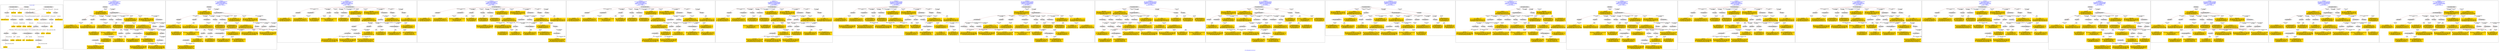 digraph n0 {
fontcolor="blue"
remincross="true"
label="s19-s-indianapolis-artworks.xml"
subgraph cluster_0 {
label="1-correct model"
n2[style="filled",color="white",fillcolor="lightgray",label="E12_Production1"];
n3[style="filled",color="white",fillcolor="lightgray",label="E21_Person1"];
n4[style="filled",color="white",fillcolor="lightgray",label="E52_Time-Span4"];
n5[style="filled",color="white",fillcolor="lightgray",label="E69_Death1"];
n6[style="filled",color="white",fillcolor="lightgray",label="E74_Group1"];
n7[style="filled",color="white",fillcolor="lightgray",label="E82_Actor_Appellation1"];
n8[style="filled",color="white",fillcolor="lightgray",label="E67_Birth1"];
n9[shape="plaintext",style="filled",fillcolor="gold",label="artist_uri"];
n10[style="filled",color="white",fillcolor="lightgray",label="E22_Man-Made_Object1"];
n11[style="filled",color="white",fillcolor="lightgray",label="E35_Title1"];
n12[style="filled",color="white",fillcolor="lightgray",label="E8_Acquisition1"];
n13[style="filled",color="white",fillcolor="lightgray",label="E55_Type1"];
n14[style="filled",color="white",fillcolor="lightgray",label="E54_Dimension1"];
n15[shape="plaintext",style="filled",fillcolor="gold",label="sourceURL"];
n16[style="filled",color="white",fillcolor="lightgray",label="E33_Linguistic_Object1"];
n17[style="filled",color="white",fillcolor="lightgray",label="E55_Type2"];
n18[shape="plaintext",style="filled",fillcolor="gold",label="provenance"];
n19[style="filled",color="white",fillcolor="lightgray",label="E33_Linguistic_Object2"];
n20[style="filled",color="white",fillcolor="lightgray",label="E55_Type3"];
n21[shape="plaintext",style="filled",fillcolor="gold",label="galleryLabel"];
n22[shape="plaintext",style="filled",fillcolor="gold",label="title"];
n23[style="filled",color="white",fillcolor="lightgray",label="E38_Image1"];
n24[shape="plaintext",style="filled",fillcolor="gold",label="imageURL"];
n25[style="filled",color="white",fillcolor="lightgray",label="E52_Time-Span1"];
n26[shape="plaintext",style="filled",fillcolor="gold",label="birthDate"];
n27[style="filled",color="white",fillcolor="lightgray",label="E52_Time-Span2"];
n28[shape="plaintext",style="filled",fillcolor="gold",label="deathDate"];
n29[shape="plaintext",style="filled",fillcolor="gold",label="creationDate"];
n30[shape="plaintext",style="filled",fillcolor="gold",label="dimensions"];
n31[shape="plaintext",style="filled",fillcolor="gold",label="material_URI"];
n32[shape="plaintext",style="filled",fillcolor="gold",label="materials"];
n33[shape="plaintext",style="filled",fillcolor="gold",label="provenance_type_uri"];
n34[shape="plaintext",style="filled",fillcolor="gold",label="galleryLabel_type_uri"];
n35[shape="plaintext",style="filled",fillcolor="gold",label="nationality_URI"];
n36[shape="plaintext",style="filled",fillcolor="gold",label="nationality"];
n37[shape="plaintext",style="filled",fillcolor="gold",label="artist_appellation_uri"];
n38[shape="plaintext",style="filled",fillcolor="gold",label="artist"];
n39[shape="plaintext",style="filled",fillcolor="gold",label="creditLine"];
}
subgraph cluster_1 {
label="candidate 0\nlink coherence:0.9117647058823529\nnode coherence:0.90625\nconfidence:0.45961070682100275\nmapping score:0.507918481221036\ncost:132.99872\n-precision:0.71-recall:0.65"
n41[style="filled",color="white",fillcolor="lightgray",label="E12_Production1"];
n42[style="filled",color="white",fillcolor="lightgray",label="E21_Person1"];
n43[style="filled",color="white",fillcolor="lightgray",label="E55_Type1"];
n44[style="filled",color="white",fillcolor="lightgray",label="E67_Birth1"];
n45[style="filled",color="white",fillcolor="lightgray",label="E69_Death1"];
n46[style="filled",color="white",fillcolor="lightgray",label="E74_Group1"];
n47[style="filled",color="white",fillcolor="lightgray",label="E82_Actor_Appellation1"];
n48[style="filled",color="white",fillcolor="lightgray",label="E22_Man-Made_Object1"];
n49[style="filled",color="white",fillcolor="lightgray",label="E30_Right1"];
n50[style="filled",color="white",fillcolor="lightgray",label="E35_Title1"];
n51[style="filled",color="white",fillcolor="lightgray",label="E54_Dimension1"];
n52[style="filled",color="white",fillcolor="lightgray",label="E55_Type2"];
n53[style="filled",color="white",fillcolor="lightgray",label="E8_Acquisition1"];
n54[style="filled",color="white",fillcolor="lightgray",label="E38_Image1"];
n55[style="filled",color="white",fillcolor="lightgray",label="E52_Time-Span1"];
n56[style="filled",color="white",fillcolor="lightgray",label="E52_Time-Span3"];
n57[shape="plaintext",style="filled",fillcolor="gold",label="imageURL\n[E38_Image,classLink,0.886]\n[E78_Collection,classLink,0.049]\n[E22_Man-Made_Object,classLink,0.044]\n[E21_Person,classLink,0.021]"];
n58[shape="plaintext",style="filled",fillcolor="gold",label="artist\n[E82_Actor_Appellation,label,0.506]\n[E22_Man-Made_Object,classLink,0.224]\n[E30_Right,P3_has_note,0.16]\n[E8_Acquisition,P3_has_note,0.11]"];
n59[shape="plaintext",style="filled",fillcolor="gold",label="provenance\n[E30_Right,P3_has_note,0.311]\n[E8_Acquisition,P3_has_note,0.257]\n[E33_Linguistic_Object,P3_has_note,0.242]\n[E22_Man-Made_Object,P3_has_note,0.19]"];
n60[shape="plaintext",style="filled",fillcolor="gold",label="deathDate\n[E52_Time-Span,P82b_end_of_the_end,0.544]\n[E52_Time-Span,P82_at_some_time_within,0.283]\n[E52_Time-Span,P82a_begin_of_the_begin,0.089]\n[E12_Production,P3_has_note,0.084]"];
n61[shape="plaintext",style="filled",fillcolor="gold",label="title\n[E35_Title,label,0.352]\n[E22_Man-Made_Object,P3_has_note,0.253]\n[E73_Information_Object,P3_has_note,0.215]\n[E33_Linguistic_Object,P3_has_note,0.18]"];
n62[shape="plaintext",style="filled",fillcolor="gold",label="artist_uri\n[E21_Person,classLink,0.371]\n[E82_Actor_Appellation,classLink,0.265]\n[E39_Actor,classLink,0.249]\n[E78_Collection,classLink,0.115]"];
n63[shape="plaintext",style="filled",fillcolor="gold",label="sourceURL\n[E38_Image,classLink,0.361]\n[E22_Man-Made_Object,classLink,0.32]\n[E78_Collection,classLink,0.23]\n[E30_Right,P3_has_note,0.089]"];
n64[shape="plaintext",style="filled",fillcolor="gold",label="material_URI\n[E57_Material,classLink,0.421]\n[E55_Type,classLink,0.381]\n[E74_Group,classLink,0.17]\n[E55_Type,label,0.029]"];
n65[shape="plaintext",style="filled",fillcolor="gold",label="dimensions\n[E54_Dimension,P3_has_note,0.615]\n[E22_Man-Made_Object,classLink,0.151]\n[E34_Inscription,P3_has_note,0.117]\n[E22_Man-Made_Object,P3_has_note,0.116]"];
n66[shape="plaintext",style="filled",fillcolor="gold",label="materials\n[E29_Design_or_Procedure,P3_has_note,0.332]\n[E57_Material,label,0.262]\n[E55_Type,label,0.233]\n[E57_Material,classLink,0.173]"];
n67[shape="plaintext",style="filled",fillcolor="gold",label="creditLine\n[E30_Right,P3_has_note,0.541]\n[E8_Acquisition,P3_has_note,0.355]\n[E33_Linguistic_Object,P3_has_note,0.055]\n[E22_Man-Made_Object,P3_has_note,0.048]"];
n68[shape="plaintext",style="filled",fillcolor="gold",label="galleryLabel\n[E33_Linguistic_Object,P3_has_note,0.317]\n[E22_Man-Made_Object,P3_has_note,0.303]\n[E73_Information_Object,P3_has_note,0.287]\n[E35_Title,label,0.094]"];
n69[shape="plaintext",style="filled",fillcolor="gold",label="artist_appellation_uri\n[E82_Actor_Appellation,classLink,0.772]\n[E21_Person,classLink,0.108]\n[E39_Actor,classLink,0.075]\n[E78_Collection,classLink,0.045]"];
n70[shape="plaintext",style="filled",fillcolor="gold",label="birthDate\n[E52_Time-Span,P82a_begin_of_the_begin,0.565]\n[E52_Time-Span,P82_at_some_time_within,0.266]\n[E52_Time-Span,P82b_end_of_the_end,0.13]\n[E52_Time-Span,label,0.039]"];
n71[shape="plaintext",style="filled",fillcolor="gold",label="provenance_type_uri\n[E55_Type,classLink,0.671]\n[E57_Material,classLink,0.153]\n[E74_Group,classLink,0.152]\n[E55_Type,label,0.024]"];
n72[shape="plaintext",style="filled",fillcolor="gold",label="creationDate\n[E52_Time-Span,P82_at_some_time_within,0.484]\n[E52_Time-Span,P82b_end_of_the_end,0.2]\n[E33_Linguistic_Object,P3_has_note,0.173]\n[E52_Time-Span,P82a_begin_of_the_begin,0.142]"];
n73[shape="plaintext",style="filled",fillcolor="gold",label="nationality\n[E74_Group,label,0.536]\n[E74_Group,classLink,0.252]\n[E55_Type,label,0.123]\n[E8_Acquisition,P3_has_note,0.089]"];
n74[shape="plaintext",style="filled",fillcolor="gold",label="nationality_URI\n[E74_Group,classLink,0.634]\n[E55_Type,classLink,0.201]\n[E57_Material,classLink,0.115]\n[E55_Type,label,0.05]"];
n75[shape="plaintext",style="filled",fillcolor="gold",label="galleryLabel_type_uri\n[E55_Type,classLink,0.679]\n[E57_Material,classLink,0.15]\n[E74_Group,classLink,0.148]\n[E55_Type,label,0.023]"];
}
subgraph cluster_2 {
label="candidate 1\nlink coherence:0.9090909090909091\nnode coherence:0.90625\nconfidence:0.45961070682100275\nmapping score:0.507918481221036\ncost:32.99876\n-precision:0.7-recall:0.62"
n77[style="filled",color="white",fillcolor="lightgray",label="E12_Production1"];
n78[style="filled",color="white",fillcolor="lightgray",label="E21_Person1"];
n79[style="filled",color="white",fillcolor="lightgray",label="E52_Time-Span2"];
n80[style="filled",color="white",fillcolor="lightgray",label="E55_Type1"];
n81[style="filled",color="white",fillcolor="lightgray",label="E67_Birth1"];
n82[style="filled",color="white",fillcolor="lightgray",label="E74_Group1"];
n83[style="filled",color="white",fillcolor="lightgray",label="E82_Actor_Appellation1"];
n84[style="filled",color="white",fillcolor="lightgray",label="E22_Man-Made_Object1"];
n85[style="filled",color="white",fillcolor="lightgray",label="E30_Right1"];
n86[style="filled",color="white",fillcolor="lightgray",label="E35_Title1"];
n87[style="filled",color="white",fillcolor="lightgray",label="E54_Dimension1"];
n88[style="filled",color="white",fillcolor="lightgray",label="E55_Type2"];
n89[style="filled",color="white",fillcolor="lightgray",label="E8_Acquisition1"];
n90[style="filled",color="white",fillcolor="lightgray",label="E38_Image1"];
n91[style="filled",color="white",fillcolor="lightgray",label="E52_Time-Span1"];
n92[shape="plaintext",style="filled",fillcolor="gold",label="imageURL\n[E38_Image,classLink,0.886]\n[E78_Collection,classLink,0.049]\n[E22_Man-Made_Object,classLink,0.044]\n[E21_Person,classLink,0.021]"];
n93[shape="plaintext",style="filled",fillcolor="gold",label="deathDate\n[E52_Time-Span,P82b_end_of_the_end,0.544]\n[E52_Time-Span,P82_at_some_time_within,0.283]\n[E52_Time-Span,P82a_begin_of_the_begin,0.089]\n[E12_Production,P3_has_note,0.084]"];
n94[shape="plaintext",style="filled",fillcolor="gold",label="artist\n[E82_Actor_Appellation,label,0.506]\n[E22_Man-Made_Object,classLink,0.224]\n[E30_Right,P3_has_note,0.16]\n[E8_Acquisition,P3_has_note,0.11]"];
n95[shape="plaintext",style="filled",fillcolor="gold",label="creationDate\n[E52_Time-Span,P82_at_some_time_within,0.484]\n[E52_Time-Span,P82b_end_of_the_end,0.2]\n[E33_Linguistic_Object,P3_has_note,0.173]\n[E52_Time-Span,P82a_begin_of_the_begin,0.142]"];
n96[shape="plaintext",style="filled",fillcolor="gold",label="provenance\n[E30_Right,P3_has_note,0.311]\n[E8_Acquisition,P3_has_note,0.257]\n[E33_Linguistic_Object,P3_has_note,0.242]\n[E22_Man-Made_Object,P3_has_note,0.19]"];
n97[shape="plaintext",style="filled",fillcolor="gold",label="title\n[E35_Title,label,0.352]\n[E22_Man-Made_Object,P3_has_note,0.253]\n[E73_Information_Object,P3_has_note,0.215]\n[E33_Linguistic_Object,P3_has_note,0.18]"];
n98[shape="plaintext",style="filled",fillcolor="gold",label="artist_uri\n[E21_Person,classLink,0.371]\n[E82_Actor_Appellation,classLink,0.265]\n[E39_Actor,classLink,0.249]\n[E78_Collection,classLink,0.115]"];
n99[shape="plaintext",style="filled",fillcolor="gold",label="sourceURL\n[E38_Image,classLink,0.361]\n[E22_Man-Made_Object,classLink,0.32]\n[E78_Collection,classLink,0.23]\n[E30_Right,P3_has_note,0.089]"];
n100[shape="plaintext",style="filled",fillcolor="gold",label="material_URI\n[E57_Material,classLink,0.421]\n[E55_Type,classLink,0.381]\n[E74_Group,classLink,0.17]\n[E55_Type,label,0.029]"];
n101[shape="plaintext",style="filled",fillcolor="gold",label="dimensions\n[E54_Dimension,P3_has_note,0.615]\n[E22_Man-Made_Object,classLink,0.151]\n[E34_Inscription,P3_has_note,0.117]\n[E22_Man-Made_Object,P3_has_note,0.116]"];
n102[shape="plaintext",style="filled",fillcolor="gold",label="materials\n[E29_Design_or_Procedure,P3_has_note,0.332]\n[E57_Material,label,0.262]\n[E55_Type,label,0.233]\n[E57_Material,classLink,0.173]"];
n103[shape="plaintext",style="filled",fillcolor="gold",label="creditLine\n[E30_Right,P3_has_note,0.541]\n[E8_Acquisition,P3_has_note,0.355]\n[E33_Linguistic_Object,P3_has_note,0.055]\n[E22_Man-Made_Object,P3_has_note,0.048]"];
n104[shape="plaintext",style="filled",fillcolor="gold",label="galleryLabel\n[E33_Linguistic_Object,P3_has_note,0.317]\n[E22_Man-Made_Object,P3_has_note,0.303]\n[E73_Information_Object,P3_has_note,0.287]\n[E35_Title,label,0.094]"];
n105[shape="plaintext",style="filled",fillcolor="gold",label="artist_appellation_uri\n[E82_Actor_Appellation,classLink,0.772]\n[E21_Person,classLink,0.108]\n[E39_Actor,classLink,0.075]\n[E78_Collection,classLink,0.045]"];
n106[shape="plaintext",style="filled",fillcolor="gold",label="provenance_type_uri\n[E55_Type,classLink,0.671]\n[E57_Material,classLink,0.153]\n[E74_Group,classLink,0.152]\n[E55_Type,label,0.024]"];
n107[shape="plaintext",style="filled",fillcolor="gold",label="nationality\n[E74_Group,label,0.536]\n[E74_Group,classLink,0.252]\n[E55_Type,label,0.123]\n[E8_Acquisition,P3_has_note,0.089]"];
n108[shape="plaintext",style="filled",fillcolor="gold",label="birthDate\n[E52_Time-Span,P82a_begin_of_the_begin,0.565]\n[E52_Time-Span,P82_at_some_time_within,0.266]\n[E52_Time-Span,P82b_end_of_the_end,0.13]\n[E52_Time-Span,label,0.039]"];
n109[shape="plaintext",style="filled",fillcolor="gold",label="nationality_URI\n[E74_Group,classLink,0.634]\n[E55_Type,classLink,0.201]\n[E57_Material,classLink,0.115]\n[E55_Type,label,0.05]"];
n110[shape="plaintext",style="filled",fillcolor="gold",label="galleryLabel_type_uri\n[E55_Type,classLink,0.679]\n[E57_Material,classLink,0.15]\n[E74_Group,classLink,0.148]\n[E55_Type,label,0.023]"];
}
subgraph cluster_3 {
label="candidate 10\nlink coherence:0.8529411764705882\nnode coherence:0.90625\nconfidence:0.45961070682100275\nmapping score:0.507918481221036\ncost:132.99891\n-precision:0.71-recall:0.65"
n112[style="filled",color="white",fillcolor="lightgray",label="E12_Production1"];
n113[style="filled",color="white",fillcolor="lightgray",label="E21_Person1"];
n114[style="filled",color="white",fillcolor="lightgray",label="E67_Birth1"];
n115[style="filled",color="white",fillcolor="lightgray",label="E69_Death1"];
n116[style="filled",color="white",fillcolor="lightgray",label="E74_Group1"];
n117[style="filled",color="white",fillcolor="lightgray",label="E82_Actor_Appellation1"];
n118[style="filled",color="white",fillcolor="lightgray",label="E22_Man-Made_Object1"];
n119[style="filled",color="white",fillcolor="lightgray",label="E30_Right1"];
n120[style="filled",color="white",fillcolor="lightgray",label="E35_Title1"];
n121[style="filled",color="white",fillcolor="lightgray",label="E38_Image1"];
n122[style="filled",color="white",fillcolor="lightgray",label="E54_Dimension1"];
n123[style="filled",color="white",fillcolor="lightgray",label="E55_Type1"];
n124[style="filled",color="white",fillcolor="lightgray",label="E55_Type2"];
n125[style="filled",color="white",fillcolor="lightgray",label="E8_Acquisition1"];
n126[style="filled",color="white",fillcolor="lightgray",label="E52_Time-Span1"];
n127[style="filled",color="white",fillcolor="lightgray",label="E52_Time-Span3"];
n128[shape="plaintext",style="filled",fillcolor="gold",label="imageURL\n[E38_Image,classLink,0.886]\n[E78_Collection,classLink,0.049]\n[E22_Man-Made_Object,classLink,0.044]\n[E21_Person,classLink,0.021]"];
n129[shape="plaintext",style="filled",fillcolor="gold",label="artist\n[E82_Actor_Appellation,label,0.506]\n[E22_Man-Made_Object,classLink,0.224]\n[E30_Right,P3_has_note,0.16]\n[E8_Acquisition,P3_has_note,0.11]"];
n130[shape="plaintext",style="filled",fillcolor="gold",label="provenance\n[E30_Right,P3_has_note,0.311]\n[E8_Acquisition,P3_has_note,0.257]\n[E33_Linguistic_Object,P3_has_note,0.242]\n[E22_Man-Made_Object,P3_has_note,0.19]"];
n131[shape="plaintext",style="filled",fillcolor="gold",label="deathDate\n[E52_Time-Span,P82b_end_of_the_end,0.544]\n[E52_Time-Span,P82_at_some_time_within,0.283]\n[E52_Time-Span,P82a_begin_of_the_begin,0.089]\n[E12_Production,P3_has_note,0.084]"];
n132[shape="plaintext",style="filled",fillcolor="gold",label="title\n[E35_Title,label,0.352]\n[E22_Man-Made_Object,P3_has_note,0.253]\n[E73_Information_Object,P3_has_note,0.215]\n[E33_Linguistic_Object,P3_has_note,0.18]"];
n133[shape="plaintext",style="filled",fillcolor="gold",label="artist_uri\n[E21_Person,classLink,0.371]\n[E82_Actor_Appellation,classLink,0.265]\n[E39_Actor,classLink,0.249]\n[E78_Collection,classLink,0.115]"];
n134[shape="plaintext",style="filled",fillcolor="gold",label="sourceURL\n[E38_Image,classLink,0.361]\n[E22_Man-Made_Object,classLink,0.32]\n[E78_Collection,classLink,0.23]\n[E30_Right,P3_has_note,0.089]"];
n135[shape="plaintext",style="filled",fillcolor="gold",label="material_URI\n[E57_Material,classLink,0.421]\n[E55_Type,classLink,0.381]\n[E74_Group,classLink,0.17]\n[E55_Type,label,0.029]"];
n136[shape="plaintext",style="filled",fillcolor="gold",label="dimensions\n[E54_Dimension,P3_has_note,0.615]\n[E22_Man-Made_Object,classLink,0.151]\n[E34_Inscription,P3_has_note,0.117]\n[E22_Man-Made_Object,P3_has_note,0.116]"];
n137[shape="plaintext",style="filled",fillcolor="gold",label="materials\n[E29_Design_or_Procedure,P3_has_note,0.332]\n[E57_Material,label,0.262]\n[E55_Type,label,0.233]\n[E57_Material,classLink,0.173]"];
n138[shape="plaintext",style="filled",fillcolor="gold",label="creditLine\n[E30_Right,P3_has_note,0.541]\n[E8_Acquisition,P3_has_note,0.355]\n[E33_Linguistic_Object,P3_has_note,0.055]\n[E22_Man-Made_Object,P3_has_note,0.048]"];
n139[shape="plaintext",style="filled",fillcolor="gold",label="galleryLabel\n[E33_Linguistic_Object,P3_has_note,0.317]\n[E22_Man-Made_Object,P3_has_note,0.303]\n[E73_Information_Object,P3_has_note,0.287]\n[E35_Title,label,0.094]"];
n140[shape="plaintext",style="filled",fillcolor="gold",label="artist_appellation_uri\n[E82_Actor_Appellation,classLink,0.772]\n[E21_Person,classLink,0.108]\n[E39_Actor,classLink,0.075]\n[E78_Collection,classLink,0.045]"];
n141[shape="plaintext",style="filled",fillcolor="gold",label="birthDate\n[E52_Time-Span,P82a_begin_of_the_begin,0.565]\n[E52_Time-Span,P82_at_some_time_within,0.266]\n[E52_Time-Span,P82b_end_of_the_end,0.13]\n[E52_Time-Span,label,0.039]"];
n142[shape="plaintext",style="filled",fillcolor="gold",label="provenance_type_uri\n[E55_Type,classLink,0.671]\n[E57_Material,classLink,0.153]\n[E74_Group,classLink,0.152]\n[E55_Type,label,0.024]"];
n143[shape="plaintext",style="filled",fillcolor="gold",label="creationDate\n[E52_Time-Span,P82_at_some_time_within,0.484]\n[E52_Time-Span,P82b_end_of_the_end,0.2]\n[E33_Linguistic_Object,P3_has_note,0.173]\n[E52_Time-Span,P82a_begin_of_the_begin,0.142]"];
n144[shape="plaintext",style="filled",fillcolor="gold",label="nationality\n[E74_Group,label,0.536]\n[E74_Group,classLink,0.252]\n[E55_Type,label,0.123]\n[E8_Acquisition,P3_has_note,0.089]"];
n145[shape="plaintext",style="filled",fillcolor="gold",label="nationality_URI\n[E74_Group,classLink,0.634]\n[E55_Type,classLink,0.201]\n[E57_Material,classLink,0.115]\n[E55_Type,label,0.05]"];
n146[shape="plaintext",style="filled",fillcolor="gold",label="galleryLabel_type_uri\n[E55_Type,classLink,0.679]\n[E57_Material,classLink,0.15]\n[E74_Group,classLink,0.148]\n[E55_Type,label,0.023]"];
}
subgraph cluster_4 {
label="candidate 11\nlink coherence:0.8484848484848485\nnode coherence:0.90625\nconfidence:0.45961070682100275\nmapping score:0.507918481221036\ncost:32.99895\n-precision:0.7-recall:0.62"
n148[style="filled",color="white",fillcolor="lightgray",label="E12_Production1"];
n149[style="filled",color="white",fillcolor="lightgray",label="E21_Person1"];
n150[style="filled",color="white",fillcolor="lightgray",label="E52_Time-Span2"];
n151[style="filled",color="white",fillcolor="lightgray",label="E67_Birth1"];
n152[style="filled",color="white",fillcolor="lightgray",label="E74_Group1"];
n153[style="filled",color="white",fillcolor="lightgray",label="E82_Actor_Appellation1"];
n154[style="filled",color="white",fillcolor="lightgray",label="E22_Man-Made_Object1"];
n155[style="filled",color="white",fillcolor="lightgray",label="E30_Right1"];
n156[style="filled",color="white",fillcolor="lightgray",label="E35_Title1"];
n157[style="filled",color="white",fillcolor="lightgray",label="E38_Image1"];
n158[style="filled",color="white",fillcolor="lightgray",label="E54_Dimension1"];
n159[style="filled",color="white",fillcolor="lightgray",label="E55_Type1"];
n160[style="filled",color="white",fillcolor="lightgray",label="E55_Type2"];
n161[style="filled",color="white",fillcolor="lightgray",label="E8_Acquisition1"];
n162[style="filled",color="white",fillcolor="lightgray",label="E52_Time-Span1"];
n163[shape="plaintext",style="filled",fillcolor="gold",label="imageURL\n[E38_Image,classLink,0.886]\n[E78_Collection,classLink,0.049]\n[E22_Man-Made_Object,classLink,0.044]\n[E21_Person,classLink,0.021]"];
n164[shape="plaintext",style="filled",fillcolor="gold",label="deathDate\n[E52_Time-Span,P82b_end_of_the_end,0.544]\n[E52_Time-Span,P82_at_some_time_within,0.283]\n[E52_Time-Span,P82a_begin_of_the_begin,0.089]\n[E12_Production,P3_has_note,0.084]"];
n165[shape="plaintext",style="filled",fillcolor="gold",label="artist\n[E82_Actor_Appellation,label,0.506]\n[E22_Man-Made_Object,classLink,0.224]\n[E30_Right,P3_has_note,0.16]\n[E8_Acquisition,P3_has_note,0.11]"];
n166[shape="plaintext",style="filled",fillcolor="gold",label="creationDate\n[E52_Time-Span,P82_at_some_time_within,0.484]\n[E52_Time-Span,P82b_end_of_the_end,0.2]\n[E33_Linguistic_Object,P3_has_note,0.173]\n[E52_Time-Span,P82a_begin_of_the_begin,0.142]"];
n167[shape="plaintext",style="filled",fillcolor="gold",label="provenance\n[E30_Right,P3_has_note,0.311]\n[E8_Acquisition,P3_has_note,0.257]\n[E33_Linguistic_Object,P3_has_note,0.242]\n[E22_Man-Made_Object,P3_has_note,0.19]"];
n168[shape="plaintext",style="filled",fillcolor="gold",label="title\n[E35_Title,label,0.352]\n[E22_Man-Made_Object,P3_has_note,0.253]\n[E73_Information_Object,P3_has_note,0.215]\n[E33_Linguistic_Object,P3_has_note,0.18]"];
n169[shape="plaintext",style="filled",fillcolor="gold",label="artist_uri\n[E21_Person,classLink,0.371]\n[E82_Actor_Appellation,classLink,0.265]\n[E39_Actor,classLink,0.249]\n[E78_Collection,classLink,0.115]"];
n170[shape="plaintext",style="filled",fillcolor="gold",label="sourceURL\n[E38_Image,classLink,0.361]\n[E22_Man-Made_Object,classLink,0.32]\n[E78_Collection,classLink,0.23]\n[E30_Right,P3_has_note,0.089]"];
n171[shape="plaintext",style="filled",fillcolor="gold",label="material_URI\n[E57_Material,classLink,0.421]\n[E55_Type,classLink,0.381]\n[E74_Group,classLink,0.17]\n[E55_Type,label,0.029]"];
n172[shape="plaintext",style="filled",fillcolor="gold",label="dimensions\n[E54_Dimension,P3_has_note,0.615]\n[E22_Man-Made_Object,classLink,0.151]\n[E34_Inscription,P3_has_note,0.117]\n[E22_Man-Made_Object,P3_has_note,0.116]"];
n173[shape="plaintext",style="filled",fillcolor="gold",label="materials\n[E29_Design_or_Procedure,P3_has_note,0.332]\n[E57_Material,label,0.262]\n[E55_Type,label,0.233]\n[E57_Material,classLink,0.173]"];
n174[shape="plaintext",style="filled",fillcolor="gold",label="creditLine\n[E30_Right,P3_has_note,0.541]\n[E8_Acquisition,P3_has_note,0.355]\n[E33_Linguistic_Object,P3_has_note,0.055]\n[E22_Man-Made_Object,P3_has_note,0.048]"];
n175[shape="plaintext",style="filled",fillcolor="gold",label="galleryLabel\n[E33_Linguistic_Object,P3_has_note,0.317]\n[E22_Man-Made_Object,P3_has_note,0.303]\n[E73_Information_Object,P3_has_note,0.287]\n[E35_Title,label,0.094]"];
n176[shape="plaintext",style="filled",fillcolor="gold",label="artist_appellation_uri\n[E82_Actor_Appellation,classLink,0.772]\n[E21_Person,classLink,0.108]\n[E39_Actor,classLink,0.075]\n[E78_Collection,classLink,0.045]"];
n177[shape="plaintext",style="filled",fillcolor="gold",label="provenance_type_uri\n[E55_Type,classLink,0.671]\n[E57_Material,classLink,0.153]\n[E74_Group,classLink,0.152]\n[E55_Type,label,0.024]"];
n178[shape="plaintext",style="filled",fillcolor="gold",label="nationality\n[E74_Group,label,0.536]\n[E74_Group,classLink,0.252]\n[E55_Type,label,0.123]\n[E8_Acquisition,P3_has_note,0.089]"];
n179[shape="plaintext",style="filled",fillcolor="gold",label="birthDate\n[E52_Time-Span,P82a_begin_of_the_begin,0.565]\n[E52_Time-Span,P82_at_some_time_within,0.266]\n[E52_Time-Span,P82b_end_of_the_end,0.13]\n[E52_Time-Span,label,0.039]"];
n180[shape="plaintext",style="filled",fillcolor="gold",label="nationality_URI\n[E74_Group,classLink,0.634]\n[E55_Type,classLink,0.201]\n[E57_Material,classLink,0.115]\n[E55_Type,label,0.05]"];
n181[shape="plaintext",style="filled",fillcolor="gold",label="galleryLabel_type_uri\n[E55_Type,classLink,0.679]\n[E57_Material,classLink,0.15]\n[E74_Group,classLink,0.148]\n[E55_Type,label,0.023]"];
}
subgraph cluster_5 {
label="candidate 12\nlink coherence:0.8484848484848485\nnode coherence:0.90625\nconfidence:0.45961070682100275\nmapping score:0.507918481221036\ncost:131.99895\n-precision:0.73-recall:0.65"
n183[style="filled",color="white",fillcolor="lightgray",label="E12_Production1"];
n184[style="filled",color="white",fillcolor="lightgray",label="E21_Person1"];
n185[style="filled",color="white",fillcolor="lightgray",label="E52_Time-Span2"];
n186[style="filled",color="white",fillcolor="lightgray",label="E67_Birth1"];
n187[style="filled",color="white",fillcolor="lightgray",label="E74_Group1"];
n188[style="filled",color="white",fillcolor="lightgray",label="E82_Actor_Appellation1"];
n189[style="filled",color="white",fillcolor="lightgray",label="E22_Man-Made_Object1"];
n190[style="filled",color="white",fillcolor="lightgray",label="E30_Right1"];
n191[style="filled",color="white",fillcolor="lightgray",label="E35_Title1"];
n192[style="filled",color="white",fillcolor="lightgray",label="E38_Image1"];
n193[style="filled",color="white",fillcolor="lightgray",label="E54_Dimension1"];
n194[style="filled",color="white",fillcolor="lightgray",label="E55_Type1"];
n195[style="filled",color="white",fillcolor="lightgray",label="E55_Type2"];
n196[style="filled",color="white",fillcolor="lightgray",label="E8_Acquisition1"];
n197[style="filled",color="white",fillcolor="lightgray",label="E52_Time-Span1"];
n198[shape="plaintext",style="filled",fillcolor="gold",label="creationDate\n[E52_Time-Span,P82_at_some_time_within,0.484]\n[E52_Time-Span,P82b_end_of_the_end,0.2]\n[E33_Linguistic_Object,P3_has_note,0.173]\n[E52_Time-Span,P82a_begin_of_the_begin,0.142]"];
n199[shape="plaintext",style="filled",fillcolor="gold",label="imageURL\n[E38_Image,classLink,0.886]\n[E78_Collection,classLink,0.049]\n[E22_Man-Made_Object,classLink,0.044]\n[E21_Person,classLink,0.021]"];
n200[shape="plaintext",style="filled",fillcolor="gold",label="artist\n[E82_Actor_Appellation,label,0.506]\n[E22_Man-Made_Object,classLink,0.224]\n[E30_Right,P3_has_note,0.16]\n[E8_Acquisition,P3_has_note,0.11]"];
n201[shape="plaintext",style="filled",fillcolor="gold",label="provenance\n[E30_Right,P3_has_note,0.311]\n[E8_Acquisition,P3_has_note,0.257]\n[E33_Linguistic_Object,P3_has_note,0.242]\n[E22_Man-Made_Object,P3_has_note,0.19]"];
n202[shape="plaintext",style="filled",fillcolor="gold",label="deathDate\n[E52_Time-Span,P82b_end_of_the_end,0.544]\n[E52_Time-Span,P82_at_some_time_within,0.283]\n[E52_Time-Span,P82a_begin_of_the_begin,0.089]\n[E12_Production,P3_has_note,0.084]"];
n203[shape="plaintext",style="filled",fillcolor="gold",label="title\n[E35_Title,label,0.352]\n[E22_Man-Made_Object,P3_has_note,0.253]\n[E73_Information_Object,P3_has_note,0.215]\n[E33_Linguistic_Object,P3_has_note,0.18]"];
n204[shape="plaintext",style="filled",fillcolor="gold",label="artist_uri\n[E21_Person,classLink,0.371]\n[E82_Actor_Appellation,classLink,0.265]\n[E39_Actor,classLink,0.249]\n[E78_Collection,classLink,0.115]"];
n205[shape="plaintext",style="filled",fillcolor="gold",label="sourceURL\n[E38_Image,classLink,0.361]\n[E22_Man-Made_Object,classLink,0.32]\n[E78_Collection,classLink,0.23]\n[E30_Right,P3_has_note,0.089]"];
n206[shape="plaintext",style="filled",fillcolor="gold",label="material_URI\n[E57_Material,classLink,0.421]\n[E55_Type,classLink,0.381]\n[E74_Group,classLink,0.17]\n[E55_Type,label,0.029]"];
n207[shape="plaintext",style="filled",fillcolor="gold",label="dimensions\n[E54_Dimension,P3_has_note,0.615]\n[E22_Man-Made_Object,classLink,0.151]\n[E34_Inscription,P3_has_note,0.117]\n[E22_Man-Made_Object,P3_has_note,0.116]"];
n208[shape="plaintext",style="filled",fillcolor="gold",label="materials\n[E29_Design_or_Procedure,P3_has_note,0.332]\n[E57_Material,label,0.262]\n[E55_Type,label,0.233]\n[E57_Material,classLink,0.173]"];
n209[shape="plaintext",style="filled",fillcolor="gold",label="creditLine\n[E30_Right,P3_has_note,0.541]\n[E8_Acquisition,P3_has_note,0.355]\n[E33_Linguistic_Object,P3_has_note,0.055]\n[E22_Man-Made_Object,P3_has_note,0.048]"];
n210[shape="plaintext",style="filled",fillcolor="gold",label="galleryLabel\n[E33_Linguistic_Object,P3_has_note,0.317]\n[E22_Man-Made_Object,P3_has_note,0.303]\n[E73_Information_Object,P3_has_note,0.287]\n[E35_Title,label,0.094]"];
n211[shape="plaintext",style="filled",fillcolor="gold",label="artist_appellation_uri\n[E82_Actor_Appellation,classLink,0.772]\n[E21_Person,classLink,0.108]\n[E39_Actor,classLink,0.075]\n[E78_Collection,classLink,0.045]"];
n212[shape="plaintext",style="filled",fillcolor="gold",label="birthDate\n[E52_Time-Span,P82a_begin_of_the_begin,0.565]\n[E52_Time-Span,P82_at_some_time_within,0.266]\n[E52_Time-Span,P82b_end_of_the_end,0.13]\n[E52_Time-Span,label,0.039]"];
n213[shape="plaintext",style="filled",fillcolor="gold",label="provenance_type_uri\n[E55_Type,classLink,0.671]\n[E57_Material,classLink,0.153]\n[E74_Group,classLink,0.152]\n[E55_Type,label,0.024]"];
n214[shape="plaintext",style="filled",fillcolor="gold",label="nationality\n[E74_Group,label,0.536]\n[E74_Group,classLink,0.252]\n[E55_Type,label,0.123]\n[E8_Acquisition,P3_has_note,0.089]"];
n215[shape="plaintext",style="filled",fillcolor="gold",label="nationality_URI\n[E74_Group,classLink,0.634]\n[E55_Type,classLink,0.201]\n[E57_Material,classLink,0.115]\n[E55_Type,label,0.05]"];
n216[shape="plaintext",style="filled",fillcolor="gold",label="galleryLabel_type_uri\n[E55_Type,classLink,0.679]\n[E57_Material,classLink,0.15]\n[E74_Group,classLink,0.148]\n[E55_Type,label,0.023]"];
}
subgraph cluster_6 {
label="candidate 13\nlink coherence:0.84375\nnode coherence:0.8709677419354839\nconfidence:0.47337990583474093\nmapping score:0.5095193913620047\ncost:229.99895\n-precision:0.66-recall:0.57"
n218[style="filled",color="white",fillcolor="lightgray",label="E12_Production1"];
n219[style="filled",color="white",fillcolor="lightgray",label="E21_Person1"];
n220[style="filled",color="white",fillcolor="lightgray",label="E55_Type1"];
n221[style="filled",color="white",fillcolor="lightgray",label="E67_Birth1"];
n222[style="filled",color="white",fillcolor="lightgray",label="E74_Group1"];
n223[style="filled",color="white",fillcolor="lightgray",label="E82_Actor_Appellation1"];
n224[style="filled",color="white",fillcolor="lightgray",label="E22_Man-Made_Object1"];
n225[style="filled",color="white",fillcolor="lightgray",label="E30_Right1"];
n226[style="filled",color="white",fillcolor="lightgray",label="E35_Title1"];
n227[style="filled",color="white",fillcolor="lightgray",label="E38_Image1"];
n228[style="filled",color="white",fillcolor="lightgray",label="E54_Dimension1"];
n229[style="filled",color="white",fillcolor="lightgray",label="E55_Type2"];
n230[style="filled",color="white",fillcolor="lightgray",label="E8_Acquisition1"];
n231[style="filled",color="white",fillcolor="lightgray",label="E52_Time-Span1"];
n232[shape="plaintext",style="filled",fillcolor="gold",label="imageURL\n[E38_Image,classLink,0.886]\n[E78_Collection,classLink,0.049]\n[E22_Man-Made_Object,classLink,0.044]\n[E21_Person,classLink,0.021]"];
n233[shape="plaintext",style="filled",fillcolor="gold",label="artist\n[E82_Actor_Appellation,label,0.506]\n[E22_Man-Made_Object,classLink,0.224]\n[E30_Right,P3_has_note,0.16]\n[E8_Acquisition,P3_has_note,0.11]"];
n234[shape="plaintext",style="filled",fillcolor="gold",label="creationDate\n[E52_Time-Span,P82_at_some_time_within,0.484]\n[E52_Time-Span,P82b_end_of_the_end,0.2]\n[E33_Linguistic_Object,P3_has_note,0.173]\n[E52_Time-Span,P82a_begin_of_the_begin,0.142]"];
n235[shape="plaintext",style="filled",fillcolor="gold",label="provenance\n[E30_Right,P3_has_note,0.311]\n[E8_Acquisition,P3_has_note,0.257]\n[E33_Linguistic_Object,P3_has_note,0.242]\n[E22_Man-Made_Object,P3_has_note,0.19]"];
n236[shape="plaintext",style="filled",fillcolor="gold",label="title\n[E35_Title,label,0.352]\n[E22_Man-Made_Object,P3_has_note,0.253]\n[E73_Information_Object,P3_has_note,0.215]\n[E33_Linguistic_Object,P3_has_note,0.18]"];
n237[shape="plaintext",style="filled",fillcolor="gold",label="artist_uri\n[E21_Person,classLink,0.371]\n[E82_Actor_Appellation,classLink,0.265]\n[E39_Actor,classLink,0.249]\n[E78_Collection,classLink,0.115]"];
n238[shape="plaintext",style="filled",fillcolor="gold",label="sourceURL\n[E38_Image,classLink,0.361]\n[E22_Man-Made_Object,classLink,0.32]\n[E78_Collection,classLink,0.23]\n[E30_Right,P3_has_note,0.089]"];
n239[shape="plaintext",style="filled",fillcolor="gold",label="material_URI\n[E57_Material,classLink,0.421]\n[E55_Type,classLink,0.381]\n[E74_Group,classLink,0.17]\n[E55_Type,label,0.029]"];
n240[shape="plaintext",style="filled",fillcolor="gold",label="dimensions\n[E54_Dimension,P3_has_note,0.615]\n[E22_Man-Made_Object,classLink,0.151]\n[E34_Inscription,P3_has_note,0.117]\n[E22_Man-Made_Object,P3_has_note,0.116]"];
n241[shape="plaintext",style="filled",fillcolor="gold",label="materials\n[E29_Design_or_Procedure,P3_has_note,0.332]\n[E57_Material,label,0.262]\n[E55_Type,label,0.233]\n[E57_Material,classLink,0.173]"];
n242[shape="plaintext",style="filled",fillcolor="gold",label="creditLine\n[E30_Right,P3_has_note,0.541]\n[E8_Acquisition,P3_has_note,0.355]\n[E33_Linguistic_Object,P3_has_note,0.055]\n[E22_Man-Made_Object,P3_has_note,0.048]"];
n243[shape="plaintext",style="filled",fillcolor="gold",label="galleryLabel\n[E33_Linguistic_Object,P3_has_note,0.317]\n[E22_Man-Made_Object,P3_has_note,0.303]\n[E73_Information_Object,P3_has_note,0.287]\n[E35_Title,label,0.094]"];
n244[shape="plaintext",style="filled",fillcolor="gold",label="deathDate\n[E52_Time-Span,P82b_end_of_the_end,0.544]\n[E52_Time-Span,P82_at_some_time_within,0.283]\n[E52_Time-Span,P82a_begin_of_the_begin,0.089]\n[E12_Production,P3_has_note,0.084]"];
n245[shape="plaintext",style="filled",fillcolor="gold",label="artist_appellation_uri\n[E82_Actor_Appellation,classLink,0.772]\n[E21_Person,classLink,0.108]\n[E39_Actor,classLink,0.075]\n[E78_Collection,classLink,0.045]"];
n246[shape="plaintext",style="filled",fillcolor="gold",label="birthDate\n[E52_Time-Span,P82a_begin_of_the_begin,0.565]\n[E52_Time-Span,P82_at_some_time_within,0.266]\n[E52_Time-Span,P82b_end_of_the_end,0.13]\n[E52_Time-Span,label,0.039]"];
n247[shape="plaintext",style="filled",fillcolor="gold",label="provenance_type_uri\n[E55_Type,classLink,0.671]\n[E57_Material,classLink,0.153]\n[E74_Group,classLink,0.152]\n[E55_Type,label,0.024]"];
n248[shape="plaintext",style="filled",fillcolor="gold",label="nationality\n[E74_Group,label,0.536]\n[E74_Group,classLink,0.252]\n[E55_Type,label,0.123]\n[E8_Acquisition,P3_has_note,0.089]"];
n249[shape="plaintext",style="filled",fillcolor="gold",label="nationality_URI\n[E74_Group,classLink,0.634]\n[E55_Type,classLink,0.201]\n[E57_Material,classLink,0.115]\n[E55_Type,label,0.05]"];
n250[shape="plaintext",style="filled",fillcolor="gold",label="galleryLabel_type_uri\n[E55_Type,classLink,0.679]\n[E57_Material,classLink,0.15]\n[E74_Group,classLink,0.148]\n[E55_Type,label,0.023]"];
}
subgraph cluster_7 {
label="candidate 14\nlink coherence:0.8387096774193549\nnode coherence:0.8709677419354839\nconfidence:0.47337990583474093\nmapping score:0.5095193913620047\ncost:30.99899\n-precision:0.68-recall:0.57"
n252[style="filled",color="white",fillcolor="lightgray",label="E12_Production1"];
n253[style="filled",color="white",fillcolor="lightgray",label="E21_Person1"];
n254[style="filled",color="white",fillcolor="lightgray",label="E52_Time-Span2"];
n255[style="filled",color="white",fillcolor="lightgray",label="E55_Type1"];
n256[style="filled",color="white",fillcolor="lightgray",label="E74_Group1"];
n257[style="filled",color="white",fillcolor="lightgray",label="E82_Actor_Appellation1"];
n258[style="filled",color="white",fillcolor="lightgray",label="E22_Man-Made_Object1"];
n259[style="filled",color="white",fillcolor="lightgray",label="E30_Right1"];
n260[style="filled",color="white",fillcolor="lightgray",label="E35_Title1"];
n261[style="filled",color="white",fillcolor="lightgray",label="E38_Image1"];
n262[style="filled",color="white",fillcolor="lightgray",label="E54_Dimension1"];
n263[style="filled",color="white",fillcolor="lightgray",label="E55_Type2"];
n264[style="filled",color="white",fillcolor="lightgray",label="E8_Acquisition1"];
n265[shape="plaintext",style="filled",fillcolor="gold",label="creationDate\n[E52_Time-Span,P82_at_some_time_within,0.484]\n[E52_Time-Span,P82b_end_of_the_end,0.2]\n[E33_Linguistic_Object,P3_has_note,0.173]\n[E52_Time-Span,P82a_begin_of_the_begin,0.142]"];
n266[shape="plaintext",style="filled",fillcolor="gold",label="imageURL\n[E38_Image,classLink,0.886]\n[E78_Collection,classLink,0.049]\n[E22_Man-Made_Object,classLink,0.044]\n[E21_Person,classLink,0.021]"];
n267[shape="plaintext",style="filled",fillcolor="gold",label="deathDate\n[E52_Time-Span,P82b_end_of_the_end,0.544]\n[E52_Time-Span,P82_at_some_time_within,0.283]\n[E52_Time-Span,P82a_begin_of_the_begin,0.089]\n[E12_Production,P3_has_note,0.084]"];
n268[shape="plaintext",style="filled",fillcolor="gold",label="artist\n[E82_Actor_Appellation,label,0.506]\n[E22_Man-Made_Object,classLink,0.224]\n[E30_Right,P3_has_note,0.16]\n[E8_Acquisition,P3_has_note,0.11]"];
n269[shape="plaintext",style="filled",fillcolor="gold",label="provenance\n[E30_Right,P3_has_note,0.311]\n[E8_Acquisition,P3_has_note,0.257]\n[E33_Linguistic_Object,P3_has_note,0.242]\n[E22_Man-Made_Object,P3_has_note,0.19]"];
n270[shape="plaintext",style="filled",fillcolor="gold",label="title\n[E35_Title,label,0.352]\n[E22_Man-Made_Object,P3_has_note,0.253]\n[E73_Information_Object,P3_has_note,0.215]\n[E33_Linguistic_Object,P3_has_note,0.18]"];
n271[shape="plaintext",style="filled",fillcolor="gold",label="artist_uri\n[E21_Person,classLink,0.371]\n[E82_Actor_Appellation,classLink,0.265]\n[E39_Actor,classLink,0.249]\n[E78_Collection,classLink,0.115]"];
n272[shape="plaintext",style="filled",fillcolor="gold",label="sourceURL\n[E38_Image,classLink,0.361]\n[E22_Man-Made_Object,classLink,0.32]\n[E78_Collection,classLink,0.23]\n[E30_Right,P3_has_note,0.089]"];
n273[shape="plaintext",style="filled",fillcolor="gold",label="material_URI\n[E57_Material,classLink,0.421]\n[E55_Type,classLink,0.381]\n[E74_Group,classLink,0.17]\n[E55_Type,label,0.029]"];
n274[shape="plaintext",style="filled",fillcolor="gold",label="dimensions\n[E54_Dimension,P3_has_note,0.615]\n[E22_Man-Made_Object,classLink,0.151]\n[E34_Inscription,P3_has_note,0.117]\n[E22_Man-Made_Object,P3_has_note,0.116]"];
n275[shape="plaintext",style="filled",fillcolor="gold",label="materials\n[E29_Design_or_Procedure,P3_has_note,0.332]\n[E57_Material,label,0.262]\n[E55_Type,label,0.233]\n[E57_Material,classLink,0.173]"];
n276[shape="plaintext",style="filled",fillcolor="gold",label="creditLine\n[E30_Right,P3_has_note,0.541]\n[E8_Acquisition,P3_has_note,0.355]\n[E33_Linguistic_Object,P3_has_note,0.055]\n[E22_Man-Made_Object,P3_has_note,0.048]"];
n277[shape="plaintext",style="filled",fillcolor="gold",label="galleryLabel\n[E33_Linguistic_Object,P3_has_note,0.317]\n[E22_Man-Made_Object,P3_has_note,0.303]\n[E73_Information_Object,P3_has_note,0.287]\n[E35_Title,label,0.094]"];
n278[shape="plaintext",style="filled",fillcolor="gold",label="artist_appellation_uri\n[E82_Actor_Appellation,classLink,0.772]\n[E21_Person,classLink,0.108]\n[E39_Actor,classLink,0.075]\n[E78_Collection,classLink,0.045]"];
n279[shape="plaintext",style="filled",fillcolor="gold",label="provenance_type_uri\n[E55_Type,classLink,0.671]\n[E57_Material,classLink,0.153]\n[E74_Group,classLink,0.152]\n[E55_Type,label,0.024]"];
n280[shape="plaintext",style="filled",fillcolor="gold",label="nationality\n[E74_Group,label,0.536]\n[E74_Group,classLink,0.252]\n[E55_Type,label,0.123]\n[E8_Acquisition,P3_has_note,0.089]"];
n281[shape="plaintext",style="filled",fillcolor="gold",label="birthDate\n[E52_Time-Span,P82a_begin_of_the_begin,0.565]\n[E52_Time-Span,P82_at_some_time_within,0.266]\n[E52_Time-Span,P82b_end_of_the_end,0.13]\n[E52_Time-Span,label,0.039]"];
n282[shape="plaintext",style="filled",fillcolor="gold",label="nationality_URI\n[E74_Group,classLink,0.634]\n[E55_Type,classLink,0.201]\n[E57_Material,classLink,0.115]\n[E55_Type,label,0.05]"];
n283[shape="plaintext",style="filled",fillcolor="gold",label="galleryLabel_type_uri\n[E55_Type,classLink,0.679]\n[E57_Material,classLink,0.15]\n[E74_Group,classLink,0.148]\n[E55_Type,label,0.023]"];
}
subgraph cluster_8 {
label="candidate 15\nlink coherence:0.8387096774193549\nnode coherence:0.8709677419354839\nconfidence:0.4509533189260453\nmapping score:0.5020438623924396\ncost:30.99917\n-precision:0.58-recall:0.49"
n285[style="filled",color="white",fillcolor="lightgray",label="E12_Production1"];
n286[style="filled",color="white",fillcolor="lightgray",label="E21_Person1"];
n287[style="filled",color="white",fillcolor="lightgray",label="E52_Time-Span2"];
n288[style="filled",color="white",fillcolor="lightgray",label="E55_Type1"];
n289[style="filled",color="white",fillcolor="lightgray",label="E82_Actor_Appellation1"];
n290[style="filled",color="white",fillcolor="lightgray",label="E22_Man-Made_Object1"];
n291[style="filled",color="white",fillcolor="lightgray",label="E30_Right1"];
n292[style="filled",color="white",fillcolor="lightgray",label="E38_Image1"];
n293[style="filled",color="white",fillcolor="lightgray",label="E54_Dimension1"];
n294[style="filled",color="white",fillcolor="lightgray",label="E55_Type2"];
n295[style="filled",color="white",fillcolor="lightgray",label="E55_Type3"];
n296[style="filled",color="white",fillcolor="lightgray",label="E8_Acquisition1"];
n297[style="filled",color="white",fillcolor="lightgray",label="E33_Linguistic_Object2"];
n298[shape="plaintext",style="filled",fillcolor="gold",label="creationDate\n[E52_Time-Span,P82_at_some_time_within,0.484]\n[E52_Time-Span,P82b_end_of_the_end,0.2]\n[E33_Linguistic_Object,P3_has_note,0.173]\n[E52_Time-Span,P82a_begin_of_the_begin,0.142]"];
n299[shape="plaintext",style="filled",fillcolor="gold",label="imageURL\n[E38_Image,classLink,0.886]\n[E78_Collection,classLink,0.049]\n[E22_Man-Made_Object,classLink,0.044]\n[E21_Person,classLink,0.021]"];
n300[shape="plaintext",style="filled",fillcolor="gold",label="deathDate\n[E52_Time-Span,P82b_end_of_the_end,0.544]\n[E52_Time-Span,P82_at_some_time_within,0.283]\n[E52_Time-Span,P82a_begin_of_the_begin,0.089]\n[E12_Production,P3_has_note,0.084]"];
n301[shape="plaintext",style="filled",fillcolor="gold",label="galleryLabel\n[E33_Linguistic_Object,P3_has_note,0.317]\n[E22_Man-Made_Object,P3_has_note,0.303]\n[E73_Information_Object,P3_has_note,0.287]\n[E35_Title,label,0.094]"];
n302[shape="plaintext",style="filled",fillcolor="gold",label="artist\n[E82_Actor_Appellation,label,0.506]\n[E22_Man-Made_Object,classLink,0.224]\n[E30_Right,P3_has_note,0.16]\n[E8_Acquisition,P3_has_note,0.11]"];
n303[shape="plaintext",style="filled",fillcolor="gold",label="provenance\n[E30_Right,P3_has_note,0.311]\n[E8_Acquisition,P3_has_note,0.257]\n[E33_Linguistic_Object,P3_has_note,0.242]\n[E22_Man-Made_Object,P3_has_note,0.19]"];
n304[shape="plaintext",style="filled",fillcolor="gold",label="nationality\n[E74_Group,label,0.536]\n[E74_Group,classLink,0.252]\n[E55_Type,label,0.123]\n[E8_Acquisition,P3_has_note,0.089]"];
n305[shape="plaintext",style="filled",fillcolor="gold",label="artist_uri\n[E21_Person,classLink,0.371]\n[E82_Actor_Appellation,classLink,0.265]\n[E39_Actor,classLink,0.249]\n[E78_Collection,classLink,0.115]"];
n306[shape="plaintext",style="filled",fillcolor="gold",label="sourceURL\n[E38_Image,classLink,0.361]\n[E22_Man-Made_Object,classLink,0.32]\n[E78_Collection,classLink,0.23]\n[E30_Right,P3_has_note,0.089]"];
n307[shape="plaintext",style="filled",fillcolor="gold",label="material_URI\n[E57_Material,classLink,0.421]\n[E55_Type,classLink,0.381]\n[E74_Group,classLink,0.17]\n[E55_Type,label,0.029]"];
n308[shape="plaintext",style="filled",fillcolor="gold",label="dimensions\n[E54_Dimension,P3_has_note,0.615]\n[E22_Man-Made_Object,classLink,0.151]\n[E34_Inscription,P3_has_note,0.117]\n[E22_Man-Made_Object,P3_has_note,0.116]"];
n309[shape="plaintext",style="filled",fillcolor="gold",label="materials\n[E29_Design_or_Procedure,P3_has_note,0.332]\n[E57_Material,label,0.262]\n[E55_Type,label,0.233]\n[E57_Material,classLink,0.173]"];
n310[shape="plaintext",style="filled",fillcolor="gold",label="galleryLabel_type_uri\n[E55_Type,classLink,0.679]\n[E57_Material,classLink,0.15]\n[E74_Group,classLink,0.148]\n[E55_Type,label,0.023]"];
n311[shape="plaintext",style="filled",fillcolor="gold",label="creditLine\n[E30_Right,P3_has_note,0.541]\n[E8_Acquisition,P3_has_note,0.355]\n[E33_Linguistic_Object,P3_has_note,0.055]\n[E22_Man-Made_Object,P3_has_note,0.048]"];
n312[shape="plaintext",style="filled",fillcolor="gold",label="title\n[E35_Title,label,0.352]\n[E22_Man-Made_Object,P3_has_note,0.253]\n[E73_Information_Object,P3_has_note,0.215]\n[E33_Linguistic_Object,P3_has_note,0.18]"];
n313[shape="plaintext",style="filled",fillcolor="gold",label="artist_appellation_uri\n[E82_Actor_Appellation,classLink,0.772]\n[E21_Person,classLink,0.108]\n[E39_Actor,classLink,0.075]\n[E78_Collection,classLink,0.045]"];
n314[shape="plaintext",style="filled",fillcolor="gold",label="provenance_type_uri\n[E55_Type,classLink,0.671]\n[E57_Material,classLink,0.153]\n[E74_Group,classLink,0.152]\n[E55_Type,label,0.024]"];
n315[shape="plaintext",style="filled",fillcolor="gold",label="birthDate\n[E52_Time-Span,P82a_begin_of_the_begin,0.565]\n[E52_Time-Span,P82_at_some_time_within,0.266]\n[E52_Time-Span,P82b_end_of_the_end,0.13]\n[E52_Time-Span,label,0.039]"];
n316[shape="plaintext",style="filled",fillcolor="gold",label="nationality_URI\n[E74_Group,classLink,0.634]\n[E55_Type,classLink,0.201]\n[E57_Material,classLink,0.115]\n[E55_Type,label,0.05]"];
}
subgraph cluster_9 {
label="candidate 16\nlink coherence:0.8387096774193549\nnode coherence:0.9032258064516129\nconfidence:0.42534979381190563\nmapping score:0.5042620421931027\ncost:30.9992\n-precision:0.61-recall:0.51"
n318[style="filled",color="white",fillcolor="lightgray",label="E12_Production1"];
n319[style="filled",color="white",fillcolor="lightgray",label="E21_Person1"];
n320[style="filled",color="white",fillcolor="lightgray",label="E52_Time-Span2"];
n321[style="filled",color="white",fillcolor="lightgray",label="E55_Type1"];
n322[style="filled",color="white",fillcolor="lightgray",label="E82_Actor_Appellation1"];
n323[style="filled",color="white",fillcolor="lightgray",label="E22_Man-Made_Object1"];
n324[style="filled",color="white",fillcolor="lightgray",label="E38_Image1"];
n325[style="filled",color="white",fillcolor="lightgray",label="E54_Dimension1"];
n326[style="filled",color="white",fillcolor="lightgray",label="E55_Type3"];
n327[style="filled",color="white",fillcolor="lightgray",label="E8_Acquisition1"];
n328[style="filled",color="white",fillcolor="lightgray",label="E33_Linguistic_Object2"];
n329[style="filled",color="white",fillcolor="lightgray",label="E55_Type2"];
n330[style="filled",color="white",fillcolor="lightgray",label="E55_Type4"];
n331[shape="plaintext",style="filled",fillcolor="gold",label="creationDate\n[E52_Time-Span,P82_at_some_time_within,0.484]\n[E52_Time-Span,P82b_end_of_the_end,0.2]\n[E33_Linguistic_Object,P3_has_note,0.173]\n[E52_Time-Span,P82a_begin_of_the_begin,0.142]"];
n332[shape="plaintext",style="filled",fillcolor="gold",label="imageURL\n[E38_Image,classLink,0.886]\n[E78_Collection,classLink,0.049]\n[E22_Man-Made_Object,classLink,0.044]\n[E21_Person,classLink,0.021]"];
n333[shape="plaintext",style="filled",fillcolor="gold",label="deathDate\n[E52_Time-Span,P82b_end_of_the_end,0.544]\n[E52_Time-Span,P82_at_some_time_within,0.283]\n[E52_Time-Span,P82a_begin_of_the_begin,0.089]\n[E12_Production,P3_has_note,0.084]"];
n334[shape="plaintext",style="filled",fillcolor="gold",label="galleryLabel\n[E33_Linguistic_Object,P3_has_note,0.317]\n[E22_Man-Made_Object,P3_has_note,0.303]\n[E73_Information_Object,P3_has_note,0.287]\n[E35_Title,label,0.094]"];
n335[shape="plaintext",style="filled",fillcolor="gold",label="artist\n[E82_Actor_Appellation,label,0.506]\n[E22_Man-Made_Object,classLink,0.224]\n[E30_Right,P3_has_note,0.16]\n[E8_Acquisition,P3_has_note,0.11]"];
n336[shape="plaintext",style="filled",fillcolor="gold",label="creditLine\n[E30_Right,P3_has_note,0.541]\n[E8_Acquisition,P3_has_note,0.355]\n[E33_Linguistic_Object,P3_has_note,0.055]\n[E22_Man-Made_Object,P3_has_note,0.048]"];
n337[shape="plaintext",style="filled",fillcolor="gold",label="provenance\n[E30_Right,P3_has_note,0.311]\n[E8_Acquisition,P3_has_note,0.257]\n[E33_Linguistic_Object,P3_has_note,0.242]\n[E22_Man-Made_Object,P3_has_note,0.19]"];
n338[shape="plaintext",style="filled",fillcolor="gold",label="nationality\n[E74_Group,label,0.536]\n[E74_Group,classLink,0.252]\n[E55_Type,label,0.123]\n[E8_Acquisition,P3_has_note,0.089]"];
n339[shape="plaintext",style="filled",fillcolor="gold",label="artist_uri\n[E21_Person,classLink,0.371]\n[E82_Actor_Appellation,classLink,0.265]\n[E39_Actor,classLink,0.249]\n[E78_Collection,classLink,0.115]"];
n340[shape="plaintext",style="filled",fillcolor="gold",label="sourceURL\n[E38_Image,classLink,0.361]\n[E22_Man-Made_Object,classLink,0.32]\n[E78_Collection,classLink,0.23]\n[E30_Right,P3_has_note,0.089]"];
n341[shape="plaintext",style="filled",fillcolor="gold",label="material_URI\n[E57_Material,classLink,0.421]\n[E55_Type,classLink,0.381]\n[E74_Group,classLink,0.17]\n[E55_Type,label,0.029]"];
n342[shape="plaintext",style="filled",fillcolor="gold",label="dimensions\n[E54_Dimension,P3_has_note,0.615]\n[E22_Man-Made_Object,classLink,0.151]\n[E34_Inscription,P3_has_note,0.117]\n[E22_Man-Made_Object,P3_has_note,0.116]"];
n343[shape="plaintext",style="filled",fillcolor="gold",label="materials\n[E29_Design_or_Procedure,P3_has_note,0.332]\n[E57_Material,label,0.262]\n[E55_Type,label,0.233]\n[E57_Material,classLink,0.173]"];
n344[shape="plaintext",style="filled",fillcolor="gold",label="title\n[E35_Title,label,0.352]\n[E22_Man-Made_Object,P3_has_note,0.253]\n[E73_Information_Object,P3_has_note,0.215]\n[E33_Linguistic_Object,P3_has_note,0.18]"];
n345[shape="plaintext",style="filled",fillcolor="gold",label="artist_appellation_uri\n[E82_Actor_Appellation,classLink,0.772]\n[E21_Person,classLink,0.108]\n[E39_Actor,classLink,0.075]\n[E78_Collection,classLink,0.045]"];
n346[shape="plaintext",style="filled",fillcolor="gold",label="galleryLabel_type_uri\n[E55_Type,classLink,0.679]\n[E57_Material,classLink,0.15]\n[E74_Group,classLink,0.148]\n[E55_Type,label,0.023]"];
n347[shape="plaintext",style="filled",fillcolor="gold",label="provenance_type_uri\n[E55_Type,classLink,0.671]\n[E57_Material,classLink,0.153]\n[E74_Group,classLink,0.152]\n[E55_Type,label,0.024]"];
n348[shape="plaintext",style="filled",fillcolor="gold",label="birthDate\n[E52_Time-Span,P82a_begin_of_the_begin,0.565]\n[E52_Time-Span,P82_at_some_time_within,0.266]\n[E52_Time-Span,P82b_end_of_the_end,0.13]\n[E52_Time-Span,label,0.039]"];
n349[shape="plaintext",style="filled",fillcolor="gold",label="nationality_URI\n[E74_Group,classLink,0.634]\n[E55_Type,classLink,0.201]\n[E57_Material,classLink,0.115]\n[E55_Type,label,0.05]"];
}
subgraph cluster_10 {
label="candidate 17\nlink coherence:0.8387096774193549\nnode coherence:0.9032258064516129\nconfidence:0.42534979381190563\nmapping score:0.5042620421931027\ncost:30.99926\n-precision:0.58-recall:0.49"
n351[style="filled",color="white",fillcolor="lightgray",label="E12_Production1"];
n352[style="filled",color="white",fillcolor="lightgray",label="E21_Person1"];
n353[style="filled",color="white",fillcolor="lightgray",label="E52_Time-Span2"];
n354[style="filled",color="white",fillcolor="lightgray",label="E82_Actor_Appellation1"];
n355[style="filled",color="white",fillcolor="lightgray",label="E22_Man-Made_Object1"];
n356[style="filled",color="white",fillcolor="lightgray",label="E38_Image1"];
n357[style="filled",color="white",fillcolor="lightgray",label="E54_Dimension1"];
n358[style="filled",color="white",fillcolor="lightgray",label="E55_Type2"];
n359[style="filled",color="white",fillcolor="lightgray",label="E55_Type3"];
n360[style="filled",color="white",fillcolor="lightgray",label="E8_Acquisition1"];
n361[style="filled",color="white",fillcolor="lightgray",label="E33_Linguistic_Object2"];
n362[style="filled",color="white",fillcolor="lightgray",label="E55_Type1"];
n363[style="filled",color="white",fillcolor="lightgray",label="E55_Type4"];
n364[shape="plaintext",style="filled",fillcolor="gold",label="creationDate\n[E52_Time-Span,P82_at_some_time_within,0.484]\n[E52_Time-Span,P82b_end_of_the_end,0.2]\n[E33_Linguistic_Object,P3_has_note,0.173]\n[E52_Time-Span,P82a_begin_of_the_begin,0.142]"];
n365[shape="plaintext",style="filled",fillcolor="gold",label="imageURL\n[E38_Image,classLink,0.886]\n[E78_Collection,classLink,0.049]\n[E22_Man-Made_Object,classLink,0.044]\n[E21_Person,classLink,0.021]"];
n366[shape="plaintext",style="filled",fillcolor="gold",label="deathDate\n[E52_Time-Span,P82b_end_of_the_end,0.544]\n[E52_Time-Span,P82_at_some_time_within,0.283]\n[E52_Time-Span,P82a_begin_of_the_begin,0.089]\n[E12_Production,P3_has_note,0.084]"];
n367[shape="plaintext",style="filled",fillcolor="gold",label="galleryLabel\n[E33_Linguistic_Object,P3_has_note,0.317]\n[E22_Man-Made_Object,P3_has_note,0.303]\n[E73_Information_Object,P3_has_note,0.287]\n[E35_Title,label,0.094]"];
n368[shape="plaintext",style="filled",fillcolor="gold",label="artist\n[E82_Actor_Appellation,label,0.506]\n[E22_Man-Made_Object,classLink,0.224]\n[E30_Right,P3_has_note,0.16]\n[E8_Acquisition,P3_has_note,0.11]"];
n369[shape="plaintext",style="filled",fillcolor="gold",label="creditLine\n[E30_Right,P3_has_note,0.541]\n[E8_Acquisition,P3_has_note,0.355]\n[E33_Linguistic_Object,P3_has_note,0.055]\n[E22_Man-Made_Object,P3_has_note,0.048]"];
n370[shape="plaintext",style="filled",fillcolor="gold",label="provenance\n[E30_Right,P3_has_note,0.311]\n[E8_Acquisition,P3_has_note,0.257]\n[E33_Linguistic_Object,P3_has_note,0.242]\n[E22_Man-Made_Object,P3_has_note,0.19]"];
n371[shape="plaintext",style="filled",fillcolor="gold",label="nationality\n[E74_Group,label,0.536]\n[E74_Group,classLink,0.252]\n[E55_Type,label,0.123]\n[E8_Acquisition,P3_has_note,0.089]"];
n372[shape="plaintext",style="filled",fillcolor="gold",label="artist_uri\n[E21_Person,classLink,0.371]\n[E82_Actor_Appellation,classLink,0.265]\n[E39_Actor,classLink,0.249]\n[E78_Collection,classLink,0.115]"];
n373[shape="plaintext",style="filled",fillcolor="gold",label="sourceURL\n[E38_Image,classLink,0.361]\n[E22_Man-Made_Object,classLink,0.32]\n[E78_Collection,classLink,0.23]\n[E30_Right,P3_has_note,0.089]"];
n374[shape="plaintext",style="filled",fillcolor="gold",label="material_URI\n[E57_Material,classLink,0.421]\n[E55_Type,classLink,0.381]\n[E74_Group,classLink,0.17]\n[E55_Type,label,0.029]"];
n375[shape="plaintext",style="filled",fillcolor="gold",label="dimensions\n[E54_Dimension,P3_has_note,0.615]\n[E22_Man-Made_Object,classLink,0.151]\n[E34_Inscription,P3_has_note,0.117]\n[E22_Man-Made_Object,P3_has_note,0.116]"];
n376[shape="plaintext",style="filled",fillcolor="gold",label="materials\n[E29_Design_or_Procedure,P3_has_note,0.332]\n[E57_Material,label,0.262]\n[E55_Type,label,0.233]\n[E57_Material,classLink,0.173]"];
n377[shape="plaintext",style="filled",fillcolor="gold",label="title\n[E35_Title,label,0.352]\n[E22_Man-Made_Object,P3_has_note,0.253]\n[E73_Information_Object,P3_has_note,0.215]\n[E33_Linguistic_Object,P3_has_note,0.18]"];
n378[shape="plaintext",style="filled",fillcolor="gold",label="artist_appellation_uri\n[E82_Actor_Appellation,classLink,0.772]\n[E21_Person,classLink,0.108]\n[E39_Actor,classLink,0.075]\n[E78_Collection,classLink,0.045]"];
n379[shape="plaintext",style="filled",fillcolor="gold",label="galleryLabel_type_uri\n[E55_Type,classLink,0.679]\n[E57_Material,classLink,0.15]\n[E74_Group,classLink,0.148]\n[E55_Type,label,0.023]"];
n380[shape="plaintext",style="filled",fillcolor="gold",label="provenance_type_uri\n[E55_Type,classLink,0.671]\n[E57_Material,classLink,0.153]\n[E74_Group,classLink,0.152]\n[E55_Type,label,0.024]"];
n381[shape="plaintext",style="filled",fillcolor="gold",label="birthDate\n[E52_Time-Span,P82a_begin_of_the_begin,0.565]\n[E52_Time-Span,P82_at_some_time_within,0.266]\n[E52_Time-Span,P82b_end_of_the_end,0.13]\n[E52_Time-Span,label,0.039]"];
n382[shape="plaintext",style="filled",fillcolor="gold",label="nationality_URI\n[E74_Group,classLink,0.634]\n[E55_Type,classLink,0.201]\n[E57_Material,classLink,0.115]\n[E55_Type,label,0.05]"];
}
subgraph cluster_11 {
label="candidate 18\nlink coherence:0.8387096774193549\nnode coherence:0.9032258064516129\nconfidence:0.42534979381190563\nmapping score:0.5042620421931027\ncost:30.9993\n-precision:0.55-recall:0.46"
n384[style="filled",color="white",fillcolor="lightgray",label="E12_Production1"];
n385[style="filled",color="white",fillcolor="lightgray",label="E52_Time-Span2"];
n386[style="filled",color="white",fillcolor="lightgray",label="E55_Type1"];
n387[style="filled",color="white",fillcolor="lightgray",label="E21_Person1"];
n388[style="filled",color="white",fillcolor="lightgray",label="E82_Actor_Appellation1"];
n389[style="filled",color="white",fillcolor="lightgray",label="E22_Man-Made_Object1"];
n390[style="filled",color="white",fillcolor="lightgray",label="E38_Image1"];
n391[style="filled",color="white",fillcolor="lightgray",label="E54_Dimension1"];
n392[style="filled",color="white",fillcolor="lightgray",label="E55_Type2"];
n393[style="filled",color="white",fillcolor="lightgray",label="E55_Type3"];
n394[style="filled",color="white",fillcolor="lightgray",label="E8_Acquisition1"];
n395[style="filled",color="white",fillcolor="lightgray",label="E33_Linguistic_Object2"];
n396[style="filled",color="white",fillcolor="lightgray",label="E55_Type4"];
n397[shape="plaintext",style="filled",fillcolor="gold",label="creationDate\n[E52_Time-Span,P82_at_some_time_within,0.484]\n[E52_Time-Span,P82b_end_of_the_end,0.2]\n[E33_Linguistic_Object,P3_has_note,0.173]\n[E52_Time-Span,P82a_begin_of_the_begin,0.142]"];
n398[shape="plaintext",style="filled",fillcolor="gold",label="imageURL\n[E38_Image,classLink,0.886]\n[E78_Collection,classLink,0.049]\n[E22_Man-Made_Object,classLink,0.044]\n[E21_Person,classLink,0.021]"];
n399[shape="plaintext",style="filled",fillcolor="gold",label="deathDate\n[E52_Time-Span,P82b_end_of_the_end,0.544]\n[E52_Time-Span,P82_at_some_time_within,0.283]\n[E52_Time-Span,P82a_begin_of_the_begin,0.089]\n[E12_Production,P3_has_note,0.084]"];
n400[shape="plaintext",style="filled",fillcolor="gold",label="galleryLabel\n[E33_Linguistic_Object,P3_has_note,0.317]\n[E22_Man-Made_Object,P3_has_note,0.303]\n[E73_Information_Object,P3_has_note,0.287]\n[E35_Title,label,0.094]"];
n401[shape="plaintext",style="filled",fillcolor="gold",label="artist\n[E82_Actor_Appellation,label,0.506]\n[E22_Man-Made_Object,classLink,0.224]\n[E30_Right,P3_has_note,0.16]\n[E8_Acquisition,P3_has_note,0.11]"];
n402[shape="plaintext",style="filled",fillcolor="gold",label="creditLine\n[E30_Right,P3_has_note,0.541]\n[E8_Acquisition,P3_has_note,0.355]\n[E33_Linguistic_Object,P3_has_note,0.055]\n[E22_Man-Made_Object,P3_has_note,0.048]"];
n403[shape="plaintext",style="filled",fillcolor="gold",label="provenance\n[E30_Right,P3_has_note,0.311]\n[E8_Acquisition,P3_has_note,0.257]\n[E33_Linguistic_Object,P3_has_note,0.242]\n[E22_Man-Made_Object,P3_has_note,0.19]"];
n404[shape="plaintext",style="filled",fillcolor="gold",label="nationality\n[E74_Group,label,0.536]\n[E74_Group,classLink,0.252]\n[E55_Type,label,0.123]\n[E8_Acquisition,P3_has_note,0.089]"];
n405[shape="plaintext",style="filled",fillcolor="gold",label="artist_uri\n[E21_Person,classLink,0.371]\n[E82_Actor_Appellation,classLink,0.265]\n[E39_Actor,classLink,0.249]\n[E78_Collection,classLink,0.115]"];
n406[shape="plaintext",style="filled",fillcolor="gold",label="sourceURL\n[E38_Image,classLink,0.361]\n[E22_Man-Made_Object,classLink,0.32]\n[E78_Collection,classLink,0.23]\n[E30_Right,P3_has_note,0.089]"];
n407[shape="plaintext",style="filled",fillcolor="gold",label="material_URI\n[E57_Material,classLink,0.421]\n[E55_Type,classLink,0.381]\n[E74_Group,classLink,0.17]\n[E55_Type,label,0.029]"];
n408[shape="plaintext",style="filled",fillcolor="gold",label="dimensions\n[E54_Dimension,P3_has_note,0.615]\n[E22_Man-Made_Object,classLink,0.151]\n[E34_Inscription,P3_has_note,0.117]\n[E22_Man-Made_Object,P3_has_note,0.116]"];
n409[shape="plaintext",style="filled",fillcolor="gold",label="materials\n[E29_Design_or_Procedure,P3_has_note,0.332]\n[E57_Material,label,0.262]\n[E55_Type,label,0.233]\n[E57_Material,classLink,0.173]"];
n410[shape="plaintext",style="filled",fillcolor="gold",label="title\n[E35_Title,label,0.352]\n[E22_Man-Made_Object,P3_has_note,0.253]\n[E73_Information_Object,P3_has_note,0.215]\n[E33_Linguistic_Object,P3_has_note,0.18]"];
n411[shape="plaintext",style="filled",fillcolor="gold",label="artist_appellation_uri\n[E82_Actor_Appellation,classLink,0.772]\n[E21_Person,classLink,0.108]\n[E39_Actor,classLink,0.075]\n[E78_Collection,classLink,0.045]"];
n412[shape="plaintext",style="filled",fillcolor="gold",label="galleryLabel_type_uri\n[E55_Type,classLink,0.679]\n[E57_Material,classLink,0.15]\n[E74_Group,classLink,0.148]\n[E55_Type,label,0.023]"];
n413[shape="plaintext",style="filled",fillcolor="gold",label="provenance_type_uri\n[E55_Type,classLink,0.671]\n[E57_Material,classLink,0.153]\n[E74_Group,classLink,0.152]\n[E55_Type,label,0.024]"];
n414[shape="plaintext",style="filled",fillcolor="gold",label="birthDate\n[E52_Time-Span,P82a_begin_of_the_begin,0.565]\n[E52_Time-Span,P82_at_some_time_within,0.266]\n[E52_Time-Span,P82b_end_of_the_end,0.13]\n[E52_Time-Span,label,0.039]"];
n415[shape="plaintext",style="filled",fillcolor="gold",label="nationality_URI\n[E74_Group,classLink,0.634]\n[E55_Type,classLink,0.201]\n[E57_Material,classLink,0.115]\n[E55_Type,label,0.05]"];
}
subgraph cluster_12 {
label="candidate 19\nlink coherence:0.8333333333333334\nnode coherence:0.9\nconfidence:0.42534979381190563\nmapping score:0.5119587032004598\ncost:29.9992\n-precision:0.63-recall:0.51"
n417[style="filled",color="white",fillcolor="lightgray",label="E12_Production1"];
n418[style="filled",color="white",fillcolor="lightgray",label="E21_Person1"];
n419[style="filled",color="white",fillcolor="lightgray",label="E52_Time-Span2"];
n420[style="filled",color="white",fillcolor="lightgray",label="E55_Type1"];
n421[style="filled",color="white",fillcolor="lightgray",label="E82_Actor_Appellation1"];
n422[style="filled",color="white",fillcolor="lightgray",label="E22_Man-Made_Object1"];
n423[style="filled",color="white",fillcolor="lightgray",label="E38_Image1"];
n424[style="filled",color="white",fillcolor="lightgray",label="E54_Dimension1"];
n425[style="filled",color="white",fillcolor="lightgray",label="E55_Type3"];
n426[style="filled",color="white",fillcolor="lightgray",label="E8_Acquisition1"];
n427[style="filled",color="white",fillcolor="lightgray",label="E33_Linguistic_Object2"];
n428[style="filled",color="white",fillcolor="lightgray",label="E55_Type2"];
n429[shape="plaintext",style="filled",fillcolor="gold",label="creationDate\n[E52_Time-Span,P82_at_some_time_within,0.484]\n[E52_Time-Span,P82b_end_of_the_end,0.2]\n[E33_Linguistic_Object,P3_has_note,0.173]\n[E52_Time-Span,P82a_begin_of_the_begin,0.142]"];
n430[shape="plaintext",style="filled",fillcolor="gold",label="imageURL\n[E38_Image,classLink,0.886]\n[E78_Collection,classLink,0.049]\n[E22_Man-Made_Object,classLink,0.044]\n[E21_Person,classLink,0.021]"];
n431[shape="plaintext",style="filled",fillcolor="gold",label="deathDate\n[E52_Time-Span,P82b_end_of_the_end,0.544]\n[E52_Time-Span,P82_at_some_time_within,0.283]\n[E52_Time-Span,P82a_begin_of_the_begin,0.089]\n[E12_Production,P3_has_note,0.084]"];
n432[shape="plaintext",style="filled",fillcolor="gold",label="galleryLabel\n[E33_Linguistic_Object,P3_has_note,0.317]\n[E22_Man-Made_Object,P3_has_note,0.303]\n[E73_Information_Object,P3_has_note,0.287]\n[E35_Title,label,0.094]"];
n433[shape="plaintext",style="filled",fillcolor="gold",label="artist\n[E82_Actor_Appellation,label,0.506]\n[E22_Man-Made_Object,classLink,0.224]\n[E30_Right,P3_has_note,0.16]\n[E8_Acquisition,P3_has_note,0.11]"];
n434[shape="plaintext",style="filled",fillcolor="gold",label="creditLine\n[E30_Right,P3_has_note,0.541]\n[E8_Acquisition,P3_has_note,0.355]\n[E33_Linguistic_Object,P3_has_note,0.055]\n[E22_Man-Made_Object,P3_has_note,0.048]"];
n435[shape="plaintext",style="filled",fillcolor="gold",label="provenance\n[E30_Right,P3_has_note,0.311]\n[E8_Acquisition,P3_has_note,0.257]\n[E33_Linguistic_Object,P3_has_note,0.242]\n[E22_Man-Made_Object,P3_has_note,0.19]"];
n436[shape="plaintext",style="filled",fillcolor="gold",label="nationality\n[E74_Group,label,0.536]\n[E74_Group,classLink,0.252]\n[E55_Type,label,0.123]\n[E8_Acquisition,P3_has_note,0.089]"];
n437[shape="plaintext",style="filled",fillcolor="gold",label="artist_uri\n[E21_Person,classLink,0.371]\n[E82_Actor_Appellation,classLink,0.265]\n[E39_Actor,classLink,0.249]\n[E78_Collection,classLink,0.115]"];
n438[shape="plaintext",style="filled",fillcolor="gold",label="sourceURL\n[E38_Image,classLink,0.361]\n[E22_Man-Made_Object,classLink,0.32]\n[E78_Collection,classLink,0.23]\n[E30_Right,P3_has_note,0.089]"];
n439[shape="plaintext",style="filled",fillcolor="gold",label="material_URI\n[E57_Material,classLink,0.421]\n[E55_Type,classLink,0.381]\n[E74_Group,classLink,0.17]\n[E55_Type,label,0.029]"];
n440[shape="plaintext",style="filled",fillcolor="gold",label="dimensions\n[E54_Dimension,P3_has_note,0.615]\n[E22_Man-Made_Object,classLink,0.151]\n[E34_Inscription,P3_has_note,0.117]\n[E22_Man-Made_Object,P3_has_note,0.116]"];
n441[shape="plaintext",style="filled",fillcolor="gold",label="materials\n[E29_Design_or_Procedure,P3_has_note,0.332]\n[E57_Material,label,0.262]\n[E55_Type,label,0.233]\n[E57_Material,classLink,0.173]"];
n442[shape="plaintext",style="filled",fillcolor="gold",label="galleryLabel_type_uri\n[E55_Type,classLink,0.679]\n[E57_Material,classLink,0.15]\n[E74_Group,classLink,0.148]\n[E55_Type,label,0.023]"];
n443[shape="plaintext",style="filled",fillcolor="gold",label="title\n[E35_Title,label,0.352]\n[E22_Man-Made_Object,P3_has_note,0.253]\n[E73_Information_Object,P3_has_note,0.215]\n[E33_Linguistic_Object,P3_has_note,0.18]"];
n444[shape="plaintext",style="filled",fillcolor="gold",label="artist_appellation_uri\n[E82_Actor_Appellation,classLink,0.772]\n[E21_Person,classLink,0.108]\n[E39_Actor,classLink,0.075]\n[E78_Collection,classLink,0.045]"];
n445[shape="plaintext",style="filled",fillcolor="gold",label="provenance_type_uri\n[E55_Type,classLink,0.671]\n[E57_Material,classLink,0.153]\n[E74_Group,classLink,0.152]\n[E55_Type,label,0.024]"];
n446[shape="plaintext",style="filled",fillcolor="gold",label="birthDate\n[E52_Time-Span,P82a_begin_of_the_begin,0.565]\n[E52_Time-Span,P82_at_some_time_within,0.266]\n[E52_Time-Span,P82b_end_of_the_end,0.13]\n[E52_Time-Span,label,0.039]"];
n447[shape="plaintext",style="filled",fillcolor="gold",label="nationality_URI\n[E74_Group,classLink,0.634]\n[E55_Type,classLink,0.201]\n[E57_Material,classLink,0.115]\n[E55_Type,label,0.05]"];
}
subgraph cluster_13 {
label="candidate 2\nlink coherence:0.9090909090909091\nnode coherence:0.90625\nconfidence:0.45961070682100275\nmapping score:0.507918481221036\ncost:131.99876\n-precision:0.73-recall:0.65"
n449[style="filled",color="white",fillcolor="lightgray",label="E12_Production1"];
n450[style="filled",color="white",fillcolor="lightgray",label="E21_Person1"];
n451[style="filled",color="white",fillcolor="lightgray",label="E52_Time-Span2"];
n452[style="filled",color="white",fillcolor="lightgray",label="E55_Type1"];
n453[style="filled",color="white",fillcolor="lightgray",label="E67_Birth1"];
n454[style="filled",color="white",fillcolor="lightgray",label="E74_Group1"];
n455[style="filled",color="white",fillcolor="lightgray",label="E82_Actor_Appellation1"];
n456[style="filled",color="white",fillcolor="lightgray",label="E22_Man-Made_Object1"];
n457[style="filled",color="white",fillcolor="lightgray",label="E30_Right1"];
n458[style="filled",color="white",fillcolor="lightgray",label="E35_Title1"];
n459[style="filled",color="white",fillcolor="lightgray",label="E54_Dimension1"];
n460[style="filled",color="white",fillcolor="lightgray",label="E55_Type2"];
n461[style="filled",color="white",fillcolor="lightgray",label="E8_Acquisition1"];
n462[style="filled",color="white",fillcolor="lightgray",label="E38_Image1"];
n463[style="filled",color="white",fillcolor="lightgray",label="E52_Time-Span1"];
n464[shape="plaintext",style="filled",fillcolor="gold",label="creationDate\n[E52_Time-Span,P82_at_some_time_within,0.484]\n[E52_Time-Span,P82b_end_of_the_end,0.2]\n[E33_Linguistic_Object,P3_has_note,0.173]\n[E52_Time-Span,P82a_begin_of_the_begin,0.142]"];
n465[shape="plaintext",style="filled",fillcolor="gold",label="imageURL\n[E38_Image,classLink,0.886]\n[E78_Collection,classLink,0.049]\n[E22_Man-Made_Object,classLink,0.044]\n[E21_Person,classLink,0.021]"];
n466[shape="plaintext",style="filled",fillcolor="gold",label="artist\n[E82_Actor_Appellation,label,0.506]\n[E22_Man-Made_Object,classLink,0.224]\n[E30_Right,P3_has_note,0.16]\n[E8_Acquisition,P3_has_note,0.11]"];
n467[shape="plaintext",style="filled",fillcolor="gold",label="provenance\n[E30_Right,P3_has_note,0.311]\n[E8_Acquisition,P3_has_note,0.257]\n[E33_Linguistic_Object,P3_has_note,0.242]\n[E22_Man-Made_Object,P3_has_note,0.19]"];
n468[shape="plaintext",style="filled",fillcolor="gold",label="deathDate\n[E52_Time-Span,P82b_end_of_the_end,0.544]\n[E52_Time-Span,P82_at_some_time_within,0.283]\n[E52_Time-Span,P82a_begin_of_the_begin,0.089]\n[E12_Production,P3_has_note,0.084]"];
n469[shape="plaintext",style="filled",fillcolor="gold",label="title\n[E35_Title,label,0.352]\n[E22_Man-Made_Object,P3_has_note,0.253]\n[E73_Information_Object,P3_has_note,0.215]\n[E33_Linguistic_Object,P3_has_note,0.18]"];
n470[shape="plaintext",style="filled",fillcolor="gold",label="artist_uri\n[E21_Person,classLink,0.371]\n[E82_Actor_Appellation,classLink,0.265]\n[E39_Actor,classLink,0.249]\n[E78_Collection,classLink,0.115]"];
n471[shape="plaintext",style="filled",fillcolor="gold",label="sourceURL\n[E38_Image,classLink,0.361]\n[E22_Man-Made_Object,classLink,0.32]\n[E78_Collection,classLink,0.23]\n[E30_Right,P3_has_note,0.089]"];
n472[shape="plaintext",style="filled",fillcolor="gold",label="material_URI\n[E57_Material,classLink,0.421]\n[E55_Type,classLink,0.381]\n[E74_Group,classLink,0.17]\n[E55_Type,label,0.029]"];
n473[shape="plaintext",style="filled",fillcolor="gold",label="dimensions\n[E54_Dimension,P3_has_note,0.615]\n[E22_Man-Made_Object,classLink,0.151]\n[E34_Inscription,P3_has_note,0.117]\n[E22_Man-Made_Object,P3_has_note,0.116]"];
n474[shape="plaintext",style="filled",fillcolor="gold",label="materials\n[E29_Design_or_Procedure,P3_has_note,0.332]\n[E57_Material,label,0.262]\n[E55_Type,label,0.233]\n[E57_Material,classLink,0.173]"];
n475[shape="plaintext",style="filled",fillcolor="gold",label="creditLine\n[E30_Right,P3_has_note,0.541]\n[E8_Acquisition,P3_has_note,0.355]\n[E33_Linguistic_Object,P3_has_note,0.055]\n[E22_Man-Made_Object,P3_has_note,0.048]"];
n476[shape="plaintext",style="filled",fillcolor="gold",label="galleryLabel\n[E33_Linguistic_Object,P3_has_note,0.317]\n[E22_Man-Made_Object,P3_has_note,0.303]\n[E73_Information_Object,P3_has_note,0.287]\n[E35_Title,label,0.094]"];
n477[shape="plaintext",style="filled",fillcolor="gold",label="artist_appellation_uri\n[E82_Actor_Appellation,classLink,0.772]\n[E21_Person,classLink,0.108]\n[E39_Actor,classLink,0.075]\n[E78_Collection,classLink,0.045]"];
n478[shape="plaintext",style="filled",fillcolor="gold",label="birthDate\n[E52_Time-Span,P82a_begin_of_the_begin,0.565]\n[E52_Time-Span,P82_at_some_time_within,0.266]\n[E52_Time-Span,P82b_end_of_the_end,0.13]\n[E52_Time-Span,label,0.039]"];
n479[shape="plaintext",style="filled",fillcolor="gold",label="provenance_type_uri\n[E55_Type,classLink,0.671]\n[E57_Material,classLink,0.153]\n[E74_Group,classLink,0.152]\n[E55_Type,label,0.024]"];
n480[shape="plaintext",style="filled",fillcolor="gold",label="nationality\n[E74_Group,label,0.536]\n[E74_Group,classLink,0.252]\n[E55_Type,label,0.123]\n[E8_Acquisition,P3_has_note,0.089]"];
n481[shape="plaintext",style="filled",fillcolor="gold",label="nationality_URI\n[E74_Group,classLink,0.634]\n[E55_Type,classLink,0.201]\n[E57_Material,classLink,0.115]\n[E55_Type,label,0.05]"];
n482[shape="plaintext",style="filled",fillcolor="gold",label="galleryLabel_type_uri\n[E55_Type,classLink,0.679]\n[E57_Material,classLink,0.15]\n[E74_Group,classLink,0.148]\n[E55_Type,label,0.023]"];
}
subgraph cluster_14 {
label="candidate 3\nlink coherence:0.8823529411764706\nnode coherence:0.90625\nconfidence:0.45961070682100275\nmapping score:0.507918481221036\ncost:132.99882\n-precision:0.68-recall:0.62"
n484[style="filled",color="white",fillcolor="lightgray",label="E12_Production1"];
n485[style="filled",color="white",fillcolor="lightgray",label="E21_Person1"];
n486[style="filled",color="white",fillcolor="lightgray",label="E55_Type1"];
n487[style="filled",color="white",fillcolor="lightgray",label="E67_Birth1"];
n488[style="filled",color="white",fillcolor="lightgray",label="E69_Death1"];
n489[style="filled",color="white",fillcolor="lightgray",label="E74_Group1"];
n490[style="filled",color="white",fillcolor="lightgray",label="E82_Actor_Appellation1"];
n491[style="filled",color="white",fillcolor="lightgray",label="E22_Man-Made_Object1"];
n492[style="filled",color="white",fillcolor="lightgray",label="E30_Right1"];
n493[style="filled",color="white",fillcolor="lightgray",label="E35_Title1"];
n494[style="filled",color="white",fillcolor="lightgray",label="E38_Image1"];
n495[style="filled",color="white",fillcolor="lightgray",label="E54_Dimension1"];
n496[style="filled",color="white",fillcolor="lightgray",label="E55_Type2"];
n497[style="filled",color="white",fillcolor="lightgray",label="E8_Acquisition1"];
n498[style="filled",color="white",fillcolor="lightgray",label="E52_Time-Span1"];
n499[style="filled",color="white",fillcolor="lightgray",label="E52_Time-Span3"];
n500[shape="plaintext",style="filled",fillcolor="gold",label="imageURL\n[E38_Image,classLink,0.886]\n[E78_Collection,classLink,0.049]\n[E22_Man-Made_Object,classLink,0.044]\n[E21_Person,classLink,0.021]"];
n501[shape="plaintext",style="filled",fillcolor="gold",label="artist\n[E82_Actor_Appellation,label,0.506]\n[E22_Man-Made_Object,classLink,0.224]\n[E30_Right,P3_has_note,0.16]\n[E8_Acquisition,P3_has_note,0.11]"];
n502[shape="plaintext",style="filled",fillcolor="gold",label="provenance\n[E30_Right,P3_has_note,0.311]\n[E8_Acquisition,P3_has_note,0.257]\n[E33_Linguistic_Object,P3_has_note,0.242]\n[E22_Man-Made_Object,P3_has_note,0.19]"];
n503[shape="plaintext",style="filled",fillcolor="gold",label="deathDate\n[E52_Time-Span,P82b_end_of_the_end,0.544]\n[E52_Time-Span,P82_at_some_time_within,0.283]\n[E52_Time-Span,P82a_begin_of_the_begin,0.089]\n[E12_Production,P3_has_note,0.084]"];
n504[shape="plaintext",style="filled",fillcolor="gold",label="title\n[E35_Title,label,0.352]\n[E22_Man-Made_Object,P3_has_note,0.253]\n[E73_Information_Object,P3_has_note,0.215]\n[E33_Linguistic_Object,P3_has_note,0.18]"];
n505[shape="plaintext",style="filled",fillcolor="gold",label="artist_uri\n[E21_Person,classLink,0.371]\n[E82_Actor_Appellation,classLink,0.265]\n[E39_Actor,classLink,0.249]\n[E78_Collection,classLink,0.115]"];
n506[shape="plaintext",style="filled",fillcolor="gold",label="sourceURL\n[E38_Image,classLink,0.361]\n[E22_Man-Made_Object,classLink,0.32]\n[E78_Collection,classLink,0.23]\n[E30_Right,P3_has_note,0.089]"];
n507[shape="plaintext",style="filled",fillcolor="gold",label="material_URI\n[E57_Material,classLink,0.421]\n[E55_Type,classLink,0.381]\n[E74_Group,classLink,0.17]\n[E55_Type,label,0.029]"];
n508[shape="plaintext",style="filled",fillcolor="gold",label="dimensions\n[E54_Dimension,P3_has_note,0.615]\n[E22_Man-Made_Object,classLink,0.151]\n[E34_Inscription,P3_has_note,0.117]\n[E22_Man-Made_Object,P3_has_note,0.116]"];
n509[shape="plaintext",style="filled",fillcolor="gold",label="materials\n[E29_Design_or_Procedure,P3_has_note,0.332]\n[E57_Material,label,0.262]\n[E55_Type,label,0.233]\n[E57_Material,classLink,0.173]"];
n510[shape="plaintext",style="filled",fillcolor="gold",label="creditLine\n[E30_Right,P3_has_note,0.541]\n[E8_Acquisition,P3_has_note,0.355]\n[E33_Linguistic_Object,P3_has_note,0.055]\n[E22_Man-Made_Object,P3_has_note,0.048]"];
n511[shape="plaintext",style="filled",fillcolor="gold",label="galleryLabel\n[E33_Linguistic_Object,P3_has_note,0.317]\n[E22_Man-Made_Object,P3_has_note,0.303]\n[E73_Information_Object,P3_has_note,0.287]\n[E35_Title,label,0.094]"];
n512[shape="plaintext",style="filled",fillcolor="gold",label="artist_appellation_uri\n[E82_Actor_Appellation,classLink,0.772]\n[E21_Person,classLink,0.108]\n[E39_Actor,classLink,0.075]\n[E78_Collection,classLink,0.045]"];
n513[shape="plaintext",style="filled",fillcolor="gold",label="birthDate\n[E52_Time-Span,P82a_begin_of_the_begin,0.565]\n[E52_Time-Span,P82_at_some_time_within,0.266]\n[E52_Time-Span,P82b_end_of_the_end,0.13]\n[E52_Time-Span,label,0.039]"];
n514[shape="plaintext",style="filled",fillcolor="gold",label="provenance_type_uri\n[E55_Type,classLink,0.671]\n[E57_Material,classLink,0.153]\n[E74_Group,classLink,0.152]\n[E55_Type,label,0.024]"];
n515[shape="plaintext",style="filled",fillcolor="gold",label="creationDate\n[E52_Time-Span,P82_at_some_time_within,0.484]\n[E52_Time-Span,P82b_end_of_the_end,0.2]\n[E33_Linguistic_Object,P3_has_note,0.173]\n[E52_Time-Span,P82a_begin_of_the_begin,0.142]"];
n516[shape="plaintext",style="filled",fillcolor="gold",label="nationality\n[E74_Group,label,0.536]\n[E74_Group,classLink,0.252]\n[E55_Type,label,0.123]\n[E8_Acquisition,P3_has_note,0.089]"];
n517[shape="plaintext",style="filled",fillcolor="gold",label="nationality_URI\n[E74_Group,classLink,0.634]\n[E55_Type,classLink,0.201]\n[E57_Material,classLink,0.115]\n[E55_Type,label,0.05]"];
n518[shape="plaintext",style="filled",fillcolor="gold",label="galleryLabel_type_uri\n[E55_Type,classLink,0.679]\n[E57_Material,classLink,0.15]\n[E74_Group,classLink,0.148]\n[E55_Type,label,0.023]"];
}
subgraph cluster_15 {
label="candidate 4\nlink coherence:0.8787878787878788\nnode coherence:0.90625\nconfidence:0.45961070682100275\nmapping score:0.507918481221036\ncost:32.99886\n-precision:0.67-recall:0.59"
n520[style="filled",color="white",fillcolor="lightgray",label="E12_Production1"];
n521[style="filled",color="white",fillcolor="lightgray",label="E21_Person1"];
n522[style="filled",color="white",fillcolor="lightgray",label="E52_Time-Span2"];
n523[style="filled",color="white",fillcolor="lightgray",label="E55_Type1"];
n524[style="filled",color="white",fillcolor="lightgray",label="E67_Birth1"];
n525[style="filled",color="white",fillcolor="lightgray",label="E74_Group1"];
n526[style="filled",color="white",fillcolor="lightgray",label="E82_Actor_Appellation1"];
n527[style="filled",color="white",fillcolor="lightgray",label="E22_Man-Made_Object1"];
n528[style="filled",color="white",fillcolor="lightgray",label="E30_Right1"];
n529[style="filled",color="white",fillcolor="lightgray",label="E35_Title1"];
n530[style="filled",color="white",fillcolor="lightgray",label="E38_Image1"];
n531[style="filled",color="white",fillcolor="lightgray",label="E54_Dimension1"];
n532[style="filled",color="white",fillcolor="lightgray",label="E55_Type2"];
n533[style="filled",color="white",fillcolor="lightgray",label="E8_Acquisition1"];
n534[style="filled",color="white",fillcolor="lightgray",label="E52_Time-Span1"];
n535[shape="plaintext",style="filled",fillcolor="gold",label="imageURL\n[E38_Image,classLink,0.886]\n[E78_Collection,classLink,0.049]\n[E22_Man-Made_Object,classLink,0.044]\n[E21_Person,classLink,0.021]"];
n536[shape="plaintext",style="filled",fillcolor="gold",label="deathDate\n[E52_Time-Span,P82b_end_of_the_end,0.544]\n[E52_Time-Span,P82_at_some_time_within,0.283]\n[E52_Time-Span,P82a_begin_of_the_begin,0.089]\n[E12_Production,P3_has_note,0.084]"];
n537[shape="plaintext",style="filled",fillcolor="gold",label="artist\n[E82_Actor_Appellation,label,0.506]\n[E22_Man-Made_Object,classLink,0.224]\n[E30_Right,P3_has_note,0.16]\n[E8_Acquisition,P3_has_note,0.11]"];
n538[shape="plaintext",style="filled",fillcolor="gold",label="creationDate\n[E52_Time-Span,P82_at_some_time_within,0.484]\n[E52_Time-Span,P82b_end_of_the_end,0.2]\n[E33_Linguistic_Object,P3_has_note,0.173]\n[E52_Time-Span,P82a_begin_of_the_begin,0.142]"];
n539[shape="plaintext",style="filled",fillcolor="gold",label="provenance\n[E30_Right,P3_has_note,0.311]\n[E8_Acquisition,P3_has_note,0.257]\n[E33_Linguistic_Object,P3_has_note,0.242]\n[E22_Man-Made_Object,P3_has_note,0.19]"];
n540[shape="plaintext",style="filled",fillcolor="gold",label="title\n[E35_Title,label,0.352]\n[E22_Man-Made_Object,P3_has_note,0.253]\n[E73_Information_Object,P3_has_note,0.215]\n[E33_Linguistic_Object,P3_has_note,0.18]"];
n541[shape="plaintext",style="filled",fillcolor="gold",label="artist_uri\n[E21_Person,classLink,0.371]\n[E82_Actor_Appellation,classLink,0.265]\n[E39_Actor,classLink,0.249]\n[E78_Collection,classLink,0.115]"];
n542[shape="plaintext",style="filled",fillcolor="gold",label="sourceURL\n[E38_Image,classLink,0.361]\n[E22_Man-Made_Object,classLink,0.32]\n[E78_Collection,classLink,0.23]\n[E30_Right,P3_has_note,0.089]"];
n543[shape="plaintext",style="filled",fillcolor="gold",label="material_URI\n[E57_Material,classLink,0.421]\n[E55_Type,classLink,0.381]\n[E74_Group,classLink,0.17]\n[E55_Type,label,0.029]"];
n544[shape="plaintext",style="filled",fillcolor="gold",label="dimensions\n[E54_Dimension,P3_has_note,0.615]\n[E22_Man-Made_Object,classLink,0.151]\n[E34_Inscription,P3_has_note,0.117]\n[E22_Man-Made_Object,P3_has_note,0.116]"];
n545[shape="plaintext",style="filled",fillcolor="gold",label="materials\n[E29_Design_or_Procedure,P3_has_note,0.332]\n[E57_Material,label,0.262]\n[E55_Type,label,0.233]\n[E57_Material,classLink,0.173]"];
n546[shape="plaintext",style="filled",fillcolor="gold",label="creditLine\n[E30_Right,P3_has_note,0.541]\n[E8_Acquisition,P3_has_note,0.355]\n[E33_Linguistic_Object,P3_has_note,0.055]\n[E22_Man-Made_Object,P3_has_note,0.048]"];
n547[shape="plaintext",style="filled",fillcolor="gold",label="galleryLabel\n[E33_Linguistic_Object,P3_has_note,0.317]\n[E22_Man-Made_Object,P3_has_note,0.303]\n[E73_Information_Object,P3_has_note,0.287]\n[E35_Title,label,0.094]"];
n548[shape="plaintext",style="filled",fillcolor="gold",label="artist_appellation_uri\n[E82_Actor_Appellation,classLink,0.772]\n[E21_Person,classLink,0.108]\n[E39_Actor,classLink,0.075]\n[E78_Collection,classLink,0.045]"];
n549[shape="plaintext",style="filled",fillcolor="gold",label="provenance_type_uri\n[E55_Type,classLink,0.671]\n[E57_Material,classLink,0.153]\n[E74_Group,classLink,0.152]\n[E55_Type,label,0.024]"];
n550[shape="plaintext",style="filled",fillcolor="gold",label="nationality\n[E74_Group,label,0.536]\n[E74_Group,classLink,0.252]\n[E55_Type,label,0.123]\n[E8_Acquisition,P3_has_note,0.089]"];
n551[shape="plaintext",style="filled",fillcolor="gold",label="birthDate\n[E52_Time-Span,P82a_begin_of_the_begin,0.565]\n[E52_Time-Span,P82_at_some_time_within,0.266]\n[E52_Time-Span,P82b_end_of_the_end,0.13]\n[E52_Time-Span,label,0.039]"];
n552[shape="plaintext",style="filled",fillcolor="gold",label="nationality_URI\n[E74_Group,classLink,0.634]\n[E55_Type,classLink,0.201]\n[E57_Material,classLink,0.115]\n[E55_Type,label,0.05]"];
n553[shape="plaintext",style="filled",fillcolor="gold",label="galleryLabel_type_uri\n[E55_Type,classLink,0.679]\n[E57_Material,classLink,0.15]\n[E74_Group,classLink,0.148]\n[E55_Type,label,0.023]"];
}
subgraph cluster_16 {
label="candidate 5\nlink coherence:0.8787878787878788\nnode coherence:0.90625\nconfidence:0.45961070682100275\nmapping score:0.507918481221036\ncost:131.99886\n-precision:0.7-recall:0.62"
n555[style="filled",color="white",fillcolor="lightgray",label="E12_Production1"];
n556[style="filled",color="white",fillcolor="lightgray",label="E21_Person1"];
n557[style="filled",color="white",fillcolor="lightgray",label="E52_Time-Span2"];
n558[style="filled",color="white",fillcolor="lightgray",label="E55_Type1"];
n559[style="filled",color="white",fillcolor="lightgray",label="E67_Birth1"];
n560[style="filled",color="white",fillcolor="lightgray",label="E74_Group1"];
n561[style="filled",color="white",fillcolor="lightgray",label="E82_Actor_Appellation1"];
n562[style="filled",color="white",fillcolor="lightgray",label="E22_Man-Made_Object1"];
n563[style="filled",color="white",fillcolor="lightgray",label="E30_Right1"];
n564[style="filled",color="white",fillcolor="lightgray",label="E35_Title1"];
n565[style="filled",color="white",fillcolor="lightgray",label="E38_Image1"];
n566[style="filled",color="white",fillcolor="lightgray",label="E54_Dimension1"];
n567[style="filled",color="white",fillcolor="lightgray",label="E55_Type2"];
n568[style="filled",color="white",fillcolor="lightgray",label="E8_Acquisition1"];
n569[style="filled",color="white",fillcolor="lightgray",label="E52_Time-Span1"];
n570[shape="plaintext",style="filled",fillcolor="gold",label="creationDate\n[E52_Time-Span,P82_at_some_time_within,0.484]\n[E52_Time-Span,P82b_end_of_the_end,0.2]\n[E33_Linguistic_Object,P3_has_note,0.173]\n[E52_Time-Span,P82a_begin_of_the_begin,0.142]"];
n571[shape="plaintext",style="filled",fillcolor="gold",label="imageURL\n[E38_Image,classLink,0.886]\n[E78_Collection,classLink,0.049]\n[E22_Man-Made_Object,classLink,0.044]\n[E21_Person,classLink,0.021]"];
n572[shape="plaintext",style="filled",fillcolor="gold",label="artist\n[E82_Actor_Appellation,label,0.506]\n[E22_Man-Made_Object,classLink,0.224]\n[E30_Right,P3_has_note,0.16]\n[E8_Acquisition,P3_has_note,0.11]"];
n573[shape="plaintext",style="filled",fillcolor="gold",label="provenance\n[E30_Right,P3_has_note,0.311]\n[E8_Acquisition,P3_has_note,0.257]\n[E33_Linguistic_Object,P3_has_note,0.242]\n[E22_Man-Made_Object,P3_has_note,0.19]"];
n574[shape="plaintext",style="filled",fillcolor="gold",label="deathDate\n[E52_Time-Span,P82b_end_of_the_end,0.544]\n[E52_Time-Span,P82_at_some_time_within,0.283]\n[E52_Time-Span,P82a_begin_of_the_begin,0.089]\n[E12_Production,P3_has_note,0.084]"];
n575[shape="plaintext",style="filled",fillcolor="gold",label="title\n[E35_Title,label,0.352]\n[E22_Man-Made_Object,P3_has_note,0.253]\n[E73_Information_Object,P3_has_note,0.215]\n[E33_Linguistic_Object,P3_has_note,0.18]"];
n576[shape="plaintext",style="filled",fillcolor="gold",label="artist_uri\n[E21_Person,classLink,0.371]\n[E82_Actor_Appellation,classLink,0.265]\n[E39_Actor,classLink,0.249]\n[E78_Collection,classLink,0.115]"];
n577[shape="plaintext",style="filled",fillcolor="gold",label="sourceURL\n[E38_Image,classLink,0.361]\n[E22_Man-Made_Object,classLink,0.32]\n[E78_Collection,classLink,0.23]\n[E30_Right,P3_has_note,0.089]"];
n578[shape="plaintext",style="filled",fillcolor="gold",label="material_URI\n[E57_Material,classLink,0.421]\n[E55_Type,classLink,0.381]\n[E74_Group,classLink,0.17]\n[E55_Type,label,0.029]"];
n579[shape="plaintext",style="filled",fillcolor="gold",label="dimensions\n[E54_Dimension,P3_has_note,0.615]\n[E22_Man-Made_Object,classLink,0.151]\n[E34_Inscription,P3_has_note,0.117]\n[E22_Man-Made_Object,P3_has_note,0.116]"];
n580[shape="plaintext",style="filled",fillcolor="gold",label="materials\n[E29_Design_or_Procedure,P3_has_note,0.332]\n[E57_Material,label,0.262]\n[E55_Type,label,0.233]\n[E57_Material,classLink,0.173]"];
n581[shape="plaintext",style="filled",fillcolor="gold",label="creditLine\n[E30_Right,P3_has_note,0.541]\n[E8_Acquisition,P3_has_note,0.355]\n[E33_Linguistic_Object,P3_has_note,0.055]\n[E22_Man-Made_Object,P3_has_note,0.048]"];
n582[shape="plaintext",style="filled",fillcolor="gold",label="galleryLabel\n[E33_Linguistic_Object,P3_has_note,0.317]\n[E22_Man-Made_Object,P3_has_note,0.303]\n[E73_Information_Object,P3_has_note,0.287]\n[E35_Title,label,0.094]"];
n583[shape="plaintext",style="filled",fillcolor="gold",label="artist_appellation_uri\n[E82_Actor_Appellation,classLink,0.772]\n[E21_Person,classLink,0.108]\n[E39_Actor,classLink,0.075]\n[E78_Collection,classLink,0.045]"];
n584[shape="plaintext",style="filled",fillcolor="gold",label="birthDate\n[E52_Time-Span,P82a_begin_of_the_begin,0.565]\n[E52_Time-Span,P82_at_some_time_within,0.266]\n[E52_Time-Span,P82b_end_of_the_end,0.13]\n[E52_Time-Span,label,0.039]"];
n585[shape="plaintext",style="filled",fillcolor="gold",label="provenance_type_uri\n[E55_Type,classLink,0.671]\n[E57_Material,classLink,0.153]\n[E74_Group,classLink,0.152]\n[E55_Type,label,0.024]"];
n586[shape="plaintext",style="filled",fillcolor="gold",label="nationality\n[E74_Group,label,0.536]\n[E74_Group,classLink,0.252]\n[E55_Type,label,0.123]\n[E8_Acquisition,P3_has_note,0.089]"];
n587[shape="plaintext",style="filled",fillcolor="gold",label="nationality_URI\n[E74_Group,classLink,0.634]\n[E55_Type,classLink,0.201]\n[E57_Material,classLink,0.115]\n[E55_Type,label,0.05]"];
n588[shape="plaintext",style="filled",fillcolor="gold",label="galleryLabel_type_uri\n[E55_Type,classLink,0.679]\n[E57_Material,classLink,0.15]\n[E74_Group,classLink,0.148]\n[E55_Type,label,0.023]"];
}
subgraph cluster_17 {
label="candidate 6\nlink coherence:0.875\nnode coherence:0.8709677419354839\nconfidence:0.47337990583474093\nmapping score:0.5095193913620047\ncost:229.99885\n-precision:0.69-recall:0.59"
n590[style="filled",color="white",fillcolor="lightgray",label="E12_Production1"];
n591[style="filled",color="white",fillcolor="lightgray",label="E21_Person1"];
n592[style="filled",color="white",fillcolor="lightgray",label="E55_Type1"];
n593[style="filled",color="white",fillcolor="lightgray",label="E67_Birth1"];
n594[style="filled",color="white",fillcolor="lightgray",label="E74_Group1"];
n595[style="filled",color="white",fillcolor="lightgray",label="E82_Actor_Appellation1"];
n596[style="filled",color="white",fillcolor="lightgray",label="E22_Man-Made_Object1"];
n597[style="filled",color="white",fillcolor="lightgray",label="E30_Right1"];
n598[style="filled",color="white",fillcolor="lightgray",label="E35_Title1"];
n599[style="filled",color="white",fillcolor="lightgray",label="E54_Dimension1"];
n600[style="filled",color="white",fillcolor="lightgray",label="E55_Type2"];
n601[style="filled",color="white",fillcolor="lightgray",label="E8_Acquisition1"];
n602[style="filled",color="white",fillcolor="lightgray",label="E38_Image1"];
n603[style="filled",color="white",fillcolor="lightgray",label="E52_Time-Span1"];
n604[shape="plaintext",style="filled",fillcolor="gold",label="imageURL\n[E38_Image,classLink,0.886]\n[E78_Collection,classLink,0.049]\n[E22_Man-Made_Object,classLink,0.044]\n[E21_Person,classLink,0.021]"];
n605[shape="plaintext",style="filled",fillcolor="gold",label="artist\n[E82_Actor_Appellation,label,0.506]\n[E22_Man-Made_Object,classLink,0.224]\n[E30_Right,P3_has_note,0.16]\n[E8_Acquisition,P3_has_note,0.11]"];
n606[shape="plaintext",style="filled",fillcolor="gold",label="creationDate\n[E52_Time-Span,P82_at_some_time_within,0.484]\n[E52_Time-Span,P82b_end_of_the_end,0.2]\n[E33_Linguistic_Object,P3_has_note,0.173]\n[E52_Time-Span,P82a_begin_of_the_begin,0.142]"];
n607[shape="plaintext",style="filled",fillcolor="gold",label="provenance\n[E30_Right,P3_has_note,0.311]\n[E8_Acquisition,P3_has_note,0.257]\n[E33_Linguistic_Object,P3_has_note,0.242]\n[E22_Man-Made_Object,P3_has_note,0.19]"];
n608[shape="plaintext",style="filled",fillcolor="gold",label="title\n[E35_Title,label,0.352]\n[E22_Man-Made_Object,P3_has_note,0.253]\n[E73_Information_Object,P3_has_note,0.215]\n[E33_Linguistic_Object,P3_has_note,0.18]"];
n609[shape="plaintext",style="filled",fillcolor="gold",label="artist_uri\n[E21_Person,classLink,0.371]\n[E82_Actor_Appellation,classLink,0.265]\n[E39_Actor,classLink,0.249]\n[E78_Collection,classLink,0.115]"];
n610[shape="plaintext",style="filled",fillcolor="gold",label="sourceURL\n[E38_Image,classLink,0.361]\n[E22_Man-Made_Object,classLink,0.32]\n[E78_Collection,classLink,0.23]\n[E30_Right,P3_has_note,0.089]"];
n611[shape="plaintext",style="filled",fillcolor="gold",label="material_URI\n[E57_Material,classLink,0.421]\n[E55_Type,classLink,0.381]\n[E74_Group,classLink,0.17]\n[E55_Type,label,0.029]"];
n612[shape="plaintext",style="filled",fillcolor="gold",label="dimensions\n[E54_Dimension,P3_has_note,0.615]\n[E22_Man-Made_Object,classLink,0.151]\n[E34_Inscription,P3_has_note,0.117]\n[E22_Man-Made_Object,P3_has_note,0.116]"];
n613[shape="plaintext",style="filled",fillcolor="gold",label="materials\n[E29_Design_or_Procedure,P3_has_note,0.332]\n[E57_Material,label,0.262]\n[E55_Type,label,0.233]\n[E57_Material,classLink,0.173]"];
n614[shape="plaintext",style="filled",fillcolor="gold",label="creditLine\n[E30_Right,P3_has_note,0.541]\n[E8_Acquisition,P3_has_note,0.355]\n[E33_Linguistic_Object,P3_has_note,0.055]\n[E22_Man-Made_Object,P3_has_note,0.048]"];
n615[shape="plaintext",style="filled",fillcolor="gold",label="galleryLabel\n[E33_Linguistic_Object,P3_has_note,0.317]\n[E22_Man-Made_Object,P3_has_note,0.303]\n[E73_Information_Object,P3_has_note,0.287]\n[E35_Title,label,0.094]"];
n616[shape="plaintext",style="filled",fillcolor="gold",label="deathDate\n[E52_Time-Span,P82b_end_of_the_end,0.544]\n[E52_Time-Span,P82_at_some_time_within,0.283]\n[E52_Time-Span,P82a_begin_of_the_begin,0.089]\n[E12_Production,P3_has_note,0.084]"];
n617[shape="plaintext",style="filled",fillcolor="gold",label="artist_appellation_uri\n[E82_Actor_Appellation,classLink,0.772]\n[E21_Person,classLink,0.108]\n[E39_Actor,classLink,0.075]\n[E78_Collection,classLink,0.045]"];
n618[shape="plaintext",style="filled",fillcolor="gold",label="birthDate\n[E52_Time-Span,P82a_begin_of_the_begin,0.565]\n[E52_Time-Span,P82_at_some_time_within,0.266]\n[E52_Time-Span,P82b_end_of_the_end,0.13]\n[E52_Time-Span,label,0.039]"];
n619[shape="plaintext",style="filled",fillcolor="gold",label="provenance_type_uri\n[E55_Type,classLink,0.671]\n[E57_Material,classLink,0.153]\n[E74_Group,classLink,0.152]\n[E55_Type,label,0.024]"];
n620[shape="plaintext",style="filled",fillcolor="gold",label="nationality\n[E74_Group,label,0.536]\n[E74_Group,classLink,0.252]\n[E55_Type,label,0.123]\n[E8_Acquisition,P3_has_note,0.089]"];
n621[shape="plaintext",style="filled",fillcolor="gold",label="nationality_URI\n[E74_Group,classLink,0.634]\n[E55_Type,classLink,0.201]\n[E57_Material,classLink,0.115]\n[E55_Type,label,0.05]"];
n622[shape="plaintext",style="filled",fillcolor="gold",label="galleryLabel_type_uri\n[E55_Type,classLink,0.679]\n[E57_Material,classLink,0.15]\n[E74_Group,classLink,0.148]\n[E55_Type,label,0.023]"];
}
subgraph cluster_18 {
label="candidate 7\nlink coherence:0.8709677419354839\nnode coherence:0.8709677419354839\nconfidence:0.47337990583474093\nmapping score:0.5095193913620047\ncost:30.99889\n-precision:0.71-recall:0.59"
n624[style="filled",color="white",fillcolor="lightgray",label="E12_Production1"];
n625[style="filled",color="white",fillcolor="lightgray",label="E21_Person1"];
n626[style="filled",color="white",fillcolor="lightgray",label="E52_Time-Span2"];
n627[style="filled",color="white",fillcolor="lightgray",label="E55_Type1"];
n628[style="filled",color="white",fillcolor="lightgray",label="E74_Group1"];
n629[style="filled",color="white",fillcolor="lightgray",label="E82_Actor_Appellation1"];
n630[style="filled",color="white",fillcolor="lightgray",label="E22_Man-Made_Object1"];
n631[style="filled",color="white",fillcolor="lightgray",label="E30_Right1"];
n632[style="filled",color="white",fillcolor="lightgray",label="E35_Title1"];
n633[style="filled",color="white",fillcolor="lightgray",label="E54_Dimension1"];
n634[style="filled",color="white",fillcolor="lightgray",label="E55_Type2"];
n635[style="filled",color="white",fillcolor="lightgray",label="E8_Acquisition1"];
n636[style="filled",color="white",fillcolor="lightgray",label="E38_Image1"];
n637[shape="plaintext",style="filled",fillcolor="gold",label="creationDate\n[E52_Time-Span,P82_at_some_time_within,0.484]\n[E52_Time-Span,P82b_end_of_the_end,0.2]\n[E33_Linguistic_Object,P3_has_note,0.173]\n[E52_Time-Span,P82a_begin_of_the_begin,0.142]"];
n638[shape="plaintext",style="filled",fillcolor="gold",label="imageURL\n[E38_Image,classLink,0.886]\n[E78_Collection,classLink,0.049]\n[E22_Man-Made_Object,classLink,0.044]\n[E21_Person,classLink,0.021]"];
n639[shape="plaintext",style="filled",fillcolor="gold",label="deathDate\n[E52_Time-Span,P82b_end_of_the_end,0.544]\n[E52_Time-Span,P82_at_some_time_within,0.283]\n[E52_Time-Span,P82a_begin_of_the_begin,0.089]\n[E12_Production,P3_has_note,0.084]"];
n640[shape="plaintext",style="filled",fillcolor="gold",label="artist\n[E82_Actor_Appellation,label,0.506]\n[E22_Man-Made_Object,classLink,0.224]\n[E30_Right,P3_has_note,0.16]\n[E8_Acquisition,P3_has_note,0.11]"];
n641[shape="plaintext",style="filled",fillcolor="gold",label="provenance\n[E30_Right,P3_has_note,0.311]\n[E8_Acquisition,P3_has_note,0.257]\n[E33_Linguistic_Object,P3_has_note,0.242]\n[E22_Man-Made_Object,P3_has_note,0.19]"];
n642[shape="plaintext",style="filled",fillcolor="gold",label="title\n[E35_Title,label,0.352]\n[E22_Man-Made_Object,P3_has_note,0.253]\n[E73_Information_Object,P3_has_note,0.215]\n[E33_Linguistic_Object,P3_has_note,0.18]"];
n643[shape="plaintext",style="filled",fillcolor="gold",label="artist_uri\n[E21_Person,classLink,0.371]\n[E82_Actor_Appellation,classLink,0.265]\n[E39_Actor,classLink,0.249]\n[E78_Collection,classLink,0.115]"];
n644[shape="plaintext",style="filled",fillcolor="gold",label="sourceURL\n[E38_Image,classLink,0.361]\n[E22_Man-Made_Object,classLink,0.32]\n[E78_Collection,classLink,0.23]\n[E30_Right,P3_has_note,0.089]"];
n645[shape="plaintext",style="filled",fillcolor="gold",label="material_URI\n[E57_Material,classLink,0.421]\n[E55_Type,classLink,0.381]\n[E74_Group,classLink,0.17]\n[E55_Type,label,0.029]"];
n646[shape="plaintext",style="filled",fillcolor="gold",label="dimensions\n[E54_Dimension,P3_has_note,0.615]\n[E22_Man-Made_Object,classLink,0.151]\n[E34_Inscription,P3_has_note,0.117]\n[E22_Man-Made_Object,P3_has_note,0.116]"];
n647[shape="plaintext",style="filled",fillcolor="gold",label="materials\n[E29_Design_or_Procedure,P3_has_note,0.332]\n[E57_Material,label,0.262]\n[E55_Type,label,0.233]\n[E57_Material,classLink,0.173]"];
n648[shape="plaintext",style="filled",fillcolor="gold",label="creditLine\n[E30_Right,P3_has_note,0.541]\n[E8_Acquisition,P3_has_note,0.355]\n[E33_Linguistic_Object,P3_has_note,0.055]\n[E22_Man-Made_Object,P3_has_note,0.048]"];
n649[shape="plaintext",style="filled",fillcolor="gold",label="galleryLabel\n[E33_Linguistic_Object,P3_has_note,0.317]\n[E22_Man-Made_Object,P3_has_note,0.303]\n[E73_Information_Object,P3_has_note,0.287]\n[E35_Title,label,0.094]"];
n650[shape="plaintext",style="filled",fillcolor="gold",label="artist_appellation_uri\n[E82_Actor_Appellation,classLink,0.772]\n[E21_Person,classLink,0.108]\n[E39_Actor,classLink,0.075]\n[E78_Collection,classLink,0.045]"];
n651[shape="plaintext",style="filled",fillcolor="gold",label="provenance_type_uri\n[E55_Type,classLink,0.671]\n[E57_Material,classLink,0.153]\n[E74_Group,classLink,0.152]\n[E55_Type,label,0.024]"];
n652[shape="plaintext",style="filled",fillcolor="gold",label="nationality\n[E74_Group,label,0.536]\n[E74_Group,classLink,0.252]\n[E55_Type,label,0.123]\n[E8_Acquisition,P3_has_note,0.089]"];
n653[shape="plaintext",style="filled",fillcolor="gold",label="birthDate\n[E52_Time-Span,P82a_begin_of_the_begin,0.565]\n[E52_Time-Span,P82_at_some_time_within,0.266]\n[E52_Time-Span,P82b_end_of_the_end,0.13]\n[E52_Time-Span,label,0.039]"];
n654[shape="plaintext",style="filled",fillcolor="gold",label="nationality_URI\n[E74_Group,classLink,0.634]\n[E55_Type,classLink,0.201]\n[E57_Material,classLink,0.115]\n[E55_Type,label,0.05]"];
n655[shape="plaintext",style="filled",fillcolor="gold",label="galleryLabel_type_uri\n[E55_Type,classLink,0.679]\n[E57_Material,classLink,0.15]\n[E74_Group,classLink,0.148]\n[E55_Type,label,0.023]"];
}
subgraph cluster_19 {
label="candidate 8\nlink coherence:0.8709677419354839\nnode coherence:0.9032258064516129\nconfidence:0.42534979381190563\nmapping score:0.5042620421931027\ncost:30.99917\n-precision:0.58-recall:0.49"
n657[style="filled",color="white",fillcolor="lightgray",label="E12_Production1"];
n658[style="filled",color="white",fillcolor="lightgray",label="E21_Person1"];
n659[style="filled",color="white",fillcolor="lightgray",label="E52_Time-Span2"];
n660[style="filled",color="white",fillcolor="lightgray",label="E55_Type1"];
n661[style="filled",color="white",fillcolor="lightgray",label="E82_Actor_Appellation1"];
n662[style="filled",color="white",fillcolor="lightgray",label="E22_Man-Made_Object1"];
n663[style="filled",color="white",fillcolor="lightgray",label="E38_Image1"];
n664[style="filled",color="white",fillcolor="lightgray",label="E54_Dimension1"];
n665[style="filled",color="white",fillcolor="lightgray",label="E55_Type2"];
n666[style="filled",color="white",fillcolor="lightgray",label="E55_Type3"];
n667[style="filled",color="white",fillcolor="lightgray",label="E8_Acquisition1"];
n668[style="filled",color="white",fillcolor="lightgray",label="E33_Linguistic_Object2"];
n669[style="filled",color="white",fillcolor="lightgray",label="E55_Type4"];
n670[shape="plaintext",style="filled",fillcolor="gold",label="creationDate\n[E52_Time-Span,P82_at_some_time_within,0.484]\n[E52_Time-Span,P82b_end_of_the_end,0.2]\n[E33_Linguistic_Object,P3_has_note,0.173]\n[E52_Time-Span,P82a_begin_of_the_begin,0.142]"];
n671[shape="plaintext",style="filled",fillcolor="gold",label="imageURL\n[E38_Image,classLink,0.886]\n[E78_Collection,classLink,0.049]\n[E22_Man-Made_Object,classLink,0.044]\n[E21_Person,classLink,0.021]"];
n672[shape="plaintext",style="filled",fillcolor="gold",label="deathDate\n[E52_Time-Span,P82b_end_of_the_end,0.544]\n[E52_Time-Span,P82_at_some_time_within,0.283]\n[E52_Time-Span,P82a_begin_of_the_begin,0.089]\n[E12_Production,P3_has_note,0.084]"];
n673[shape="plaintext",style="filled",fillcolor="gold",label="galleryLabel\n[E33_Linguistic_Object,P3_has_note,0.317]\n[E22_Man-Made_Object,P3_has_note,0.303]\n[E73_Information_Object,P3_has_note,0.287]\n[E35_Title,label,0.094]"];
n674[shape="plaintext",style="filled",fillcolor="gold",label="artist\n[E82_Actor_Appellation,label,0.506]\n[E22_Man-Made_Object,classLink,0.224]\n[E30_Right,P3_has_note,0.16]\n[E8_Acquisition,P3_has_note,0.11]"];
n675[shape="plaintext",style="filled",fillcolor="gold",label="creditLine\n[E30_Right,P3_has_note,0.541]\n[E8_Acquisition,P3_has_note,0.355]\n[E33_Linguistic_Object,P3_has_note,0.055]\n[E22_Man-Made_Object,P3_has_note,0.048]"];
n676[shape="plaintext",style="filled",fillcolor="gold",label="provenance\n[E30_Right,P3_has_note,0.311]\n[E8_Acquisition,P3_has_note,0.257]\n[E33_Linguistic_Object,P3_has_note,0.242]\n[E22_Man-Made_Object,P3_has_note,0.19]"];
n677[shape="plaintext",style="filled",fillcolor="gold",label="nationality\n[E74_Group,label,0.536]\n[E74_Group,classLink,0.252]\n[E55_Type,label,0.123]\n[E8_Acquisition,P3_has_note,0.089]"];
n678[shape="plaintext",style="filled",fillcolor="gold",label="artist_uri\n[E21_Person,classLink,0.371]\n[E82_Actor_Appellation,classLink,0.265]\n[E39_Actor,classLink,0.249]\n[E78_Collection,classLink,0.115]"];
n679[shape="plaintext",style="filled",fillcolor="gold",label="sourceURL\n[E38_Image,classLink,0.361]\n[E22_Man-Made_Object,classLink,0.32]\n[E78_Collection,classLink,0.23]\n[E30_Right,P3_has_note,0.089]"];
n680[shape="plaintext",style="filled",fillcolor="gold",label="material_URI\n[E57_Material,classLink,0.421]\n[E55_Type,classLink,0.381]\n[E74_Group,classLink,0.17]\n[E55_Type,label,0.029]"];
n681[shape="plaintext",style="filled",fillcolor="gold",label="dimensions\n[E54_Dimension,P3_has_note,0.615]\n[E22_Man-Made_Object,classLink,0.151]\n[E34_Inscription,P3_has_note,0.117]\n[E22_Man-Made_Object,P3_has_note,0.116]"];
n682[shape="plaintext",style="filled",fillcolor="gold",label="materials\n[E29_Design_or_Procedure,P3_has_note,0.332]\n[E57_Material,label,0.262]\n[E55_Type,label,0.233]\n[E57_Material,classLink,0.173]"];
n683[shape="plaintext",style="filled",fillcolor="gold",label="title\n[E35_Title,label,0.352]\n[E22_Man-Made_Object,P3_has_note,0.253]\n[E73_Information_Object,P3_has_note,0.215]\n[E33_Linguistic_Object,P3_has_note,0.18]"];
n684[shape="plaintext",style="filled",fillcolor="gold",label="artist_appellation_uri\n[E82_Actor_Appellation,classLink,0.772]\n[E21_Person,classLink,0.108]\n[E39_Actor,classLink,0.075]\n[E78_Collection,classLink,0.045]"];
n685[shape="plaintext",style="filled",fillcolor="gold",label="galleryLabel_type_uri\n[E55_Type,classLink,0.679]\n[E57_Material,classLink,0.15]\n[E74_Group,classLink,0.148]\n[E55_Type,label,0.023]"];
n686[shape="plaintext",style="filled",fillcolor="gold",label="provenance_type_uri\n[E55_Type,classLink,0.671]\n[E57_Material,classLink,0.153]\n[E74_Group,classLink,0.152]\n[E55_Type,label,0.024]"];
n687[shape="plaintext",style="filled",fillcolor="gold",label="birthDate\n[E52_Time-Span,P82a_begin_of_the_begin,0.565]\n[E52_Time-Span,P82_at_some_time_within,0.266]\n[E52_Time-Span,P82b_end_of_the_end,0.13]\n[E52_Time-Span,label,0.039]"];
n688[shape="plaintext",style="filled",fillcolor="gold",label="nationality_URI\n[E74_Group,classLink,0.634]\n[E55_Type,classLink,0.201]\n[E57_Material,classLink,0.115]\n[E55_Type,label,0.05]"];
}
subgraph cluster_20 {
label="candidate 9\nlink coherence:0.8666666666666667\nnode coherence:0.9\nconfidence:0.42534979381190563\nmapping score:0.5119587032004598\ncost:29.99917\n-precision:0.6-recall:0.49"
n690[style="filled",color="white",fillcolor="lightgray",label="E12_Production1"];
n691[style="filled",color="white",fillcolor="lightgray",label="E21_Person1"];
n692[style="filled",color="white",fillcolor="lightgray",label="E52_Time-Span2"];
n693[style="filled",color="white",fillcolor="lightgray",label="E55_Type1"];
n694[style="filled",color="white",fillcolor="lightgray",label="E82_Actor_Appellation1"];
n695[style="filled",color="white",fillcolor="lightgray",label="E22_Man-Made_Object1"];
n696[style="filled",color="white",fillcolor="lightgray",label="E38_Image1"];
n697[style="filled",color="white",fillcolor="lightgray",label="E54_Dimension1"];
n698[style="filled",color="white",fillcolor="lightgray",label="E55_Type2"];
n699[style="filled",color="white",fillcolor="lightgray",label="E55_Type3"];
n700[style="filled",color="white",fillcolor="lightgray",label="E8_Acquisition1"];
n701[style="filled",color="white",fillcolor="lightgray",label="E33_Linguistic_Object2"];
n702[shape="plaintext",style="filled",fillcolor="gold",label="creationDate\n[E52_Time-Span,P82_at_some_time_within,0.484]\n[E52_Time-Span,P82b_end_of_the_end,0.2]\n[E33_Linguistic_Object,P3_has_note,0.173]\n[E52_Time-Span,P82a_begin_of_the_begin,0.142]"];
n703[shape="plaintext",style="filled",fillcolor="gold",label="imageURL\n[E38_Image,classLink,0.886]\n[E78_Collection,classLink,0.049]\n[E22_Man-Made_Object,classLink,0.044]\n[E21_Person,classLink,0.021]"];
n704[shape="plaintext",style="filled",fillcolor="gold",label="deathDate\n[E52_Time-Span,P82b_end_of_the_end,0.544]\n[E52_Time-Span,P82_at_some_time_within,0.283]\n[E52_Time-Span,P82a_begin_of_the_begin,0.089]\n[E12_Production,P3_has_note,0.084]"];
n705[shape="plaintext",style="filled",fillcolor="gold",label="galleryLabel\n[E33_Linguistic_Object,P3_has_note,0.317]\n[E22_Man-Made_Object,P3_has_note,0.303]\n[E73_Information_Object,P3_has_note,0.287]\n[E35_Title,label,0.094]"];
n706[shape="plaintext",style="filled",fillcolor="gold",label="artist\n[E82_Actor_Appellation,label,0.506]\n[E22_Man-Made_Object,classLink,0.224]\n[E30_Right,P3_has_note,0.16]\n[E8_Acquisition,P3_has_note,0.11]"];
n707[shape="plaintext",style="filled",fillcolor="gold",label="creditLine\n[E30_Right,P3_has_note,0.541]\n[E8_Acquisition,P3_has_note,0.355]\n[E33_Linguistic_Object,P3_has_note,0.055]\n[E22_Man-Made_Object,P3_has_note,0.048]"];
n708[shape="plaintext",style="filled",fillcolor="gold",label="provenance\n[E30_Right,P3_has_note,0.311]\n[E8_Acquisition,P3_has_note,0.257]\n[E33_Linguistic_Object,P3_has_note,0.242]\n[E22_Man-Made_Object,P3_has_note,0.19]"];
n709[shape="plaintext",style="filled",fillcolor="gold",label="nationality\n[E74_Group,label,0.536]\n[E74_Group,classLink,0.252]\n[E55_Type,label,0.123]\n[E8_Acquisition,P3_has_note,0.089]"];
n710[shape="plaintext",style="filled",fillcolor="gold",label="artist_uri\n[E21_Person,classLink,0.371]\n[E82_Actor_Appellation,classLink,0.265]\n[E39_Actor,classLink,0.249]\n[E78_Collection,classLink,0.115]"];
n711[shape="plaintext",style="filled",fillcolor="gold",label="sourceURL\n[E38_Image,classLink,0.361]\n[E22_Man-Made_Object,classLink,0.32]\n[E78_Collection,classLink,0.23]\n[E30_Right,P3_has_note,0.089]"];
n712[shape="plaintext",style="filled",fillcolor="gold",label="material_URI\n[E57_Material,classLink,0.421]\n[E55_Type,classLink,0.381]\n[E74_Group,classLink,0.17]\n[E55_Type,label,0.029]"];
n713[shape="plaintext",style="filled",fillcolor="gold",label="dimensions\n[E54_Dimension,P3_has_note,0.615]\n[E22_Man-Made_Object,classLink,0.151]\n[E34_Inscription,P3_has_note,0.117]\n[E22_Man-Made_Object,P3_has_note,0.116]"];
n714[shape="plaintext",style="filled",fillcolor="gold",label="materials\n[E29_Design_or_Procedure,P3_has_note,0.332]\n[E57_Material,label,0.262]\n[E55_Type,label,0.233]\n[E57_Material,classLink,0.173]"];
n715[shape="plaintext",style="filled",fillcolor="gold",label="galleryLabel_type_uri\n[E55_Type,classLink,0.679]\n[E57_Material,classLink,0.15]\n[E74_Group,classLink,0.148]\n[E55_Type,label,0.023]"];
n716[shape="plaintext",style="filled",fillcolor="gold",label="title\n[E35_Title,label,0.352]\n[E22_Man-Made_Object,P3_has_note,0.253]\n[E73_Information_Object,P3_has_note,0.215]\n[E33_Linguistic_Object,P3_has_note,0.18]"];
n717[shape="plaintext",style="filled",fillcolor="gold",label="artist_appellation_uri\n[E82_Actor_Appellation,classLink,0.772]\n[E21_Person,classLink,0.108]\n[E39_Actor,classLink,0.075]\n[E78_Collection,classLink,0.045]"];
n718[shape="plaintext",style="filled",fillcolor="gold",label="provenance_type_uri\n[E55_Type,classLink,0.671]\n[E57_Material,classLink,0.153]\n[E74_Group,classLink,0.152]\n[E55_Type,label,0.024]"];
n719[shape="plaintext",style="filled",fillcolor="gold",label="birthDate\n[E52_Time-Span,P82a_begin_of_the_begin,0.565]\n[E52_Time-Span,P82_at_some_time_within,0.266]\n[E52_Time-Span,P82b_end_of_the_end,0.13]\n[E52_Time-Span,label,0.039]"];
n720[shape="plaintext",style="filled",fillcolor="gold",label="nationality_URI\n[E74_Group,classLink,0.634]\n[E55_Type,classLink,0.201]\n[E57_Material,classLink,0.115]\n[E55_Type,label,0.05]"];
}
n2 -> n3[color="brown",fontcolor="black",label="P14_carried_out_by"]
n2 -> n4[color="brown",fontcolor="black",label="P4_has_time-span"]
n3 -> n5[color="brown",fontcolor="black",label="P100i_died_in"]
n3 -> n6[color="brown",fontcolor="black",label="P107i_is_current_or_former_member_of"]
n3 -> n7[color="brown",fontcolor="black",label="P131_is_identified_by"]
n3 -> n8[color="brown",fontcolor="black",label="P98i_was_born"]
n3 -> n9[color="brown",fontcolor="black",label="classLink"]
n10 -> n11[color="brown",fontcolor="black",label="P102_has_title"]
n10 -> n2[color="brown",fontcolor="black",label="P108i_was_produced_by"]
n10 -> n12[color="brown",fontcolor="black",label="P24i_changed_ownership_through"]
n10 -> n13[color="brown",fontcolor="black",label="P2_has_type"]
n10 -> n14[color="brown",fontcolor="black",label="P43_has_dimension"]
n10 -> n15[color="brown",fontcolor="black",label="classLink"]
n16 -> n10[color="brown",fontcolor="black",label="P129_is_about"]
n16 -> n17[color="brown",fontcolor="black",label="P2_has_type"]
n16 -> n18[color="brown",fontcolor="black",label="P3_has_note"]
n19 -> n10[color="brown",fontcolor="black",label="P129_is_about"]
n19 -> n20[color="brown",fontcolor="black",label="P2_has_type"]
n19 -> n21[color="brown",fontcolor="black",label="P3_has_note"]
n11 -> n22[color="brown",fontcolor="black",label="label"]
n23 -> n10[color="brown",fontcolor="black",label="P138_represents"]
n23 -> n24[color="brown",fontcolor="black",label="classLink"]
n25 -> n26[color="brown",fontcolor="black",label="P82_at_some_time_within"]
n27 -> n28[color="brown",fontcolor="black",label="P82_at_some_time_within"]
n4 -> n29[color="brown",fontcolor="black",label="P82_at_some_time_within"]
n14 -> n30[color="brown",fontcolor="black",label="P3_has_note"]
n13 -> n31[color="brown",fontcolor="black",label="classLink"]
n13 -> n32[color="brown",fontcolor="black",label="label"]
n17 -> n33[color="brown",fontcolor="black",label="classLink"]
n20 -> n34[color="brown",fontcolor="black",label="classLink"]
n8 -> n25[color="brown",fontcolor="black",label="P4_has_time-span"]
n5 -> n27[color="brown",fontcolor="black",label="P4_has_time-span"]
n6 -> n35[color="brown",fontcolor="black",label="classLink"]
n6 -> n36[color="brown",fontcolor="black",label="label"]
n7 -> n37[color="brown",fontcolor="black",label="classLink"]
n7 -> n38[color="brown",fontcolor="black",label="label"]
n12 -> n39[color="brown",fontcolor="black",label="P3_has_note"]
n41 -> n42[color="brown",fontcolor="black",label="P14_carried_out_by\nw=0.99987"]
n41 -> n43[color="brown",fontcolor="black",label="P32_used_general_technique\nw=0.99991"]
n42 -> n44[color="brown",fontcolor="black",label="P98i_was_born\nw=0.99992"]
n42 -> n45[color="brown",fontcolor="black",label="P100i_died_in\nw=0.99992"]
n42 -> n46[color="brown",fontcolor="black",label="P107i_is_current_or_former_member_of\nw=0.99992"]
n42 -> n47[color="brown",fontcolor="black",label="P131_is_identified_by\nw=0.99987"]
n48 -> n41[color="brown",fontcolor="black",label="P108i_was_produced_by\nw=0.99986"]
n48 -> n49[color="brown",fontcolor="black",label="P104_is_subject_to\nw=1.0"]
n48 -> n50[color="brown",fontcolor="black",label="P102_has_title\nw=0.99988"]
n48 -> n51[color="brown",fontcolor="black",label="P43_has_dimension\nw=0.99989"]
n48 -> n52[color="brown",fontcolor="black",label="P2_has_type\nw=0.99996"]
n48 -> n53[color="brown",fontcolor="black",label="P24i_changed_ownership_through\nw=0.99992"]
n54 -> n48[color="brown",fontcolor="black",label="P138_represents\nw=0.9999"]
n44 -> n55[color="brown",fontcolor="black",label="P4_has_time-span\nw=0.99995"]
n45 -> n56[color="brown",fontcolor="black",label="P4_has_time-span\nw=0.99995"]
n54 -> n57[color="brown",fontcolor="black",label="classLink\nw=1.0"]
n47 -> n58[color="brown",fontcolor="black",label="label\nw=1.0"]
n53 -> n59[color="brown",fontcolor="black",label="P3_has_note\nw=1.0"]
n55 -> n60[color="brown",fontcolor="black",label="P82_at_some_time_within\nw=1.0"]
n50 -> n61[color="brown",fontcolor="black",label="label\nw=1.0"]
n42 -> n62[color="brown",fontcolor="black",label="classLink\nw=1.0"]
n48 -> n63[color="brown",fontcolor="black",label="classLink\nw=1.0"]
n43 -> n64[color="brown",fontcolor="black",label="classLink\nw=1.0"]
n51 -> n65[color="brown",fontcolor="black",label="P3_has_note\nw=1.0"]
n43 -> n66[color="brown",fontcolor="black",label="label\nw=1.0"]
n49 -> n67[color="brown",fontcolor="black",label="P3_has_note\nw=1.0"]
n48 -> n68[color="brown",fontcolor="black",label="P3_has_note\nw=1.0"]
n47 -> n69[color="brown",fontcolor="black",label="classLink\nw=1.0"]
n55 -> n70[color="brown",fontcolor="black",label="P82a_begin_of_the_begin\nw=100.0"]
n52 -> n71[color="brown",fontcolor="black",label="classLink\nw=1.0"]
n56 -> n72[color="brown",fontcolor="black",label="P82_at_some_time_within\nw=1.0"]
n46 -> n73[color="brown",fontcolor="black",label="label\nw=1.0"]
n46 -> n74[color="brown",fontcolor="black",label="classLink\nw=1.0"]
n52 -> n75[color="brown",fontcolor="black",label="label\nw=1.0"]
n77 -> n78[color="brown",fontcolor="black",label="P14_carried_out_by\nw=0.99987"]
n77 -> n79[color="brown",fontcolor="black",label="P4_has_time-span\nw=0.99991"]
n77 -> n80[color="brown",fontcolor="black",label="P32_used_general_technique\nw=0.99991"]
n78 -> n81[color="brown",fontcolor="black",label="P98i_was_born\nw=0.99992"]
n78 -> n82[color="brown",fontcolor="black",label="P107i_is_current_or_former_member_of\nw=0.99992"]
n78 -> n83[color="brown",fontcolor="black",label="P131_is_identified_by\nw=0.99987"]
n84 -> n77[color="brown",fontcolor="black",label="P108i_was_produced_by\nw=0.99986"]
n84 -> n85[color="brown",fontcolor="black",label="P104_is_subject_to\nw=1.0"]
n84 -> n86[color="brown",fontcolor="black",label="P102_has_title\nw=0.99988"]
n84 -> n87[color="brown",fontcolor="black",label="P43_has_dimension\nw=0.99989"]
n84 -> n88[color="brown",fontcolor="black",label="P2_has_type\nw=0.99996"]
n84 -> n89[color="brown",fontcolor="black",label="P24i_changed_ownership_through\nw=0.99992"]
n90 -> n84[color="brown",fontcolor="black",label="P138_represents\nw=0.9999"]
n81 -> n91[color="brown",fontcolor="black",label="P4_has_time-span\nw=0.99995"]
n90 -> n92[color="brown",fontcolor="black",label="classLink\nw=1.0"]
n79 -> n93[color="brown",fontcolor="black",label="P82_at_some_time_within\nw=1.0"]
n83 -> n94[color="brown",fontcolor="black",label="label\nw=1.0"]
n91 -> n95[color="brown",fontcolor="black",label="P82_at_some_time_within\nw=1.0"]
n89 -> n96[color="brown",fontcolor="black",label="P3_has_note\nw=1.0"]
n86 -> n97[color="brown",fontcolor="black",label="label\nw=1.0"]
n78 -> n98[color="brown",fontcolor="black",label="classLink\nw=1.0"]
n84 -> n99[color="brown",fontcolor="black",label="classLink\nw=1.0"]
n80 -> n100[color="brown",fontcolor="black",label="classLink\nw=1.0"]
n87 -> n101[color="brown",fontcolor="black",label="P3_has_note\nw=1.0"]
n80 -> n102[color="brown",fontcolor="black",label="label\nw=1.0"]
n85 -> n103[color="brown",fontcolor="black",label="P3_has_note\nw=1.0"]
n84 -> n104[color="brown",fontcolor="black",label="P3_has_note\nw=1.0"]
n83 -> n105[color="brown",fontcolor="black",label="classLink\nw=1.0"]
n88 -> n106[color="brown",fontcolor="black",label="classLink\nw=1.0"]
n82 -> n107[color="brown",fontcolor="black",label="label\nw=1.0"]
n79 -> n108[color="brown",fontcolor="black",label="P82a_begin_of_the_begin\nw=1.0"]
n82 -> n109[color="brown",fontcolor="black",label="classLink\nw=1.0"]
n88 -> n110[color="brown",fontcolor="black",label="label\nw=1.0"]
n112 -> n113[color="brown",fontcolor="black",label="P14_carried_out_by\nw=0.99987"]
n113 -> n114[color="brown",fontcolor="black",label="P98i_was_born\nw=0.99992"]
n113 -> n115[color="brown",fontcolor="black",label="P100i_died_in\nw=0.99992"]
n113 -> n116[color="brown",fontcolor="black",label="P107i_is_current_or_former_member_of\nw=0.99992"]
n113 -> n117[color="brown",fontcolor="black",label="P131_is_identified_by\nw=0.99987"]
n118 -> n112[color="brown",fontcolor="black",label="P108i_was_produced_by\nw=0.99986"]
n118 -> n119[color="brown",fontcolor="black",label="P104_is_subject_to\nw=1.0"]
n118 -> n120[color="brown",fontcolor="black",label="P102_has_title\nw=0.99988"]
n118 -> n121[color="brown",fontcolor="black",label="P138i_has_representation\nw=1.0"]
n118 -> n122[color="brown",fontcolor="black",label="P43_has_dimension\nw=0.99989"]
n118 -> n123[color="brown",fontcolor="black",label="P2_has_type\nw=1.0"]
n118 -> n124[color="brown",fontcolor="black",label="P2_has_type\nw=0.99996"]
n118 -> n125[color="brown",fontcolor="black",label="P24i_changed_ownership_through\nw=0.99992"]
n114 -> n126[color="brown",fontcolor="black",label="P4_has_time-span\nw=0.99995"]
n115 -> n127[color="brown",fontcolor="black",label="P4_has_time-span\nw=0.99995"]
n121 -> n128[color="brown",fontcolor="black",label="classLink\nw=1.0"]
n117 -> n129[color="brown",fontcolor="black",label="label\nw=1.0"]
n125 -> n130[color="brown",fontcolor="black",label="P3_has_note\nw=1.0"]
n126 -> n131[color="brown",fontcolor="black",label="P82_at_some_time_within\nw=1.0"]
n120 -> n132[color="brown",fontcolor="black",label="label\nw=1.0"]
n113 -> n133[color="brown",fontcolor="black",label="classLink\nw=1.0"]
n118 -> n134[color="brown",fontcolor="black",label="classLink\nw=1.0"]
n123 -> n135[color="brown",fontcolor="black",label="classLink\nw=1.0"]
n122 -> n136[color="brown",fontcolor="black",label="P3_has_note\nw=1.0"]
n123 -> n137[color="brown",fontcolor="black",label="label\nw=1.0"]
n119 -> n138[color="brown",fontcolor="black",label="P3_has_note\nw=1.0"]
n118 -> n139[color="brown",fontcolor="black",label="P3_has_note\nw=1.0"]
n117 -> n140[color="brown",fontcolor="black",label="classLink\nw=1.0"]
n126 -> n141[color="brown",fontcolor="black",label="P82a_begin_of_the_begin\nw=100.0"]
n124 -> n142[color="brown",fontcolor="black",label="classLink\nw=1.0"]
n127 -> n143[color="brown",fontcolor="black",label="P82_at_some_time_within\nw=1.0"]
n116 -> n144[color="brown",fontcolor="black",label="label\nw=1.0"]
n116 -> n145[color="brown",fontcolor="black",label="classLink\nw=1.0"]
n124 -> n146[color="brown",fontcolor="black",label="label\nw=1.0"]
n148 -> n149[color="brown",fontcolor="black",label="P14_carried_out_by\nw=0.99987"]
n148 -> n150[color="brown",fontcolor="black",label="P4_has_time-span\nw=0.99991"]
n149 -> n151[color="brown",fontcolor="black",label="P98i_was_born\nw=0.99992"]
n149 -> n152[color="brown",fontcolor="black",label="P107i_is_current_or_former_member_of\nw=0.99992"]
n149 -> n153[color="brown",fontcolor="black",label="P131_is_identified_by\nw=0.99987"]
n154 -> n148[color="brown",fontcolor="black",label="P108i_was_produced_by\nw=0.99986"]
n154 -> n155[color="brown",fontcolor="black",label="P104_is_subject_to\nw=1.0"]
n154 -> n156[color="brown",fontcolor="black",label="P102_has_title\nw=0.99988"]
n154 -> n157[color="brown",fontcolor="black",label="P138i_has_representation\nw=1.0"]
n154 -> n158[color="brown",fontcolor="black",label="P43_has_dimension\nw=0.99989"]
n154 -> n159[color="brown",fontcolor="black",label="P2_has_type\nw=1.0"]
n154 -> n160[color="brown",fontcolor="black",label="P2_has_type\nw=0.99996"]
n154 -> n161[color="brown",fontcolor="black",label="P24i_changed_ownership_through\nw=0.99992"]
n151 -> n162[color="brown",fontcolor="black",label="P4_has_time-span\nw=0.99995"]
n157 -> n163[color="brown",fontcolor="black",label="classLink\nw=1.0"]
n150 -> n164[color="brown",fontcolor="black",label="P82_at_some_time_within\nw=1.0"]
n153 -> n165[color="brown",fontcolor="black",label="label\nw=1.0"]
n162 -> n166[color="brown",fontcolor="black",label="P82_at_some_time_within\nw=1.0"]
n161 -> n167[color="brown",fontcolor="black",label="P3_has_note\nw=1.0"]
n156 -> n168[color="brown",fontcolor="black",label="label\nw=1.0"]
n149 -> n169[color="brown",fontcolor="black",label="classLink\nw=1.0"]
n154 -> n170[color="brown",fontcolor="black",label="classLink\nw=1.0"]
n159 -> n171[color="brown",fontcolor="black",label="classLink\nw=1.0"]
n158 -> n172[color="brown",fontcolor="black",label="P3_has_note\nw=1.0"]
n159 -> n173[color="brown",fontcolor="black",label="label\nw=1.0"]
n155 -> n174[color="brown",fontcolor="black",label="P3_has_note\nw=1.0"]
n154 -> n175[color="brown",fontcolor="black",label="P3_has_note\nw=1.0"]
n153 -> n176[color="brown",fontcolor="black",label="classLink\nw=1.0"]
n160 -> n177[color="brown",fontcolor="black",label="classLink\nw=1.0"]
n152 -> n178[color="brown",fontcolor="black",label="label\nw=1.0"]
n150 -> n179[color="brown",fontcolor="black",label="P82a_begin_of_the_begin\nw=1.0"]
n152 -> n180[color="brown",fontcolor="black",label="classLink\nw=1.0"]
n160 -> n181[color="brown",fontcolor="black",label="label\nw=1.0"]
n183 -> n184[color="brown",fontcolor="black",label="P14_carried_out_by\nw=0.99987"]
n183 -> n185[color="brown",fontcolor="black",label="P4_has_time-span\nw=0.99991"]
n184 -> n186[color="brown",fontcolor="black",label="P98i_was_born\nw=0.99992"]
n184 -> n187[color="brown",fontcolor="black",label="P107i_is_current_or_former_member_of\nw=0.99992"]
n184 -> n188[color="brown",fontcolor="black",label="P131_is_identified_by\nw=0.99987"]
n189 -> n183[color="brown",fontcolor="black",label="P108i_was_produced_by\nw=0.99986"]
n189 -> n190[color="brown",fontcolor="black",label="P104_is_subject_to\nw=1.0"]
n189 -> n191[color="brown",fontcolor="black",label="P102_has_title\nw=0.99988"]
n189 -> n192[color="brown",fontcolor="black",label="P138i_has_representation\nw=1.0"]
n189 -> n193[color="brown",fontcolor="black",label="P43_has_dimension\nw=0.99989"]
n189 -> n194[color="brown",fontcolor="black",label="P2_has_type\nw=1.0"]
n189 -> n195[color="brown",fontcolor="black",label="P2_has_type\nw=0.99996"]
n189 -> n196[color="brown",fontcolor="black",label="P24i_changed_ownership_through\nw=0.99992"]
n186 -> n197[color="brown",fontcolor="black",label="P4_has_time-span\nw=0.99995"]
n185 -> n198[color="brown",fontcolor="black",label="P82_at_some_time_within\nw=1.0"]
n192 -> n199[color="brown",fontcolor="black",label="classLink\nw=1.0"]
n188 -> n200[color="brown",fontcolor="black",label="label\nw=1.0"]
n196 -> n201[color="brown",fontcolor="black",label="P3_has_note\nw=1.0"]
n197 -> n202[color="brown",fontcolor="black",label="P82_at_some_time_within\nw=1.0"]
n191 -> n203[color="brown",fontcolor="black",label="label\nw=1.0"]
n184 -> n204[color="brown",fontcolor="black",label="classLink\nw=1.0"]
n189 -> n205[color="brown",fontcolor="black",label="classLink\nw=1.0"]
n194 -> n206[color="brown",fontcolor="black",label="classLink\nw=1.0"]
n193 -> n207[color="brown",fontcolor="black",label="P3_has_note\nw=1.0"]
n194 -> n208[color="brown",fontcolor="black",label="label\nw=1.0"]
n190 -> n209[color="brown",fontcolor="black",label="P3_has_note\nw=1.0"]
n189 -> n210[color="brown",fontcolor="black",label="P3_has_note\nw=1.0"]
n188 -> n211[color="brown",fontcolor="black",label="classLink\nw=1.0"]
n197 -> n212[color="brown",fontcolor="black",label="P82a_begin_of_the_begin\nw=100.0"]
n195 -> n213[color="brown",fontcolor="black",label="classLink\nw=1.0"]
n187 -> n214[color="brown",fontcolor="black",label="label\nw=1.0"]
n187 -> n215[color="brown",fontcolor="black",label="classLink\nw=1.0"]
n195 -> n216[color="brown",fontcolor="black",label="label\nw=1.0"]
n218 -> n219[color="brown",fontcolor="black",label="P14_carried_out_by\nw=0.99987"]
n218 -> n220[color="brown",fontcolor="black",label="P32_used_general_technique\nw=0.99991"]
n219 -> n221[color="brown",fontcolor="black",label="P98i_was_born\nw=0.99992"]
n219 -> n222[color="brown",fontcolor="black",label="P107i_is_current_or_former_member_of\nw=0.99992"]
n219 -> n223[color="brown",fontcolor="black",label="P131_is_identified_by\nw=0.99987"]
n224 -> n218[color="brown",fontcolor="black",label="P108i_was_produced_by\nw=0.99986"]
n224 -> n225[color="brown",fontcolor="black",label="P104_is_subject_to\nw=1.0"]
n224 -> n226[color="brown",fontcolor="black",label="P102_has_title\nw=0.99988"]
n224 -> n227[color="brown",fontcolor="black",label="P138i_has_representation\nw=1.0"]
n224 -> n228[color="brown",fontcolor="black",label="P43_has_dimension\nw=0.99989"]
n224 -> n229[color="brown",fontcolor="black",label="P2_has_type\nw=0.99996"]
n224 -> n230[color="brown",fontcolor="black",label="P24i_changed_ownership_through\nw=0.99992"]
n221 -> n231[color="brown",fontcolor="black",label="P4_has_time-span\nw=0.99995"]
n227 -> n232[color="brown",fontcolor="black",label="classLink\nw=1.0"]
n223 -> n233[color="brown",fontcolor="black",label="label\nw=1.0"]
n231 -> n234[color="brown",fontcolor="black",label="P82_at_some_time_within\nw=1.0"]
n230 -> n235[color="brown",fontcolor="black",label="P3_has_note\nw=1.0"]
n226 -> n236[color="brown",fontcolor="black",label="label\nw=1.0"]
n219 -> n237[color="brown",fontcolor="black",label="classLink\nw=1.0"]
n224 -> n238[color="brown",fontcolor="black",label="classLink\nw=1.0"]
n220 -> n239[color="brown",fontcolor="black",label="classLink\nw=1.0"]
n228 -> n240[color="brown",fontcolor="black",label="P3_has_note\nw=1.0"]
n220 -> n241[color="brown",fontcolor="black",label="label\nw=1.0"]
n225 -> n242[color="brown",fontcolor="black",label="P3_has_note\nw=1.0"]
n224 -> n243[color="brown",fontcolor="black",label="P3_has_note\nw=1.0"]
n231 -> n244[color="brown",fontcolor="black",label="P82b_end_of_the_end\nw=100.0"]
n223 -> n245[color="brown",fontcolor="black",label="classLink\nw=1.0"]
n231 -> n246[color="brown",fontcolor="black",label="P82a_begin_of_the_begin\nw=100.0"]
n229 -> n247[color="brown",fontcolor="black",label="classLink\nw=1.0"]
n222 -> n248[color="brown",fontcolor="black",label="label\nw=1.0"]
n222 -> n249[color="brown",fontcolor="black",label="classLink\nw=1.0"]
n229 -> n250[color="brown",fontcolor="black",label="label\nw=1.0"]
n252 -> n253[color="brown",fontcolor="black",label="P14_carried_out_by\nw=0.99987"]
n252 -> n254[color="brown",fontcolor="black",label="P4_has_time-span\nw=0.99991"]
n252 -> n255[color="brown",fontcolor="black",label="P32_used_general_technique\nw=0.99991"]
n253 -> n256[color="brown",fontcolor="black",label="P107i_is_current_or_former_member_of\nw=0.99992"]
n253 -> n257[color="brown",fontcolor="black",label="P131_is_identified_by\nw=0.99987"]
n258 -> n252[color="brown",fontcolor="black",label="P108i_was_produced_by\nw=0.99986"]
n258 -> n259[color="brown",fontcolor="black",label="P104_is_subject_to\nw=1.0"]
n258 -> n260[color="brown",fontcolor="black",label="P102_has_title\nw=0.99988"]
n258 -> n261[color="brown",fontcolor="black",label="P138i_has_representation\nw=1.0"]
n258 -> n262[color="brown",fontcolor="black",label="P43_has_dimension\nw=0.99989"]
n258 -> n263[color="brown",fontcolor="black",label="P2_has_type\nw=0.99996"]
n258 -> n264[color="brown",fontcolor="black",label="P24i_changed_ownership_through\nw=0.99992"]
n254 -> n265[color="brown",fontcolor="black",label="P82_at_some_time_within\nw=1.0"]
n261 -> n266[color="brown",fontcolor="black",label="classLink\nw=1.0"]
n254 -> n267[color="brown",fontcolor="black",label="P82b_end_of_the_end\nw=1.0"]
n257 -> n268[color="brown",fontcolor="black",label="label\nw=1.0"]
n264 -> n269[color="brown",fontcolor="black",label="P3_has_note\nw=1.0"]
n260 -> n270[color="brown",fontcolor="black",label="label\nw=1.0"]
n253 -> n271[color="brown",fontcolor="black",label="classLink\nw=1.0"]
n258 -> n272[color="brown",fontcolor="black",label="classLink\nw=1.0"]
n255 -> n273[color="brown",fontcolor="black",label="classLink\nw=1.0"]
n262 -> n274[color="brown",fontcolor="black",label="P3_has_note\nw=1.0"]
n255 -> n275[color="brown",fontcolor="black",label="label\nw=1.0"]
n259 -> n276[color="brown",fontcolor="black",label="P3_has_note\nw=1.0"]
n258 -> n277[color="brown",fontcolor="black",label="P3_has_note\nw=1.0"]
n257 -> n278[color="brown",fontcolor="black",label="classLink\nw=1.0"]
n263 -> n279[color="brown",fontcolor="black",label="classLink\nw=1.0"]
n256 -> n280[color="brown",fontcolor="black",label="label\nw=1.0"]
n254 -> n281[color="brown",fontcolor="black",label="P82a_begin_of_the_begin\nw=1.0"]
n256 -> n282[color="brown",fontcolor="black",label="classLink\nw=1.0"]
n263 -> n283[color="brown",fontcolor="black",label="label\nw=1.0"]
n285 -> n286[color="brown",fontcolor="black",label="P14_carried_out_by\nw=0.99987"]
n285 -> n287[color="brown",fontcolor="black",label="P4_has_time-span\nw=0.99991"]
n285 -> n288[color="brown",fontcolor="black",label="P32_used_general_technique\nw=0.99991"]
n286 -> n289[color="brown",fontcolor="black",label="P131_is_identified_by\nw=0.99987"]
n290 -> n285[color="brown",fontcolor="black",label="P108i_was_produced_by\nw=0.99986"]
n290 -> n291[color="brown",fontcolor="black",label="P104_is_subject_to\nw=1.0"]
n290 -> n292[color="brown",fontcolor="black",label="P138i_has_representation\nw=1.0"]
n290 -> n293[color="brown",fontcolor="black",label="P43_has_dimension\nw=0.99989"]
n290 -> n294[color="brown",fontcolor="black",label="P2_has_type\nw=0.99996"]
n290 -> n295[color="brown",fontcolor="black",label="P2_has_type\nw=1.0"]
n290 -> n296[color="brown",fontcolor="black",label="P24i_changed_ownership_through\nw=0.99992"]
n297 -> n290[color="brown",fontcolor="black",label="P129_is_about\nw=0.99998"]
n287 -> n298[color="brown",fontcolor="black",label="P82_at_some_time_within\nw=1.0"]
n292 -> n299[color="brown",fontcolor="black",label="classLink\nw=1.0"]
n287 -> n300[color="brown",fontcolor="black",label="P82b_end_of_the_end\nw=1.0"]
n297 -> n301[color="brown",fontcolor="black",label="P3_has_note\nw=1.0"]
n289 -> n302[color="brown",fontcolor="black",label="label\nw=1.0"]
n296 -> n303[color="brown",fontcolor="black",label="P3_has_note\nw=1.0"]
n295 -> n304[color="brown",fontcolor="black",label="label\nw=1.0"]
n286 -> n305[color="brown",fontcolor="black",label="classLink\nw=1.0"]
n290 -> n306[color="brown",fontcolor="black",label="classLink\nw=1.0"]
n288 -> n307[color="brown",fontcolor="black",label="classLink\nw=1.0"]
n293 -> n308[color="brown",fontcolor="black",label="P3_has_note\nw=1.0"]
n288 -> n309[color="brown",fontcolor="black",label="label\nw=1.0"]
n295 -> n310[color="brown",fontcolor="black",label="classLink\nw=1.0"]
n291 -> n311[color="brown",fontcolor="black",label="P3_has_note\nw=1.0"]
n290 -> n312[color="brown",fontcolor="black",label="P3_has_note\nw=1.0"]
n289 -> n313[color="brown",fontcolor="black",label="classLink\nw=1.0"]
n294 -> n314[color="brown",fontcolor="black",label="classLink\nw=1.0"]
n287 -> n315[color="brown",fontcolor="black",label="P82a_begin_of_the_begin\nw=1.0"]
n294 -> n316[color="brown",fontcolor="black",label="label\nw=1.0"]
n318 -> n319[color="brown",fontcolor="black",label="P14_carried_out_by\nw=0.99987"]
n318 -> n320[color="brown",fontcolor="black",label="P4_has_time-span\nw=0.99991"]
n318 -> n321[color="brown",fontcolor="black",label="P32_used_general_technique\nw=0.99991"]
n319 -> n322[color="brown",fontcolor="black",label="P131_is_identified_by\nw=0.99987"]
n323 -> n318[color="brown",fontcolor="black",label="P108i_was_produced_by\nw=0.99986"]
n323 -> n324[color="brown",fontcolor="black",label="P138i_has_representation\nw=1.0"]
n323 -> n325[color="brown",fontcolor="black",label="P43_has_dimension\nw=0.99989"]
n323 -> n326[color="brown",fontcolor="black",label="P2_has_type\nw=1.0"]
n323 -> n327[color="brown",fontcolor="black",label="P24i_changed_ownership_through\nw=0.99992"]
n328 -> n323[color="brown",fontcolor="black",label="P129_is_about\nw=0.99998"]
n328 -> n329[color="brown",fontcolor="black",label="P2_has_type\nw=0.99999"]
n328 -> n330[color="brown",fontcolor="black",label="P2_has_type\nw=1.0"]
n320 -> n331[color="brown",fontcolor="black",label="P82_at_some_time_within\nw=1.0"]
n324 -> n332[color="brown",fontcolor="black",label="classLink\nw=1.0"]
n320 -> n333[color="brown",fontcolor="black",label="P82b_end_of_the_end\nw=1.0"]
n328 -> n334[color="brown",fontcolor="black",label="P3_has_note\nw=1.0"]
n322 -> n335[color="brown",fontcolor="black",label="label\nw=1.0"]
n328 -> n336[color="brown",fontcolor="black",label="P3_has_note\nw=1.0"]
n327 -> n337[color="brown",fontcolor="black",label="P3_has_note\nw=1.0"]
n326 -> n338[color="brown",fontcolor="black",label="label\nw=1.0"]
n319 -> n339[color="brown",fontcolor="black",label="classLink\nw=1.0"]
n323 -> n340[color="brown",fontcolor="black",label="classLink\nw=1.0"]
n321 -> n341[color="brown",fontcolor="black",label="classLink\nw=1.0"]
n325 -> n342[color="brown",fontcolor="black",label="P3_has_note\nw=1.0"]
n321 -> n343[color="brown",fontcolor="black",label="label\nw=1.0"]
n323 -> n344[color="brown",fontcolor="black",label="P3_has_note\nw=1.0"]
n322 -> n345[color="brown",fontcolor="black",label="classLink\nw=1.0"]
n330 -> n346[color="brown",fontcolor="black",label="classLink\nw=1.0"]
n329 -> n347[color="brown",fontcolor="black",label="classLink\nw=1.0"]
n320 -> n348[color="brown",fontcolor="black",label="P82a_begin_of_the_begin\nw=1.0"]
n329 -> n349[color="brown",fontcolor="black",label="label\nw=1.0"]
n351 -> n352[color="brown",fontcolor="black",label="P14_carried_out_by\nw=0.99987"]
n351 -> n353[color="brown",fontcolor="black",label="P4_has_time-span\nw=0.99991"]
n352 -> n354[color="brown",fontcolor="black",label="P131_is_identified_by\nw=0.99987"]
n355 -> n351[color="brown",fontcolor="black",label="P108i_was_produced_by\nw=0.99986"]
n355 -> n356[color="brown",fontcolor="black",label="P138i_has_representation\nw=1.0"]
n355 -> n357[color="brown",fontcolor="black",label="P43_has_dimension\nw=0.99989"]
n355 -> n358[color="brown",fontcolor="black",label="P2_has_type\nw=0.99996"]
n355 -> n359[color="brown",fontcolor="black",label="P2_has_type\nw=1.0"]
n355 -> n360[color="brown",fontcolor="black",label="P24i_changed_ownership_through\nw=0.99992"]
n361 -> n355[color="brown",fontcolor="black",label="P129_is_about\nw=0.99998"]
n361 -> n362[color="brown",fontcolor="black",label="P2_has_type\nw=1.0"]
n361 -> n363[color="brown",fontcolor="black",label="P2_has_type\nw=1.0"]
n353 -> n364[color="brown",fontcolor="black",label="P82_at_some_time_within\nw=1.0"]
n356 -> n365[color="brown",fontcolor="black",label="classLink\nw=1.0"]
n353 -> n366[color="brown",fontcolor="black",label="P82b_end_of_the_end\nw=1.0"]
n361 -> n367[color="brown",fontcolor="black",label="P3_has_note\nw=1.0"]
n354 -> n368[color="brown",fontcolor="black",label="label\nw=1.0"]
n361 -> n369[color="brown",fontcolor="black",label="P3_has_note\nw=1.0"]
n360 -> n370[color="brown",fontcolor="black",label="P3_has_note\nw=1.0"]
n359 -> n371[color="brown",fontcolor="black",label="label\nw=1.0"]
n352 -> n372[color="brown",fontcolor="black",label="classLink\nw=1.0"]
n355 -> n373[color="brown",fontcolor="black",label="classLink\nw=1.0"]
n362 -> n374[color="brown",fontcolor="black",label="classLink\nw=1.0"]
n357 -> n375[color="brown",fontcolor="black",label="P3_has_note\nw=1.0"]
n362 -> n376[color="brown",fontcolor="black",label="label\nw=1.0"]
n355 -> n377[color="brown",fontcolor="black",label="P3_has_note\nw=1.0"]
n354 -> n378[color="brown",fontcolor="black",label="classLink\nw=1.0"]
n363 -> n379[color="brown",fontcolor="black",label="classLink\nw=1.0"]
n358 -> n380[color="brown",fontcolor="black",label="classLink\nw=1.0"]
n353 -> n381[color="brown",fontcolor="black",label="P82a_begin_of_the_begin\nw=1.0"]
n358 -> n382[color="brown",fontcolor="black",label="label\nw=1.0"]
n384 -> n385[color="brown",fontcolor="black",label="P4_has_time-span\nw=0.99991"]
n384 -> n386[color="brown",fontcolor="black",label="P32_used_general_technique\nw=0.99991"]
n387 -> n388[color="brown",fontcolor="black",label="P131_is_identified_by\nw=0.99987"]
n389 -> n384[color="brown",fontcolor="black",label="P108i_was_produced_by\nw=0.99986"]
n389 -> n390[color="brown",fontcolor="black",label="P138i_has_representation\nw=1.0"]
n389 -> n391[color="brown",fontcolor="black",label="P43_has_dimension\nw=0.99989"]
n389 -> n392[color="brown",fontcolor="black",label="P2_has_type\nw=0.99996"]
n389 -> n393[color="brown",fontcolor="black",label="P2_has_type\nw=1.0"]
n389 -> n394[color="brown",fontcolor="black",label="P24i_changed_ownership_through\nw=0.99992"]
n395 -> n387[color="brown",fontcolor="black",label="P129_is_about\nw=1.0"]
n395 -> n389[color="brown",fontcolor="black",label="P129_is_about\nw=0.99998"]
n395 -> n396[color="brown",fontcolor="black",label="P2_has_type\nw=1.0"]
n385 -> n397[color="brown",fontcolor="black",label="P82_at_some_time_within\nw=1.0"]
n390 -> n398[color="brown",fontcolor="black",label="classLink\nw=1.0"]
n385 -> n399[color="brown",fontcolor="black",label="P82b_end_of_the_end\nw=1.0"]
n395 -> n400[color="brown",fontcolor="black",label="P3_has_note\nw=1.0"]
n388 -> n401[color="brown",fontcolor="black",label="label\nw=1.0"]
n395 -> n402[color="brown",fontcolor="black",label="P3_has_note\nw=1.0"]
n394 -> n403[color="brown",fontcolor="black",label="P3_has_note\nw=1.0"]
n393 -> n404[color="brown",fontcolor="black",label="label\nw=1.0"]
n387 -> n405[color="brown",fontcolor="black",label="classLink\nw=1.0"]
n389 -> n406[color="brown",fontcolor="black",label="classLink\nw=1.0"]
n386 -> n407[color="brown",fontcolor="black",label="classLink\nw=1.0"]
n391 -> n408[color="brown",fontcolor="black",label="P3_has_note\nw=1.0"]
n386 -> n409[color="brown",fontcolor="black",label="label\nw=1.0"]
n389 -> n410[color="brown",fontcolor="black",label="P3_has_note\nw=1.0"]
n388 -> n411[color="brown",fontcolor="black",label="classLink\nw=1.0"]
n396 -> n412[color="brown",fontcolor="black",label="classLink\nw=1.0"]
n392 -> n413[color="brown",fontcolor="black",label="classLink\nw=1.0"]
n385 -> n414[color="brown",fontcolor="black",label="P82a_begin_of_the_begin\nw=1.0"]
n392 -> n415[color="brown",fontcolor="black",label="label\nw=1.0"]
n417 -> n418[color="brown",fontcolor="black",label="P14_carried_out_by\nw=0.99987"]
n417 -> n419[color="brown",fontcolor="black",label="P4_has_time-span\nw=0.99991"]
n417 -> n420[color="brown",fontcolor="black",label="P32_used_general_technique\nw=0.99991"]
n418 -> n421[color="brown",fontcolor="black",label="P131_is_identified_by\nw=0.99987"]
n422 -> n417[color="brown",fontcolor="black",label="P108i_was_produced_by\nw=0.99986"]
n422 -> n423[color="brown",fontcolor="black",label="P138i_has_representation\nw=1.0"]
n422 -> n424[color="brown",fontcolor="black",label="P43_has_dimension\nw=0.99989"]
n422 -> n425[color="brown",fontcolor="black",label="P2_has_type\nw=1.0"]
n422 -> n426[color="brown",fontcolor="black",label="P24i_changed_ownership_through\nw=0.99992"]
n427 -> n422[color="brown",fontcolor="black",label="P129_is_about\nw=0.99998"]
n427 -> n428[color="brown",fontcolor="black",label="P2_has_type\nw=0.99999"]
n419 -> n429[color="brown",fontcolor="black",label="P82_at_some_time_within\nw=1.0"]
n423 -> n430[color="brown",fontcolor="black",label="classLink\nw=1.0"]
n419 -> n431[color="brown",fontcolor="black",label="P82b_end_of_the_end\nw=1.0"]
n427 -> n432[color="brown",fontcolor="black",label="P3_has_note\nw=1.0"]
n421 -> n433[color="brown",fontcolor="black",label="label\nw=1.0"]
n427 -> n434[color="brown",fontcolor="black",label="P3_has_note\nw=1.0"]
n426 -> n435[color="brown",fontcolor="black",label="P3_has_note\nw=1.0"]
n425 -> n436[color="brown",fontcolor="black",label="label\nw=1.0"]
n418 -> n437[color="brown",fontcolor="black",label="classLink\nw=1.0"]
n422 -> n438[color="brown",fontcolor="black",label="classLink\nw=1.0"]
n420 -> n439[color="brown",fontcolor="black",label="classLink\nw=1.0"]
n424 -> n440[color="brown",fontcolor="black",label="P3_has_note\nw=1.0"]
n420 -> n441[color="brown",fontcolor="black",label="label\nw=1.0"]
n425 -> n442[color="brown",fontcolor="black",label="classLink\nw=1.0"]
n422 -> n443[color="brown",fontcolor="black",label="P3_has_note\nw=1.0"]
n421 -> n444[color="brown",fontcolor="black",label="classLink\nw=1.0"]
n428 -> n445[color="brown",fontcolor="black",label="classLink\nw=1.0"]
n419 -> n446[color="brown",fontcolor="black",label="P82a_begin_of_the_begin\nw=1.0"]
n428 -> n447[color="brown",fontcolor="black",label="label\nw=1.0"]
n449 -> n450[color="brown",fontcolor="black",label="P14_carried_out_by\nw=0.99987"]
n449 -> n451[color="brown",fontcolor="black",label="P4_has_time-span\nw=0.99991"]
n449 -> n452[color="brown",fontcolor="black",label="P32_used_general_technique\nw=0.99991"]
n450 -> n453[color="brown",fontcolor="black",label="P98i_was_born\nw=0.99992"]
n450 -> n454[color="brown",fontcolor="black",label="P107i_is_current_or_former_member_of\nw=0.99992"]
n450 -> n455[color="brown",fontcolor="black",label="P131_is_identified_by\nw=0.99987"]
n456 -> n449[color="brown",fontcolor="black",label="P108i_was_produced_by\nw=0.99986"]
n456 -> n457[color="brown",fontcolor="black",label="P104_is_subject_to\nw=1.0"]
n456 -> n458[color="brown",fontcolor="black",label="P102_has_title\nw=0.99988"]
n456 -> n459[color="brown",fontcolor="black",label="P43_has_dimension\nw=0.99989"]
n456 -> n460[color="brown",fontcolor="black",label="P2_has_type\nw=0.99996"]
n456 -> n461[color="brown",fontcolor="black",label="P24i_changed_ownership_through\nw=0.99992"]
n462 -> n456[color="brown",fontcolor="black",label="P138_represents\nw=0.9999"]
n453 -> n463[color="brown",fontcolor="black",label="P4_has_time-span\nw=0.99995"]
n451 -> n464[color="brown",fontcolor="black",label="P82_at_some_time_within\nw=1.0"]
n462 -> n465[color="brown",fontcolor="black",label="classLink\nw=1.0"]
n455 -> n466[color="brown",fontcolor="black",label="label\nw=1.0"]
n461 -> n467[color="brown",fontcolor="black",label="P3_has_note\nw=1.0"]
n463 -> n468[color="brown",fontcolor="black",label="P82_at_some_time_within\nw=1.0"]
n458 -> n469[color="brown",fontcolor="black",label="label\nw=1.0"]
n450 -> n470[color="brown",fontcolor="black",label="classLink\nw=1.0"]
n456 -> n471[color="brown",fontcolor="black",label="classLink\nw=1.0"]
n452 -> n472[color="brown",fontcolor="black",label="classLink\nw=1.0"]
n459 -> n473[color="brown",fontcolor="black",label="P3_has_note\nw=1.0"]
n452 -> n474[color="brown",fontcolor="black",label="label\nw=1.0"]
n457 -> n475[color="brown",fontcolor="black",label="P3_has_note\nw=1.0"]
n456 -> n476[color="brown",fontcolor="black",label="P3_has_note\nw=1.0"]
n455 -> n477[color="brown",fontcolor="black",label="classLink\nw=1.0"]
n463 -> n478[color="brown",fontcolor="black",label="P82a_begin_of_the_begin\nw=100.0"]
n460 -> n479[color="brown",fontcolor="black",label="classLink\nw=1.0"]
n454 -> n480[color="brown",fontcolor="black",label="label\nw=1.0"]
n454 -> n481[color="brown",fontcolor="black",label="classLink\nw=1.0"]
n460 -> n482[color="brown",fontcolor="black",label="label\nw=1.0"]
n484 -> n485[color="brown",fontcolor="black",label="P14_carried_out_by\nw=0.99987"]
n484 -> n486[color="brown",fontcolor="black",label="P32_used_general_technique\nw=0.99991"]
n485 -> n487[color="brown",fontcolor="black",label="P98i_was_born\nw=0.99992"]
n485 -> n488[color="brown",fontcolor="black",label="P100i_died_in\nw=0.99992"]
n485 -> n489[color="brown",fontcolor="black",label="P107i_is_current_or_former_member_of\nw=0.99992"]
n485 -> n490[color="brown",fontcolor="black",label="P131_is_identified_by\nw=0.99987"]
n491 -> n484[color="brown",fontcolor="black",label="P108i_was_produced_by\nw=0.99986"]
n491 -> n492[color="brown",fontcolor="black",label="P104_is_subject_to\nw=1.0"]
n491 -> n493[color="brown",fontcolor="black",label="P102_has_title\nw=0.99988"]
n491 -> n494[color="brown",fontcolor="black",label="P138i_has_representation\nw=1.0"]
n491 -> n495[color="brown",fontcolor="black",label="P43_has_dimension\nw=0.99989"]
n491 -> n496[color="brown",fontcolor="black",label="P2_has_type\nw=0.99996"]
n491 -> n497[color="brown",fontcolor="black",label="P24i_changed_ownership_through\nw=0.99992"]
n487 -> n498[color="brown",fontcolor="black",label="P4_has_time-span\nw=0.99995"]
n488 -> n499[color="brown",fontcolor="black",label="P4_has_time-span\nw=0.99995"]
n494 -> n500[color="brown",fontcolor="black",label="classLink\nw=1.0"]
n490 -> n501[color="brown",fontcolor="black",label="label\nw=1.0"]
n497 -> n502[color="brown",fontcolor="black",label="P3_has_note\nw=1.0"]
n498 -> n503[color="brown",fontcolor="black",label="P82_at_some_time_within\nw=1.0"]
n493 -> n504[color="brown",fontcolor="black",label="label\nw=1.0"]
n485 -> n505[color="brown",fontcolor="black",label="classLink\nw=1.0"]
n491 -> n506[color="brown",fontcolor="black",label="classLink\nw=1.0"]
n486 -> n507[color="brown",fontcolor="black",label="classLink\nw=1.0"]
n495 -> n508[color="brown",fontcolor="black",label="P3_has_note\nw=1.0"]
n486 -> n509[color="brown",fontcolor="black",label="label\nw=1.0"]
n492 -> n510[color="brown",fontcolor="black",label="P3_has_note\nw=1.0"]
n491 -> n511[color="brown",fontcolor="black",label="P3_has_note\nw=1.0"]
n490 -> n512[color="brown",fontcolor="black",label="classLink\nw=1.0"]
n498 -> n513[color="brown",fontcolor="black",label="P82a_begin_of_the_begin\nw=100.0"]
n496 -> n514[color="brown",fontcolor="black",label="classLink\nw=1.0"]
n499 -> n515[color="brown",fontcolor="black",label="P82_at_some_time_within\nw=1.0"]
n489 -> n516[color="brown",fontcolor="black",label="label\nw=1.0"]
n489 -> n517[color="brown",fontcolor="black",label="classLink\nw=1.0"]
n496 -> n518[color="brown",fontcolor="black",label="label\nw=1.0"]
n520 -> n521[color="brown",fontcolor="black",label="P14_carried_out_by\nw=0.99987"]
n520 -> n522[color="brown",fontcolor="black",label="P4_has_time-span\nw=0.99991"]
n520 -> n523[color="brown",fontcolor="black",label="P32_used_general_technique\nw=0.99991"]
n521 -> n524[color="brown",fontcolor="black",label="P98i_was_born\nw=0.99992"]
n521 -> n525[color="brown",fontcolor="black",label="P107i_is_current_or_former_member_of\nw=0.99992"]
n521 -> n526[color="brown",fontcolor="black",label="P131_is_identified_by\nw=0.99987"]
n527 -> n520[color="brown",fontcolor="black",label="P108i_was_produced_by\nw=0.99986"]
n527 -> n528[color="brown",fontcolor="black",label="P104_is_subject_to\nw=1.0"]
n527 -> n529[color="brown",fontcolor="black",label="P102_has_title\nw=0.99988"]
n527 -> n530[color="brown",fontcolor="black",label="P138i_has_representation\nw=1.0"]
n527 -> n531[color="brown",fontcolor="black",label="P43_has_dimension\nw=0.99989"]
n527 -> n532[color="brown",fontcolor="black",label="P2_has_type\nw=0.99996"]
n527 -> n533[color="brown",fontcolor="black",label="P24i_changed_ownership_through\nw=0.99992"]
n524 -> n534[color="brown",fontcolor="black",label="P4_has_time-span\nw=0.99995"]
n530 -> n535[color="brown",fontcolor="black",label="classLink\nw=1.0"]
n522 -> n536[color="brown",fontcolor="black",label="P82_at_some_time_within\nw=1.0"]
n526 -> n537[color="brown",fontcolor="black",label="label\nw=1.0"]
n534 -> n538[color="brown",fontcolor="black",label="P82_at_some_time_within\nw=1.0"]
n533 -> n539[color="brown",fontcolor="black",label="P3_has_note\nw=1.0"]
n529 -> n540[color="brown",fontcolor="black",label="label\nw=1.0"]
n521 -> n541[color="brown",fontcolor="black",label="classLink\nw=1.0"]
n527 -> n542[color="brown",fontcolor="black",label="classLink\nw=1.0"]
n523 -> n543[color="brown",fontcolor="black",label="classLink\nw=1.0"]
n531 -> n544[color="brown",fontcolor="black",label="P3_has_note\nw=1.0"]
n523 -> n545[color="brown",fontcolor="black",label="label\nw=1.0"]
n528 -> n546[color="brown",fontcolor="black",label="P3_has_note\nw=1.0"]
n527 -> n547[color="brown",fontcolor="black",label="P3_has_note\nw=1.0"]
n526 -> n548[color="brown",fontcolor="black",label="classLink\nw=1.0"]
n532 -> n549[color="brown",fontcolor="black",label="classLink\nw=1.0"]
n525 -> n550[color="brown",fontcolor="black",label="label\nw=1.0"]
n522 -> n551[color="brown",fontcolor="black",label="P82a_begin_of_the_begin\nw=1.0"]
n525 -> n552[color="brown",fontcolor="black",label="classLink\nw=1.0"]
n532 -> n553[color="brown",fontcolor="black",label="label\nw=1.0"]
n555 -> n556[color="brown",fontcolor="black",label="P14_carried_out_by\nw=0.99987"]
n555 -> n557[color="brown",fontcolor="black",label="P4_has_time-span\nw=0.99991"]
n555 -> n558[color="brown",fontcolor="black",label="P32_used_general_technique\nw=0.99991"]
n556 -> n559[color="brown",fontcolor="black",label="P98i_was_born\nw=0.99992"]
n556 -> n560[color="brown",fontcolor="black",label="P107i_is_current_or_former_member_of\nw=0.99992"]
n556 -> n561[color="brown",fontcolor="black",label="P131_is_identified_by\nw=0.99987"]
n562 -> n555[color="brown",fontcolor="black",label="P108i_was_produced_by\nw=0.99986"]
n562 -> n563[color="brown",fontcolor="black",label="P104_is_subject_to\nw=1.0"]
n562 -> n564[color="brown",fontcolor="black",label="P102_has_title\nw=0.99988"]
n562 -> n565[color="brown",fontcolor="black",label="P138i_has_representation\nw=1.0"]
n562 -> n566[color="brown",fontcolor="black",label="P43_has_dimension\nw=0.99989"]
n562 -> n567[color="brown",fontcolor="black",label="P2_has_type\nw=0.99996"]
n562 -> n568[color="brown",fontcolor="black",label="P24i_changed_ownership_through\nw=0.99992"]
n559 -> n569[color="brown",fontcolor="black",label="P4_has_time-span\nw=0.99995"]
n557 -> n570[color="brown",fontcolor="black",label="P82_at_some_time_within\nw=1.0"]
n565 -> n571[color="brown",fontcolor="black",label="classLink\nw=1.0"]
n561 -> n572[color="brown",fontcolor="black",label="label\nw=1.0"]
n568 -> n573[color="brown",fontcolor="black",label="P3_has_note\nw=1.0"]
n569 -> n574[color="brown",fontcolor="black",label="P82_at_some_time_within\nw=1.0"]
n564 -> n575[color="brown",fontcolor="black",label="label\nw=1.0"]
n556 -> n576[color="brown",fontcolor="black",label="classLink\nw=1.0"]
n562 -> n577[color="brown",fontcolor="black",label="classLink\nw=1.0"]
n558 -> n578[color="brown",fontcolor="black",label="classLink\nw=1.0"]
n566 -> n579[color="brown",fontcolor="black",label="P3_has_note\nw=1.0"]
n558 -> n580[color="brown",fontcolor="black",label="label\nw=1.0"]
n563 -> n581[color="brown",fontcolor="black",label="P3_has_note\nw=1.0"]
n562 -> n582[color="brown",fontcolor="black",label="P3_has_note\nw=1.0"]
n561 -> n583[color="brown",fontcolor="black",label="classLink\nw=1.0"]
n569 -> n584[color="brown",fontcolor="black",label="P82a_begin_of_the_begin\nw=100.0"]
n567 -> n585[color="brown",fontcolor="black",label="classLink\nw=1.0"]
n560 -> n586[color="brown",fontcolor="black",label="label\nw=1.0"]
n560 -> n587[color="brown",fontcolor="black",label="classLink\nw=1.0"]
n567 -> n588[color="brown",fontcolor="black",label="label\nw=1.0"]
n590 -> n591[color="brown",fontcolor="black",label="P14_carried_out_by\nw=0.99987"]
n590 -> n592[color="brown",fontcolor="black",label="P32_used_general_technique\nw=0.99991"]
n591 -> n593[color="brown",fontcolor="black",label="P98i_was_born\nw=0.99992"]
n591 -> n594[color="brown",fontcolor="black",label="P107i_is_current_or_former_member_of\nw=0.99992"]
n591 -> n595[color="brown",fontcolor="black",label="P131_is_identified_by\nw=0.99987"]
n596 -> n590[color="brown",fontcolor="black",label="P108i_was_produced_by\nw=0.99986"]
n596 -> n597[color="brown",fontcolor="black",label="P104_is_subject_to\nw=1.0"]
n596 -> n598[color="brown",fontcolor="black",label="P102_has_title\nw=0.99988"]
n596 -> n599[color="brown",fontcolor="black",label="P43_has_dimension\nw=0.99989"]
n596 -> n600[color="brown",fontcolor="black",label="P2_has_type\nw=0.99996"]
n596 -> n601[color="brown",fontcolor="black",label="P24i_changed_ownership_through\nw=0.99992"]
n602 -> n596[color="brown",fontcolor="black",label="P138_represents\nw=0.9999"]
n593 -> n603[color="brown",fontcolor="black",label="P4_has_time-span\nw=0.99995"]
n602 -> n604[color="brown",fontcolor="black",label="classLink\nw=1.0"]
n595 -> n605[color="brown",fontcolor="black",label="label\nw=1.0"]
n603 -> n606[color="brown",fontcolor="black",label="P82_at_some_time_within\nw=1.0"]
n601 -> n607[color="brown",fontcolor="black",label="P3_has_note\nw=1.0"]
n598 -> n608[color="brown",fontcolor="black",label="label\nw=1.0"]
n591 -> n609[color="brown",fontcolor="black",label="classLink\nw=1.0"]
n596 -> n610[color="brown",fontcolor="black",label="classLink\nw=1.0"]
n592 -> n611[color="brown",fontcolor="black",label="classLink\nw=1.0"]
n599 -> n612[color="brown",fontcolor="black",label="P3_has_note\nw=1.0"]
n592 -> n613[color="brown",fontcolor="black",label="label\nw=1.0"]
n597 -> n614[color="brown",fontcolor="black",label="P3_has_note\nw=1.0"]
n596 -> n615[color="brown",fontcolor="black",label="P3_has_note\nw=1.0"]
n603 -> n616[color="brown",fontcolor="black",label="P82b_end_of_the_end\nw=100.0"]
n595 -> n617[color="brown",fontcolor="black",label="classLink\nw=1.0"]
n603 -> n618[color="brown",fontcolor="black",label="P82a_begin_of_the_begin\nw=100.0"]
n600 -> n619[color="brown",fontcolor="black",label="classLink\nw=1.0"]
n594 -> n620[color="brown",fontcolor="black",label="label\nw=1.0"]
n594 -> n621[color="brown",fontcolor="black",label="classLink\nw=1.0"]
n600 -> n622[color="brown",fontcolor="black",label="label\nw=1.0"]
n624 -> n625[color="brown",fontcolor="black",label="P14_carried_out_by\nw=0.99987"]
n624 -> n626[color="brown",fontcolor="black",label="P4_has_time-span\nw=0.99991"]
n624 -> n627[color="brown",fontcolor="black",label="P32_used_general_technique\nw=0.99991"]
n625 -> n628[color="brown",fontcolor="black",label="P107i_is_current_or_former_member_of\nw=0.99992"]
n625 -> n629[color="brown",fontcolor="black",label="P131_is_identified_by\nw=0.99987"]
n630 -> n624[color="brown",fontcolor="black",label="P108i_was_produced_by\nw=0.99986"]
n630 -> n631[color="brown",fontcolor="black",label="P104_is_subject_to\nw=1.0"]
n630 -> n632[color="brown",fontcolor="black",label="P102_has_title\nw=0.99988"]
n630 -> n633[color="brown",fontcolor="black",label="P43_has_dimension\nw=0.99989"]
n630 -> n634[color="brown",fontcolor="black",label="P2_has_type\nw=0.99996"]
n630 -> n635[color="brown",fontcolor="black",label="P24i_changed_ownership_through\nw=0.99992"]
n636 -> n630[color="brown",fontcolor="black",label="P138_represents\nw=0.9999"]
n626 -> n637[color="brown",fontcolor="black",label="P82_at_some_time_within\nw=1.0"]
n636 -> n638[color="brown",fontcolor="black",label="classLink\nw=1.0"]
n626 -> n639[color="brown",fontcolor="black",label="P82b_end_of_the_end\nw=1.0"]
n629 -> n640[color="brown",fontcolor="black",label="label\nw=1.0"]
n635 -> n641[color="brown",fontcolor="black",label="P3_has_note\nw=1.0"]
n632 -> n642[color="brown",fontcolor="black",label="label\nw=1.0"]
n625 -> n643[color="brown",fontcolor="black",label="classLink\nw=1.0"]
n630 -> n644[color="brown",fontcolor="black",label="classLink\nw=1.0"]
n627 -> n645[color="brown",fontcolor="black",label="classLink\nw=1.0"]
n633 -> n646[color="brown",fontcolor="black",label="P3_has_note\nw=1.0"]
n627 -> n647[color="brown",fontcolor="black",label="label\nw=1.0"]
n631 -> n648[color="brown",fontcolor="black",label="P3_has_note\nw=1.0"]
n630 -> n649[color="brown",fontcolor="black",label="P3_has_note\nw=1.0"]
n629 -> n650[color="brown",fontcolor="black",label="classLink\nw=1.0"]
n634 -> n651[color="brown",fontcolor="black",label="classLink\nw=1.0"]
n628 -> n652[color="brown",fontcolor="black",label="label\nw=1.0"]
n626 -> n653[color="brown",fontcolor="black",label="P82a_begin_of_the_begin\nw=1.0"]
n628 -> n654[color="brown",fontcolor="black",label="classLink\nw=1.0"]
n634 -> n655[color="brown",fontcolor="black",label="label\nw=1.0"]
n657 -> n658[color="brown",fontcolor="black",label="P14_carried_out_by\nw=0.99987"]
n657 -> n659[color="brown",fontcolor="black",label="P4_has_time-span\nw=0.99991"]
n657 -> n660[color="brown",fontcolor="black",label="P32_used_general_technique\nw=0.99991"]
n658 -> n661[color="brown",fontcolor="black",label="P131_is_identified_by\nw=0.99987"]
n662 -> n657[color="brown",fontcolor="black",label="P108i_was_produced_by\nw=0.99986"]
n662 -> n663[color="brown",fontcolor="black",label="P138i_has_representation\nw=1.0"]
n662 -> n664[color="brown",fontcolor="black",label="P43_has_dimension\nw=0.99989"]
n662 -> n665[color="brown",fontcolor="black",label="P2_has_type\nw=0.99996"]
n662 -> n666[color="brown",fontcolor="black",label="P2_has_type\nw=1.0"]
n662 -> n667[color="brown",fontcolor="black",label="P24i_changed_ownership_through\nw=0.99992"]
n668 -> n662[color="brown",fontcolor="black",label="P129_is_about\nw=0.99998"]
n668 -> n669[color="brown",fontcolor="black",label="P2_has_type\nw=1.0"]
n659 -> n670[color="brown",fontcolor="black",label="P82_at_some_time_within\nw=1.0"]
n663 -> n671[color="brown",fontcolor="black",label="classLink\nw=1.0"]
n659 -> n672[color="brown",fontcolor="black",label="P82b_end_of_the_end\nw=1.0"]
n668 -> n673[color="brown",fontcolor="black",label="P3_has_note\nw=1.0"]
n661 -> n674[color="brown",fontcolor="black",label="label\nw=1.0"]
n668 -> n675[color="brown",fontcolor="black",label="P3_has_note\nw=1.0"]
n667 -> n676[color="brown",fontcolor="black",label="P3_has_note\nw=1.0"]
n666 -> n677[color="brown",fontcolor="black",label="label\nw=1.0"]
n658 -> n678[color="brown",fontcolor="black",label="classLink\nw=1.0"]
n662 -> n679[color="brown",fontcolor="black",label="classLink\nw=1.0"]
n660 -> n680[color="brown",fontcolor="black",label="classLink\nw=1.0"]
n664 -> n681[color="brown",fontcolor="black",label="P3_has_note\nw=1.0"]
n660 -> n682[color="brown",fontcolor="black",label="label\nw=1.0"]
n662 -> n683[color="brown",fontcolor="black",label="P3_has_note\nw=1.0"]
n661 -> n684[color="brown",fontcolor="black",label="classLink\nw=1.0"]
n669 -> n685[color="brown",fontcolor="black",label="classLink\nw=1.0"]
n665 -> n686[color="brown",fontcolor="black",label="classLink\nw=1.0"]
n659 -> n687[color="brown",fontcolor="black",label="P82a_begin_of_the_begin\nw=1.0"]
n665 -> n688[color="brown",fontcolor="black",label="label\nw=1.0"]
n690 -> n691[color="brown",fontcolor="black",label="P14_carried_out_by\nw=0.99987"]
n690 -> n692[color="brown",fontcolor="black",label="P4_has_time-span\nw=0.99991"]
n690 -> n693[color="brown",fontcolor="black",label="P32_used_general_technique\nw=0.99991"]
n691 -> n694[color="brown",fontcolor="black",label="P131_is_identified_by\nw=0.99987"]
n695 -> n690[color="brown",fontcolor="black",label="P108i_was_produced_by\nw=0.99986"]
n695 -> n696[color="brown",fontcolor="black",label="P138i_has_representation\nw=1.0"]
n695 -> n697[color="brown",fontcolor="black",label="P43_has_dimension\nw=0.99989"]
n695 -> n698[color="brown",fontcolor="black",label="P2_has_type\nw=0.99996"]
n695 -> n699[color="brown",fontcolor="black",label="P2_has_type\nw=1.0"]
n695 -> n700[color="brown",fontcolor="black",label="P24i_changed_ownership_through\nw=0.99992"]
n701 -> n695[color="brown",fontcolor="black",label="P129_is_about\nw=0.99998"]
n692 -> n702[color="brown",fontcolor="black",label="P82_at_some_time_within\nw=1.0"]
n696 -> n703[color="brown",fontcolor="black",label="classLink\nw=1.0"]
n692 -> n704[color="brown",fontcolor="black",label="P82b_end_of_the_end\nw=1.0"]
n701 -> n705[color="brown",fontcolor="black",label="P3_has_note\nw=1.0"]
n694 -> n706[color="brown",fontcolor="black",label="label\nw=1.0"]
n701 -> n707[color="brown",fontcolor="black",label="P3_has_note\nw=1.0"]
n700 -> n708[color="brown",fontcolor="black",label="P3_has_note\nw=1.0"]
n699 -> n709[color="brown",fontcolor="black",label="label\nw=1.0"]
n691 -> n710[color="brown",fontcolor="black",label="classLink\nw=1.0"]
n695 -> n711[color="brown",fontcolor="black",label="classLink\nw=1.0"]
n693 -> n712[color="brown",fontcolor="black",label="classLink\nw=1.0"]
n697 -> n713[color="brown",fontcolor="black",label="P3_has_note\nw=1.0"]
n693 -> n714[color="brown",fontcolor="black",label="label\nw=1.0"]
n699 -> n715[color="brown",fontcolor="black",label="classLink\nw=1.0"]
n695 -> n716[color="brown",fontcolor="black",label="P3_has_note\nw=1.0"]
n694 -> n717[color="brown",fontcolor="black",label="classLink\nw=1.0"]
n698 -> n718[color="brown",fontcolor="black",label="classLink\nw=1.0"]
n692 -> n719[color="brown",fontcolor="black",label="P82a_begin_of_the_begin\nw=1.0"]
n698 -> n720[color="brown",fontcolor="black",label="label\nw=1.0"]
}
